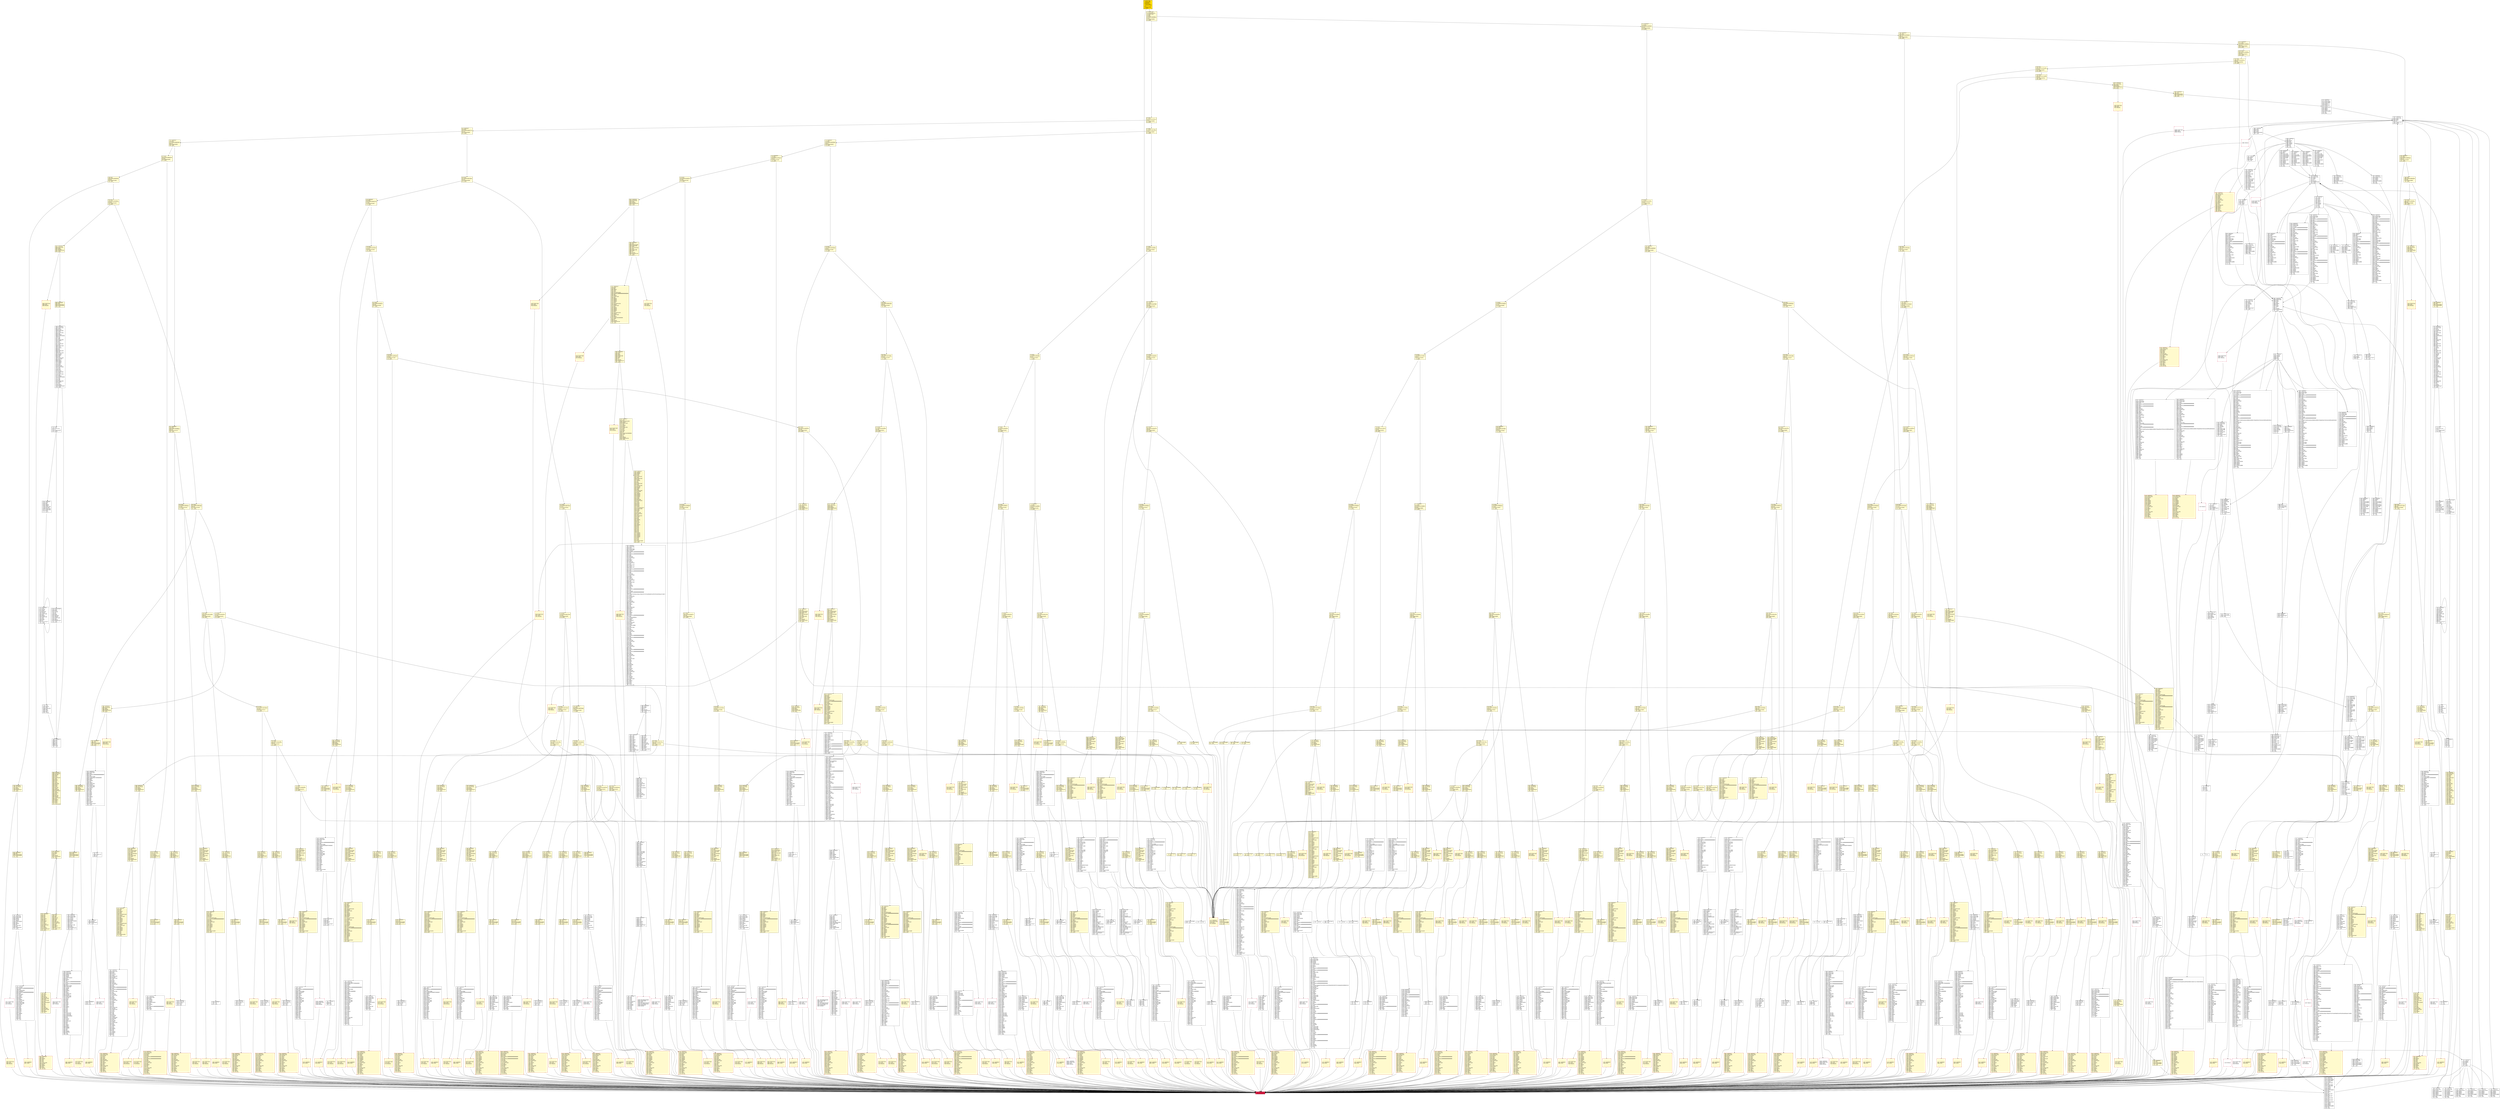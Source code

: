 digraph G {
bgcolor=transparent rankdir=UD;
node [shape=box style=filled color=black fillcolor=white fontname=arial fontcolor=black];
702 [label="702: DUP1\l703: PUSH4 0x8ae0368b\l708: EQ\l709: PUSH2 0x11f5\l712: JUMPI\l" fillcolor=lemonchiffon ];
1035 [label="1035: DUP1\l1036: PUSH4 0x3eaaf86b\l1041: EQ\l1042: PUSH2 0x0b94\l1045: JUMPI\l" fillcolor=lemonchiffon ];
1954 [label="1954: PUSH1 0x00\l1956: DUP1\l1957: REVERT\l" fillcolor=lemonchiffon shape=Msquare color=crimson ];
10482 [label="10482: JUMPDEST\l10483: PUSH1 0x00\l10485: DUP1\l10486: DUP1\l10487: PUSH20 0xffffffffffffffffffffffffffffffffffffffff\l10508: AND\l10509: PUSH2 0x08fc\l10512: PUSH9 0x0246ddf97976680000\l10522: SWAP1\l10523: DUP2\l10524: ISZERO\l10525: MUL\l10526: SWAP1\l10527: PUSH1 0x40\l10529: MLOAD\l10530: PUSH1 0x00\l10532: PUSH1 0x40\l10534: MLOAD\l10535: DUP1\l10536: DUP4\l10537: SUB\l10538: DUP2\l10539: DUP6\l10540: DUP9\l10541: DUP9\l10542: CALL\l10543: SWAP4\l10544: POP\l10545: POP\l10546: POP\l10547: POP\l10548: PUSH2 0x2942\l10551: JUMPI\l" ];
5461 [label="5461: JUMPDEST\l5462: DUP2\l5463: ADD\l5464: SWAP1\l5465: DUP1\l5466: DUP1\l5467: CALLDATALOAD\l5468: PUSH20 0xffffffffffffffffffffffffffffffffffffffff\l5489: AND\l5490: SWAP1\l5491: PUSH1 0x20\l5493: ADD\l5494: SWAP1\l5495: SWAP3\l5496: SWAP2\l5497: SWAP1\l5498: POP\l5499: POP\l5500: POP\l5501: PUSH2 0x370e\l5504: JUMP\l" fillcolor=lemonchiffon ];
571 [label="571: PUSH2 0x058f\l574: JUMP\l" fillcolor=lemonchiffon ];
3480 [label="3480: JUMPDEST\l3481: STOP\l" fillcolor=lemonchiffon shape=Msquare color=crimson ];
13162 [label="13162: JUMPDEST\l13163: PUSH1 0x00\l13165: DUP1\l13166: DUP1\l13167: PUSH20 0xffffffffffffffffffffffffffffffffffffffff\l13188: AND\l13189: PUSH2 0x08fc\l13192: PUSH9 0x0246ddf97976680000\l13202: SWAP1\l13203: DUP2\l13204: ISZERO\l13205: MUL\l13206: SWAP1\l13207: PUSH1 0x40\l13209: MLOAD\l13210: PUSH1 0x00\l13212: PUSH1 0x40\l13214: MLOAD\l13215: DUP1\l13216: DUP4\l13217: SUB\l13218: DUP2\l13219: DUP6\l13220: DUP9\l13221: DUP9\l13222: CALL\l13223: SWAP4\l13224: POP\l13225: POP\l13226: POP\l13227: POP\l13228: PUSH2 0x33ba\l13231: JUMPI\l" ];
5528 [label="5528: JUMPDEST\l5529: STOP\l" fillcolor=lemonchiffon shape=Msquare color=crimson ];
7577 [label="7577: JUMPDEST\l7578: STOP\l" fillcolor=lemonchiffon shape=Msquare color=crimson ];
1068 [label="1068: DUP1\l1069: PUSH4 0x45bf84a8\l1074: EQ\l1075: PUSH2 0x0c7b\l1078: JUMPI\l" fillcolor=lemonchiffon ];
6062 [label="6062: PUSH1 0x00\l6064: DUP1\l6065: REVERT\l" fillcolor=lemonchiffon shape=Msquare color=crimson ];
16013 [label="16013: JUMPDEST\l16014: PUSH1 0x60\l16016: SWAP2\l16017: POP\l" ];
1483 [label="1483: JUMPDEST\l1484: POP\l1485: PUSH2 0x05d4\l1488: PUSH2 0x1da1\l1491: JUMP\l" fillcolor=lemonchiffon ];
5505 [label="5505: JUMPDEST\l5506: STOP\l" fillcolor=lemonchiffon shape=Msquare color=crimson ];
6402 [label="6402: JUMPDEST\l6403: CALLVALUE\l6404: DUP1\l6405: ISZERO\l6406: PUSH2 0x190e\l6409: JUMPI\l" fillcolor=lemonchiffon ];
15009 [label="15009: JUMPDEST\l15010: POP\l15011: POP\l15012: POP\l15013: POP\l15014: PUSH1 0x01\l15016: SWAP1\l15017: POP\l15018: SWAP4\l15019: SWAP3\l15020: POP\l15021: POP\l15022: POP\l15023: JUMP\l" ];
1579 [label="1579: JUMPDEST\l1580: POP\l1581: POP\l1582: POP\l1583: POP\l1584: SWAP1\l1585: POP\l1586: SWAP1\l1587: DUP2\l1588: ADD\l1589: SWAP1\l1590: PUSH1 0x1f\l1592: AND\l1593: DUP1\l1594: ISZERO\l1595: PUSH2 0x0658\l1598: JUMPI\l" fillcolor=lemonchiffon ];
1449 [label="1449: JUMPDEST\l1450: PUSH1 0x40\l1452: MLOAD\l1453: DUP1\l1454: DUP3\l1455: DUP2\l1456: MSTORE\l1457: PUSH1 0x20\l1459: ADD\l1460: SWAP2\l1461: POP\l1462: POP\l1463: PUSH1 0x40\l1465: MLOAD\l1466: DUP1\l1467: SWAP2\l1468: SUB\l1469: SWAP1\l1470: RETURN\l" fillcolor=lemonchiffon shape=Msquare color=crimson ];
11166 [label="11166: JUMPDEST\l11167: PUSH1 0x19\l11169: SLOAD\l11170: DUP2\l11171: JUMP\l" ];
5551 [label="5551: JUMPDEST\l5552: PUSH1 0x40\l5554: MLOAD\l5555: DUP1\l5556: DUP3\l5557: DUP2\l5558: MSTORE\l5559: PUSH1 0x20\l5561: ADD\l5562: SWAP2\l5563: POP\l5564: POP\l5565: PUSH1 0x40\l5567: MLOAD\l5568: DUP1\l5569: SWAP2\l5570: SUB\l5571: SWAP1\l5572: RETURN\l" fillcolor=lemonchiffon shape=Msquare color=crimson ];
14461 [label="14461: JUMPDEST\l14462: PUSH1 0x00\l14464: DUP3\l14465: PUSH1 0x16\l14467: PUSH1 0x00\l14469: CALLER\l14470: PUSH20 0xffffffffffffffffffffffffffffffffffffffff\l14491: AND\l14492: PUSH20 0xffffffffffffffffffffffffffffffffffffffff\l14513: AND\l14514: DUP2\l14515: MSTORE\l14516: PUSH1 0x20\l14518: ADD\l14519: SWAP1\l14520: DUP2\l14521: MSTORE\l14522: PUSH1 0x20\l14524: ADD\l14525: PUSH1 0x00\l14527: SHA3\l14528: PUSH1 0x00\l14530: DUP7\l14531: PUSH20 0xffffffffffffffffffffffffffffffffffffffff\l14552: AND\l14553: PUSH20 0xffffffffffffffffffffffffffffffffffffffff\l14574: AND\l14575: DUP2\l14576: MSTORE\l14577: PUSH1 0x20\l14579: ADD\l14580: SWAP1\l14581: DUP2\l14582: MSTORE\l14583: PUSH1 0x20\l14585: ADD\l14586: PUSH1 0x00\l14588: SHA3\l14589: DUP2\l14590: SWAP1\l14591: SSTORE\l14592: POP\l14593: DUP4\l14594: PUSH20 0xffffffffffffffffffffffffffffffffffffffff\l14615: AND\l14616: CALLER\l14617: PUSH20 0xffffffffffffffffffffffffffffffffffffffff\l14638: AND\l14639: PUSH32 0x8c5be1e5ebec7d5bd14f71427d1e84f3dd0314c0f7b2291e5b200ac8c7c3b925\l14672: DUP6\l14673: PUSH1 0x40\l14675: MLOAD\l14676: DUP1\l14677: DUP3\l14678: DUP2\l14679: MSTORE\l14680: PUSH1 0x20\l14682: ADD\l14683: SWAP2\l14684: POP\l14685: POP\l14686: PUSH1 0x40\l14688: MLOAD\l14689: DUP1\l14690: SWAP2\l14691: SUB\l14692: SWAP1\l14693: LOG3\l14694: DUP4\l14695: PUSH20 0xffffffffffffffffffffffffffffffffffffffff\l14716: AND\l14717: PUSH4 0x8f4ffcb1\l14722: CALLER\l14723: DUP6\l14724: ADDRESS\l14725: DUP7\l14726: PUSH1 0x40\l14728: MLOAD\l14729: DUP6\l14730: PUSH4 0xffffffff\l14735: AND\l14736: PUSH1 0xe0\l14738: SHL\l14739: DUP2\l14740: MSTORE\l14741: PUSH1 0x04\l14743: ADD\l14744: DUP1\l14745: DUP6\l14746: PUSH20 0xffffffffffffffffffffffffffffffffffffffff\l14767: AND\l14768: PUSH20 0xffffffffffffffffffffffffffffffffffffffff\l14789: AND\l14790: DUP2\l14791: MSTORE\l14792: PUSH1 0x20\l14794: ADD\l14795: DUP5\l14796: DUP2\l14797: MSTORE\l14798: PUSH1 0x20\l14800: ADD\l14801: DUP4\l14802: PUSH20 0xffffffffffffffffffffffffffffffffffffffff\l14823: AND\l14824: PUSH20 0xffffffffffffffffffffffffffffffffffffffff\l14845: AND\l14846: DUP2\l14847: MSTORE\l14848: PUSH1 0x20\l14850: ADD\l14851: DUP1\l14852: PUSH1 0x20\l14854: ADD\l14855: DUP3\l14856: DUP2\l14857: SUB\l14858: DUP3\l14859: MSTORE\l14860: DUP4\l14861: DUP2\l14862: DUP2\l14863: MLOAD\l14864: DUP2\l14865: MSTORE\l14866: PUSH1 0x20\l14868: ADD\l14869: SWAP2\l14870: POP\l14871: DUP1\l14872: MLOAD\l14873: SWAP1\l14874: PUSH1 0x20\l14876: ADD\l14877: SWAP1\l14878: DUP1\l14879: DUP4\l14880: DUP4\l14881: PUSH1 0x00\l" ];
10597 [label="10597: JUMPDEST\l10598: PUSH1 0x1e\l10600: PUSH1 0x01\l10602: SWAP1\l10603: SLOAD\l10604: SWAP1\l10605: PUSH2 0x0100\l10608: EXP\l10609: SWAP1\l10610: DIV\l10611: PUSH20 0xffffffffffffffffffffffffffffffffffffffff\l10632: AND\l10633: PUSH20 0xffffffffffffffffffffffffffffffffffffffff\l10654: AND\l10655: PUSH2 0x08fc\l10658: PUSH1 0x1f\l10660: SLOAD\l10661: SWAP1\l10662: DUP2\l10663: ISZERO\l10664: MUL\l10665: SWAP1\l10666: PUSH1 0x40\l10668: MLOAD\l10669: PUSH1 0x00\l10671: PUSH1 0x40\l10673: MLOAD\l10674: DUP1\l10675: DUP4\l10676: SUB\l10677: DUP2\l10678: DUP6\l10679: DUP9\l10680: DUP9\l10681: CALL\l10682: SWAP4\l10683: POP\l10684: POP\l10685: POP\l10686: POP\l10687: POP\l10688: PUSH1 0x01\l10690: PUSH1 0x1e\l10692: PUSH1 0x00\l10694: PUSH2 0x0100\l10697: EXP\l10698: DUP2\l10699: SLOAD\l10700: DUP2\l10701: PUSH1 0xff\l10703: MUL\l10704: NOT\l10705: AND\l10706: SWAP1\l10707: DUP4\l10708: ISZERO\l10709: ISZERO\l10710: MUL\l10711: OR\l10712: SWAP1\l10713: SSTORE\l10714: POP\l10715: JUMP\l" ];
478 [label="478: DUP1\l479: PUSH4 0xb5ade81b\l484: EQ\l485: PUSH2 0x159a\l488: JUMPI\l" fillcolor=lemonchiffon ];
2569 [label="2569: JUMPDEST\l2570: CALLVALUE\l2571: DUP1\l2572: ISZERO\l2573: PUSH2 0x0a15\l2576: JUMPI\l" fillcolor=lemonchiffon ];
8247 [label="8247: PUSH1 0x01\l8249: DUP3\l8250: ADD\l8251: SWAP2\l8252: POP\l8253: PUSH2 0x2046\l8256: JUMP\l" ];
2148 [label="2148: JUMPDEST\l2149: CALLVALUE\l2150: DUP1\l2151: ISZERO\l2152: PUSH2 0x0870\l2155: JUMPI\l" fillcolor=lemonchiffon ];
9197 [label="9197: JUMPDEST\l9198: PUSH1 0x00\l9200: DUP1\l9201: PUSH2 0x2419\l9204: PUSH2 0x03e8\l9207: PUSH2 0x240b\l9210: PUSH1 0x17\l9212: SLOAD\l9213: DUP7\l9214: PUSH2 0x42cf\l9217: SWAP1\l9218: SWAP2\l9219: SWAP1\l9220: PUSH4 0xffffffff\l9225: AND\l9226: JUMP\l" ];
14892 [label="14892: DUP1\l14893: DUP3\l14894: ADD\l14895: MLOAD\l14896: DUP2\l14897: DUP5\l14898: ADD\l14899: MSTORE\l14900: PUSH1 0x20\l14902: DUP2\l14903: ADD\l14904: SWAP1\l14905: POP\l14906: PUSH2 0x3a23\l14909: JUMP\l" ];
893 [label="893: DUP1\l894: PUSH4 0x6de9f32b\l899: EQ\l900: PUSH2 0x0eaf\l903: JUMPI\l" fillcolor=lemonchiffon ];
6044 [label="6044: PUSH1 0x00\l6046: DUP1\l6047: REVERT\l" fillcolor=lemonchiffon shape=Msquare color=crimson ];
8266 [label="8266: JUMPDEST\l8267: DUP1\l8268: PUSH20 0xffffffffffffffffffffffffffffffffffffffff\l8289: AND\l8290: PUSH2 0x08fc\l8293: PUSH9 0x0246ddf97976680000\l8303: SWAP1\l8304: DUP2\l8305: ISZERO\l8306: MUL\l8307: SWAP1\l8308: PUSH1 0x40\l8310: MLOAD\l8311: PUSH1 0x00\l8313: PUSH1 0x40\l8315: MLOAD\l8316: DUP1\l8317: DUP4\l8318: SUB\l8319: DUP2\l8320: DUP6\l8321: DUP9\l8322: DUP9\l8323: CALL\l8324: SWAP4\l8325: POP\l8326: POP\l8327: POP\l8328: POP\l8329: POP\l8330: POP\l8331: JUMP\l" ];
1492 [label="1492: JUMPDEST\l1493: STOP\l" fillcolor=lemonchiffon shape=Msquare color=crimson ];
17573 [label="17573: JUMPDEST\l17574: POP\l17575: POP\l17576: POP\l17577: JUMP\l" ];
2020 [label="2020: PUSH1 0x00\l2022: DUP1\l2023: REVERT\l" fillcolor=lemonchiffon shape=Msquare color=crimson ];
7142 [label="7142: JUMPDEST\l7143: POP\l7144: PUSH2 0x1c3d\l7147: PUSH1 0x04\l7149: DUP1\l7150: CALLDATASIZE\l7151: SUB\l7152: PUSH1 0x60\l7154: DUP2\l7155: LT\l7156: ISZERO\l7157: PUSH2 0x1bfd\l7160: JUMPI\l" fillcolor=lemonchiffon ];
669 [label="669: DUP1\l670: PUSH4 0x85e9aca7\l675: EQ\l676: PUSH2 0x114e\l679: JUMPI\l" fillcolor=lemonchiffon ];
3548 [label="3548: JUMPDEST\l3549: STOP\l" fillcolor=lemonchiffon shape=Msquare color=crimson ];
13514 [label="13514: JUMPDEST\l13515: PUSH1 0x15\l13517: PUSH1 0x00\l13519: CALLER\l13520: PUSH20 0xffffffffffffffffffffffffffffffffffffffff\l13541: AND\l13542: PUSH20 0xffffffffffffffffffffffffffffffffffffffff\l13563: AND\l13564: DUP2\l13565: MSTORE\l13566: PUSH1 0x20\l13568: ADD\l13569: SWAP1\l13570: DUP2\l13571: MSTORE\l13572: PUSH1 0x20\l13574: ADD\l13575: PUSH1 0x00\l13577: SHA3\l13578: DUP2\l13579: SWAP1\l13580: SSTORE\l13581: POP\l13582: PUSH2 0x355f\l13585: DUP2\l13586: PUSH1 0x15\l13588: PUSH1 0x00\l13590: DUP9\l13591: PUSH20 0xffffffffffffffffffffffffffffffffffffffff\l13612: AND\l13613: PUSH20 0xffffffffffffffffffffffffffffffffffffffff\l13634: AND\l13635: DUP2\l13636: MSTORE\l13637: PUSH1 0x20\l13639: ADD\l13640: SWAP1\l13641: DUP2\l13642: MSTORE\l13643: PUSH1 0x20\l13645: ADD\l13646: PUSH1 0x00\l13648: SHA3\l13649: SLOAD\l13650: PUSH2 0x4206\l13653: SWAP1\l13654: SWAP2\l13655: SWAP1\l13656: PUSH4 0xffffffff\l13661: AND\l13662: JUMP\l" ];
6333 [label="6333: JUMPDEST\l6334: DUP2\l6335: ADD\l6336: SWAP1\l6337: DUP1\l6338: DUP1\l6339: CALLDATALOAD\l6340: PUSH20 0xffffffffffffffffffffffffffffffffffffffff\l6361: AND\l6362: SWAP1\l6363: PUSH1 0x20\l6365: ADD\l6366: SWAP1\l6367: SWAP3\l6368: SWAP2\l6369: SWAP1\l6370: POP\l6371: POP\l6372: POP\l6373: PUSH2 0x3ac9\l6376: JUMP\l" fillcolor=lemonchiffon ];
2457 [label="2457: JUMPDEST\l2458: POP\l2459: PUSH2 0x09a2\l2462: PUSH2 0x294b\l2465: JUMP\l" fillcolor=lemonchiffon ];
3870 [label="3870: JUMPDEST\l3871: PUSH1 0x40\l3873: MLOAD\l3874: DUP1\l3875: DUP3\l3876: PUSH20 0xffffffffffffffffffffffffffffffffffffffff\l3897: AND\l3898: PUSH20 0xffffffffffffffffffffffffffffffffffffffff\l3919: AND\l3920: DUP2\l3921: MSTORE\l3922: PUSH1 0x20\l3924: ADD\l3925: SWAP2\l3926: POP\l3927: POP\l3928: PUSH1 0x40\l3930: MLOAD\l3931: DUP1\l3932: SWAP2\l3933: SUB\l3934: SWAP1\l3935: RETURN\l" fillcolor=lemonchiffon shape=Msquare color=crimson ];
620 [label="620: DUP1\l621: PUSH4 0x994c3bfd\l626: EQ\l627: PUSH2 0x1362\l630: JUMPI\l" fillcolor=lemonchiffon ];
15306 [label="15306: JUMPDEST\l15307: PUSH1 0x01\l15309: PUSH1 0x00\l15311: SWAP1\l15312: SLOAD\l15313: SWAP1\l15314: PUSH2 0x0100\l15317: EXP\l15318: SWAP1\l15319: DIV\l15320: PUSH20 0xffffffffffffffffffffffffffffffffffffffff\l15341: AND\l15342: DUP2\l15343: JUMP\l" ];
575 [label="575: JUMPDEST\l576: DUP1\l577: PUSH4 0x8da5cb5b\l582: GT\l583: PUSH2 0x0291\l586: JUMPI\l" fillcolor=lemonchiffon ];
13663 [label="13663: JUMPDEST\l13664: PUSH1 0x15\l13666: PUSH1 0x00\l13668: DUP8\l13669: PUSH20 0xffffffffffffffffffffffffffffffffffffffff\l13690: AND\l13691: PUSH20 0xffffffffffffffffffffffffffffffffffffffff\l13712: AND\l13713: DUP2\l13714: MSTORE\l13715: PUSH1 0x20\l13717: ADD\l13718: SWAP1\l13719: DUP2\l13720: MSTORE\l13721: PUSH1 0x20\l13723: ADD\l13724: PUSH1 0x00\l13726: SHA3\l13727: DUP2\l13728: SWAP1\l13729: SSTORE\l13730: POP\l13731: DUP5\l13732: PUSH20 0xffffffffffffffffffffffffffffffffffffffff\l13753: AND\l13754: CALLER\l13755: PUSH20 0xffffffffffffffffffffffffffffffffffffffff\l13776: AND\l13777: PUSH32 0xddf252ad1be2c89b69c2b068fc378daa952ba7f163c4a11628f55a4df523b3ef\l13810: DUP4\l13811: PUSH1 0x40\l13813: MLOAD\l13814: DUP1\l13815: DUP3\l13816: DUP2\l13817: MSTORE\l13818: PUSH1 0x20\l13820: ADD\l13821: SWAP2\l13822: POP\l13823: POP\l13824: PUSH1 0x40\l13826: MLOAD\l13827: DUP1\l13828: SWAP2\l13829: SUB\l13830: SWAP1\l13831: LOG3\l13832: PUSH2 0x3659\l13835: DUP3\l13836: PUSH1 0x15\l13838: PUSH1 0x00\l13840: DUP1\l13841: PUSH20 0xffffffffffffffffffffffffffffffffffffffff\l13862: AND\l13863: PUSH20 0xffffffffffffffffffffffffffffffffffffffff\l13884: AND\l13885: DUP2\l13886: MSTORE\l13887: PUSH1 0x20\l13889: ADD\l13890: SWAP1\l13891: DUP2\l13892: MSTORE\l13893: PUSH1 0x20\l13895: ADD\l13896: PUSH1 0x00\l13898: SHA3\l13899: SLOAD\l13900: PUSH2 0x4206\l13903: SWAP1\l13904: SWAP2\l13905: SWAP1\l13906: PUSH4 0xffffffff\l13911: AND\l13912: JUMP\l" ];
11813 [label="11813: JUMPDEST\l11814: PUSH1 0x01\l11816: PUSH1 0x00\l11818: SWAP1\l11819: SLOAD\l11820: SWAP1\l11821: PUSH2 0x0100\l11824: EXP\l11825: SWAP1\l11826: DIV\l11827: PUSH20 0xffffffffffffffffffffffffffffffffffffffff\l11848: AND\l11849: PUSH20 0xffffffffffffffffffffffffffffffffffffffff\l11870: AND\l11871: CALLER\l11872: PUSH20 0xffffffffffffffffffffffffffffffffffffffff\l11893: AND\l11894: EQ\l11895: PUSH2 0x2e7f\l11898: JUMPI\l" ];
4876 [label="4876: JUMPDEST\l4877: DUP4\l4878: DUP2\l4879: LT\l4880: ISZERO\l4881: PUSH2 0x1327\l4884: JUMPI\l" fillcolor=lemonchiffon ];
5594 [label="5594: JUMPDEST\l5595: PUSH1 0x40\l5597: MLOAD\l5598: DUP1\l5599: DUP3\l5600: DUP2\l5601: MSTORE\l5602: PUSH1 0x20\l5604: ADD\l5605: SWAP2\l5606: POP\l5607: POP\l5608: PUSH1 0x40\l5610: MLOAD\l5611: DUP1\l5612: SWAP2\l5613: SUB\l5614: SWAP1\l5615: RETURN\l" fillcolor=lemonchiffon shape=Msquare color=crimson ];
2307 [label="2307: JUMPDEST\l2308: POP\l2309: PUSH2 0x090c\l2312: PUSH2 0x27d8\l2315: JUMP\l" fillcolor=lemonchiffon ];
10552 [label="10552: PUSH1 0x01\l10554: DUP3\l10555: ADD\l10556: SWAP2\l10557: POP\l10558: PUSH2 0x2947\l10561: JUMP\l" ];
1997 [label="1997: PUSH1 0x00\l1999: DUP1\l2000: REVERT\l" fillcolor=lemonchiffon shape=Msquare color=crimson ];
4045 [label="4045: PUSH1 0x00\l4047: DUP1\l4048: REVERT\l" fillcolor=lemonchiffon shape=Msquare color=crimson ];
2399 [label="2399: JUMPDEST\l2400: CALLVALUE\l2401: DUP1\l2402: ISZERO\l2403: PUSH2 0x096b\l2406: JUMPI\l" fillcolor=lemonchiffon ];
6096 [label="6096: PUSH1 0x00\l6098: DUP1\l6099: REVERT\l" fillcolor=lemonchiffon shape=Msquare color=crimson ];
4985 [label="4985: JUMPDEST\l4986: CALLVALUE\l4987: DUP1\l4988: ISZERO\l4989: PUSH2 0x1385\l4992: JUMPI\l" fillcolor=lemonchiffon ];
16024 [label="16024: JUMPDEST\l16025: PUSH1 0x1a\l16027: PUSH1 0x01\l16029: SWAP1\l16030: SLOAD\l16031: SWAP1\l16032: PUSH2 0x0100\l16035: EXP\l16036: SWAP1\l16037: DIV\l16038: PUSH20 0xffffffffffffffffffffffffffffffffffffffff\l16059: AND\l16060: DUP2\l16061: JUMP\l" ];
1390 [label="1390: DUP1\l1391: PUSH4 0x071ceb64\l1396: EQ\l1397: PUSH2 0x0666\l1400: JUMPI\l" fillcolor=lemonchiffon ];
17513 [label="17513: JUMPDEST\l17514: PUSH1 0x0b\l17516: DUP2\l17517: SWAP1\l17518: SSTORE\l17519: POP\l17520: POP\l17521: POP\l" ];
7336 [label="7336: JUMPDEST\l7337: POP\l7338: PUSH2 0x1ceb\l7341: PUSH1 0x04\l7343: DUP1\l7344: CALLDATASIZE\l7345: SUB\l7346: PUSH1 0x20\l7348: DUP2\l7349: LT\l7350: ISZERO\l7351: PUSH2 0x1cbf\l7354: JUMPI\l" fillcolor=lemonchiffon ];
15000 [label="15000: RETURNDATASIZE\l15001: PUSH1 0x00\l15003: DUP1\l15004: RETURNDATACOPY\l15005: RETURNDATASIZE\l15006: PUSH1 0x00\l15008: REVERT\l" shape=Msquare color=crimson ];
1830 [label="1830: PUSH1 0x00\l1832: DUP1\l1833: REVERT\l" fillcolor=lemonchiffon shape=Msquare color=crimson ];
7359 [label="7359: JUMPDEST\l7360: DUP2\l7361: ADD\l7362: SWAP1\l7363: DUP1\l7364: DUP1\l7365: CALLDATALOAD\l7366: PUSH20 0xffffffffffffffffffffffffffffffffffffffff\l7387: AND\l7388: SWAP1\l7389: PUSH1 0x20\l7391: ADD\l7392: SWAP1\l7393: SWAP3\l7394: SWAP2\l7395: SWAP1\l7396: POP\l7397: POP\l7398: POP\l7399: PUSH2 0x400b\l7402: JUMP\l" fillcolor=lemonchiffon ];
4058 [label="4058: JUMPDEST\l4059: PUSH1 0x40\l4061: MLOAD\l4062: DUP1\l4063: DUP3\l4064: PUSH20 0xffffffffffffffffffffffffffffffffffffffff\l4085: AND\l4086: PUSH20 0xffffffffffffffffffffffffffffffffffffffff\l4107: AND\l4108: DUP2\l4109: MSTORE\l4110: PUSH1 0x20\l4112: ADD\l4113: SWAP2\l4114: POP\l4115: POP\l4116: PUSH1 0x40\l4118: MLOAD\l4119: DUP1\l4120: SWAP2\l4121: SUB\l4122: SWAP1\l4123: RETURN\l" fillcolor=lemonchiffon shape=Msquare color=crimson ];
5280 [label="5280: JUMPDEST\l5281: POP\l5282: PUSH2 0x14a9\l5285: PUSH2 0x342d\l5288: JUMP\l" fillcolor=lemonchiffon ];
631 [label="631: DUP1\l632: PUSH4 0x9c30b1a7\l637: EQ\l638: PUSH2 0x1379\l641: JUMPI\l" fillcolor=lemonchiffon ];
13045 [label="13045: JUMPDEST\l13046: PUSH1 0x00\l13048: DUP1\l13049: DUP3\l13050: CALLER\l13051: DUP6\l13052: PUSH1 0x40\l13054: MLOAD\l13055: PUSH1 0x20\l13057: ADD\l13058: DUP1\l13059: DUP5\l13060: DUP2\l13061: MSTORE\l13062: PUSH1 0x20\l13064: ADD\l13065: DUP4\l13066: PUSH20 0xffffffffffffffffffffffffffffffffffffffff\l13087: AND\l13088: PUSH20 0xffffffffffffffffffffffffffffffffffffffff\l13109: AND\l13110: PUSH1 0x60\l13112: SHL\l13113: DUP2\l13114: MSTORE\l13115: PUSH1 0x14\l13117: ADD\l13118: DUP3\l13119: DUP2\l13120: MSTORE\l13121: PUSH1 0x20\l13123: ADD\l13124: SWAP4\l13125: POP\l13126: POP\l13127: POP\l13128: POP\l13129: PUSH1 0x40\l13131: MLOAD\l13132: PUSH1 0x20\l13134: DUP2\l13135: DUP4\l13136: SUB\l13137: SUB\l13138: DUP2\l13139: MSTORE\l13140: SWAP1\l13141: PUSH1 0x40\l13143: MSTORE\l13144: DUP1\l13145: MLOAD\l13146: SWAP1\l13147: PUSH1 0x20\l13149: ADD\l13150: SHA3\l13151: SWAP1\l13152: POP\l13153: DUP1\l13154: SWAP2\l13155: POP\l13156: POP\l13157: SWAP3\l13158: SWAP2\l13159: POP\l13160: POP\l13161: JUMP\l" ];
975 [label="975: DUP1\l976: PUSH4 0x4fa972e1\l981: EQ\l982: PUSH2 0x0d2b\l985: JUMPI\l" fillcolor=lemonchiffon ];
2024 [label="2024: JUMPDEST\l2025: DUP2\l2026: ADD\l2027: SWAP1\l2028: DUP1\l2029: DUP1\l2030: CALLDATALOAD\l2031: SWAP1\l2032: PUSH1 0x20\l2034: ADD\l2035: SWAP1\l2036: SWAP3\l2037: SWAP2\l2038: SWAP1\l2039: DUP1\l2040: CALLDATALOAD\l2041: SWAP1\l2042: PUSH1 0x20\l2044: ADD\l2045: SWAP1\l2046: SWAP3\l2047: SWAP2\l2048: SWAP1\l2049: POP\l2050: POP\l2051: POP\l2052: PUSH2 0x20f8\l2055: JUMP\l" fillcolor=lemonchiffon ];
3482 [label="3482: JUMPDEST\l3483: PUSH2 0x0ddc\l3486: PUSH1 0x04\l3488: DUP1\l3489: CALLDATASIZE\l3490: SUB\l3491: PUSH1 0x20\l3493: DUP2\l3494: LT\l3495: ISZERO\l3496: PUSH2 0x0db0\l3499: JUMPI\l" fillcolor=lemonchiffon ];
5950 [label="5950: PUSH1 0x00\l5952: DUP1\l5953: REVERT\l" fillcolor=lemonchiffon shape=Msquare color=crimson ];
1117 [label="1117: DUP1\l1118: PUSH4 0x313ce567\l1123: EQ\l1124: PUSH2 0x0a34\l1127: JUMPI\l" fillcolor=lemonchiffon ];
7301 [label="7301: JUMPDEST\l7302: CALLVALUE\l7303: DUP1\l7304: ISZERO\l7305: PUSH2 0x1c91\l7308: JUMPI\l" fillcolor=lemonchiffon ];
5892 [label="5892: PUSH1 0x00\l5894: DUP1\l5895: REVERT\l" fillcolor=lemonchiffon shape=Msquare color=crimson ];
3349 [label="3349: JUMPDEST\l3350: PUSH1 0x40\l3352: MLOAD\l3353: DUP1\l3354: DUP3\l3355: DUP2\l3356: MSTORE\l3357: PUSH1 0x20\l3359: ADD\l3360: SWAP2\l3361: POP\l3362: POP\l3363: PUSH1 0x40\l3365: MLOAD\l3366: DUP1\l3367: SWAP2\l3368: SUB\l3369: SWAP1\l3370: RETURN\l" fillcolor=lemonchiffon shape=Msquare color=crimson ];
15908 [label="15908: JUMPDEST\l15909: PUSH1 0x60\l15911: SWAP2\l15912: POP\l" ];
3814 [label="3814: JUMPDEST\l3815: POP\l3816: PUSH2 0x0eef\l3819: PUSH2 0x2ce3\l3822: JUMP\l" fillcolor=lemonchiffon ];
7484 [label="7484: JUMPDEST\l7485: STOP\l" fillcolor=lemonchiffon shape=Msquare color=crimson ];
16781 [label="16781: JUMPDEST\l16782: PUSH1 0x00\l16784: DUP1\l16785: DUP1\l16786: PUSH20 0xffffffffffffffffffffffffffffffffffffffff\l16807: AND\l16808: PUSH2 0x08fc\l16811: PUSH9 0x0246ddf97976680000\l16821: SWAP1\l16822: DUP2\l16823: ISZERO\l16824: MUL\l16825: SWAP1\l16826: PUSH1 0x40\l16828: MLOAD\l16829: PUSH1 0x00\l16831: PUSH1 0x40\l16833: MLOAD\l16834: DUP1\l16835: DUP4\l16836: SUB\l16837: DUP2\l16838: DUP6\l16839: DUP9\l16840: DUP9\l16841: CALL\l16842: SWAP4\l16843: POP\l16844: POP\l16845: POP\l16846: POP\l16847: PUSH2 0x41dd\l16850: JUMPI\l" ];
1807 [label="1807: PUSH1 0x00\l1809: DUP1\l1810: REVERT\l" fillcolor=lemonchiffon shape=Msquare color=crimson ];
5839 [label="5839: JUMPDEST\l5840: POP\l5841: PUSH2 0x16d8\l5844: PUSH2 0x3831\l5847: JUMP\l" fillcolor=lemonchiffon ];
276 [label="276: DUP1\l277: PUSH4 0xdc39d06d\l282: EQ\l283: PUSH2 0x19c1\l286: JUMPI\l" fillcolor=lemonchiffon ];
3857 [label="3857: PUSH1 0x00\l3859: DUP1\l3860: REVERT\l" fillcolor=lemonchiffon shape=Msquare color=crimson ];
10716 [label="10716: JUMPDEST\l10717: PUSH1 0x00\l10719: PUSH8 0x8ac7230489e80000\l10728: SWAP1\l10729: POP\l10730: DUP2\l10731: PUSH20 0xffffffffffffffffffffffffffffffffffffffff\l10752: AND\l10753: PUSH2 0x08fc\l10756: DUP3\l10757: PUSH8 0xffffffffffffffff\l10766: AND\l10767: SWAP1\l10768: DUP2\l10769: ISZERO\l10770: MUL\l10771: SWAP1\l10772: PUSH1 0x40\l10774: MLOAD\l10775: PUSH1 0x00\l10777: PUSH1 0x40\l10779: MLOAD\l10780: DUP1\l10781: DUP4\l10782: SUB\l10783: DUP2\l10784: DUP6\l10785: DUP9\l10786: DUP9\l10787: CALL\l10788: SWAP4\l10789: POP\l10790: POP\l10791: POP\l10792: POP\l10793: POP\l10794: PUSH1 0x00\l10796: SWAP1\l10797: POP\l10798: POP\l10799: POP\l10800: POP\l10801: POP\l10802: JUMP\l" ];
653 [label="653: PUSH2 0x058f\l656: JUMP\l" fillcolor=lemonchiffon ];
7814 [label="7814: DUP3\l7815: SWAP1\l7816: SUB\l7817: PUSH1 0x1f\l7819: AND\l7820: DUP3\l7821: ADD\l7822: SWAP2\l" ];
9264 [label="9264: JUMPDEST\l9265: SWAP1\l9266: POP\l9267: PUSH2 0x2484\l9270: DUP5\l9271: PUSH1 0x15\l9273: PUSH1 0x00\l9275: DUP10\l9276: PUSH20 0xffffffffffffffffffffffffffffffffffffffff\l9297: AND\l9298: PUSH20 0xffffffffffffffffffffffffffffffffffffffff\l9319: AND\l9320: DUP2\l9321: MSTORE\l9322: PUSH1 0x20\l9324: ADD\l9325: SWAP1\l9326: DUP2\l9327: MSTORE\l9328: PUSH1 0x20\l9330: ADD\l9331: PUSH1 0x00\l9333: SHA3\l9334: SLOAD\l9335: PUSH2 0x42fc\l9338: SWAP1\l9339: SWAP2\l9340: SWAP1\l9341: PUSH4 0xffffffff\l9346: AND\l9347: JUMP\l" ];
4903 [label="4903: JUMPDEST\l4904: POP\l4905: POP\l4906: POP\l4907: POP\l4908: SWAP1\l4909: POP\l4910: SWAP1\l4911: DUP2\l4912: ADD\l4913: SWAP1\l4914: PUSH1 0x1f\l4916: AND\l4917: DUP1\l4918: ISZERO\l4919: PUSH2 0x1354\l4922: JUMPI\l" fillcolor=lemonchiffon ];
1888 [label="1888: PUSH1 0x00\l1890: DUP1\l1891: REVERT\l" fillcolor=lemonchiffon shape=Msquare color=crimson ];
14181 [label="14181: PUSH1 0x00\l14183: DUP1\l14184: REVERT\l" shape=Msquare color=crimson ];
7507 [label="7507: JUMPDEST\l7508: STOP\l" fillcolor=lemonchiffon shape=Msquare color=crimson ];
3944 [label="3944: PUSH1 0x00\l3946: DUP1\l3947: REVERT\l" fillcolor=lemonchiffon shape=Msquare color=crimson ];
122 [label="122: JUMPDEST\l123: DUP1\l124: PUSH4 0xee89bcfc\l129: EQ\l130: PUSH2 0x1c56\l133: JUMPI\l" fillcolor=lemonchiffon ];
5977 [label="5977: JUMPDEST\l5978: DUP2\l5979: ADD\l5980: SWAP1\l5981: DUP1\l5982: DUP1\l5983: CALLDATALOAD\l5984: PUSH20 0xffffffffffffffffffffffffffffffffffffffff\l6005: AND\l6006: SWAP1\l6007: PUSH1 0x20\l6009: ADD\l6010: SWAP1\l6011: SWAP3\l6012: SWAP2\l6013: SWAP1\l6014: DUP1\l6015: CALLDATALOAD\l6016: SWAP1\l6017: PUSH1 0x20\l6019: ADD\l6020: SWAP1\l6021: SWAP3\l6022: SWAP2\l6023: SWAP1\l6024: DUP1\l6025: CALLDATALOAD\l6026: SWAP1\l6027: PUSH1 0x20\l6029: ADD\l6030: SWAP1\l6031: PUSH5 0x0100000000\l6037: DUP2\l6038: GT\l6039: ISZERO\l6040: PUSH2 0x17a0\l6043: JUMPI\l" fillcolor=lemonchiffon ];
7670 [label="7670: JUMPDEST\l7671: POP\l7672: JUMP\l" ];
2704 [label="2704: JUMPDEST\l2705: CALLVALUE\l2706: DUP1\l2707: ISZERO\l2708: PUSH2 0x0a9c\l2711: JUMPI\l" fillcolor=lemonchiffon ];
11111 [label="11111: JUMPDEST\l11112: PUSH1 0x00\l11114: PUSH2 0x2b99\l11117: PUSH1 0x0d\l11119: SLOAD\l11120: PUSH1 0x02\l11122: EXP\l11123: PUSH1 0x04\l11125: PUSH1 0x00\l11127: SWAP1\l11128: SLOAD\l11129: SWAP1\l11130: PUSH2 0x0100\l11133: EXP\l11134: SWAP1\l11135: DIV\l11136: PUSH1 0xff\l11138: AND\l11139: PUSH1 0xff\l11141: AND\l11142: PUSH1 0x0a\l11144: EXP\l11145: PUSH1 0x32\l11147: MUL\l11148: PUSH2 0x41e6\l11151: SWAP1\l11152: SWAP2\l11153: SWAP1\l11154: PUSH4 0xffffffff\l11159: AND\l11160: JUMP\l" ];
1911 [label="1911: PUSH1 0x00\l1913: DUP1\l1914: REVERT\l" fillcolor=lemonchiffon shape=Msquare color=crimson ];
1989 [label="1989: JUMPDEST\l1990: CALLVALUE\l1991: DUP1\l1992: ISZERO\l1993: PUSH2 0x07d1\l1996: JUMPI\l" fillcolor=lemonchiffon ];
3967 [label="3967: PUSH1 0x00\l3969: DUP1\l3970: REVERT\l" fillcolor=lemonchiffon shape=Msquare color=crimson ];
728 [label="728: JUMPDEST\l729: DUP1\l730: PUSH4 0x354fc923\l735: GT\l736: PUSH2 0x043b\l739: JUMPI\l" fillcolor=lemonchiffon ];
2850 [label="2850: JUMPDEST\l2851: DUP2\l2852: ADD\l2853: SWAP1\l2854: DUP1\l2855: DUP1\l2856: CALLDATALOAD\l2857: PUSH20 0xffffffffffffffffffffffffffffffffffffffff\l2878: AND\l2879: SWAP1\l2880: PUSH1 0x20\l2882: ADD\l2883: SWAP1\l2884: SWAP3\l2885: SWAP2\l2886: SWAP1\l2887: POP\l2888: POP\l2889: POP\l2890: PUSH2 0x2a95\l2893: JUMP\l" fillcolor=lemonchiffon ];
724 [label="724: PUSH2 0x058f\l727: JUMP\l" fillcolor=lemonchiffon ];
11809 [label="11809: JUMPDEST\l" ];
8440 [label="8440: JUMPDEST\l8441: PUSH1 0x00\l8443: DUP1\l8444: PUSH1 0x0c\l8446: SLOAD\l8447: CALLER\l8448: DUP6\l8449: PUSH1 0x40\l8451: MLOAD\l8452: PUSH1 0x20\l8454: ADD\l8455: DUP1\l8456: DUP5\l8457: DUP2\l8458: MSTORE\l8459: PUSH1 0x20\l8461: ADD\l8462: DUP4\l8463: PUSH20 0xffffffffffffffffffffffffffffffffffffffff\l8484: AND\l8485: PUSH20 0xffffffffffffffffffffffffffffffffffffffff\l8506: AND\l8507: PUSH1 0x60\l8509: SHL\l8510: DUP2\l8511: MSTORE\l8512: PUSH1 0x14\l8514: ADD\l8515: DUP3\l8516: DUP2\l8517: MSTORE\l8518: PUSH1 0x20\l8520: ADD\l8521: SWAP4\l8522: POP\l8523: POP\l8524: POP\l8525: POP\l8526: PUSH1 0x40\l8528: MLOAD\l8529: PUSH1 0x20\l8531: DUP2\l8532: DUP4\l8533: SUB\l8534: SUB\l8535: DUP2\l8536: MSTORE\l8537: SWAP1\l8538: PUSH1 0x40\l8540: MSTORE\l8541: DUP1\l8542: MLOAD\l8543: SWAP1\l8544: PUSH1 0x20\l8546: ADD\l8547: SHA3\l8548: SWAP1\l8549: POP\l8550: DUP3\l8551: DUP2\l8552: EQ\l8553: PUSH2 0x2171\l8556: JUMPI\l" ];
11733 [label="11733: JUMPDEST\l11734: POP\l11735: JUMP\l" ];
3392 [label="3392: JUMPDEST\l3393: PUSH1 0x40\l3395: MLOAD\l3396: DUP1\l3397: DUP3\l3398: DUP2\l3399: MSTORE\l3400: PUSH1 0x20\l3402: ADD\l3403: SWAP2\l3404: POP\l3405: POP\l3406: PUSH1 0x40\l3408: MLOAD\l3409: DUP1\l3410: SWAP2\l3411: SUB\l3412: SWAP1\l3413: RETURN\l" fillcolor=lemonchiffon shape=Msquare color=crimson ];
5973 [label="5973: PUSH1 0x00\l5975: DUP1\l5976: REVERT\l" fillcolor=lemonchiffon shape=Msquare color=crimson ];
13027 [label="13027: POP\l13028: PUSH1 0x01\l13030: DUP1\l13031: EQ\l" ];
6437 [label="6437: JUMPDEST\l6438: POP\l6439: PUSH2 0x192e\l6442: PUSH2 0x3bca\l6445: JUMP\l" fillcolor=lemonchiffon ];
817 [label="817: PUSH2 0x058f\l820: JUMP\l" fillcolor=lemonchiffon ];
882 [label="882: DUP1\l883: PUSH4 0x5eb944da\l888: EQ\l889: PUSH2 0x0e80\l892: JUMPI\l" fillcolor=lemonchiffon ];
795 [label="795: DUP1\l796: PUSH4 0x7bf98cbf\l801: EQ\l802: PUSH2 0x1061\l805: JUMPI\l" fillcolor=lemonchiffon ];
6310 [label="6310: JUMPDEST\l6311: POP\l6312: PUSH2 0x18e9\l6315: PUSH1 0x04\l6317: DUP1\l6318: CALLDATASIZE\l6319: SUB\l6320: PUSH1 0x20\l6322: DUP2\l6323: LT\l6324: ISZERO\l6325: PUSH2 0x18bd\l6328: JUMPI\l" fillcolor=lemonchiffon ];
3263 [label="3263: JUMPDEST\l3264: PUSH1 0x40\l3266: MLOAD\l3267: DUP1\l3268: DUP3\l3269: DUP2\l3270: MSTORE\l3271: PUSH1 0x20\l3273: ADD\l3274: SWAP2\l3275: POP\l3276: POP\l3277: PUSH1 0x40\l3279: MLOAD\l3280: DUP1\l3281: SWAP2\l3282: SUB\l3283: SWAP1\l3284: RETURN\l" fillcolor=lemonchiffon shape=Msquare color=crimson ];
5346 [label="5346: JUMPDEST\l5347: DUP2\l5348: ADD\l5349: SWAP1\l5350: DUP1\l5351: DUP1\l5352: CALLDATALOAD\l5353: PUSH20 0xffffffffffffffffffffffffffffffffffffffff\l5374: AND\l5375: SWAP1\l5376: PUSH1 0x20\l5378: ADD\l5379: SWAP1\l5380: SWAP3\l5381: SWAP2\l5382: SWAP1\l5383: DUP1\l5384: CALLDATALOAD\l5385: SWAP1\l5386: PUSH1 0x20\l5388: ADD\l5389: SWAP1\l5390: SWAP3\l5391: SWAP2\l5392: SWAP1\l5393: POP\l5394: POP\l5395: POP\l5396: PUSH2 0x3433\l5399: JUMP\l" fillcolor=lemonchiffon ];
7852 [label="7852: PUSH1 0x00\l7854: DUP1\l7855: REVERT\l" shape=Msquare color=crimson ];
7322 [label="7322: JUMPDEST\l7323: STOP\l" fillcolor=lemonchiffon shape=Msquare color=crimson ];
0 [label="0: PUSH1 0x80\l2: PUSH1 0x40\l4: MSTORE\l5: PUSH1 0x04\l7: CALLDATASIZE\l8: LT\l9: PUSH2 0x058f\l12: JUMPI\l" fillcolor=lemonchiffon shape=Msquare fillcolor=gold ];
3767 [label="3767: PUSH1 0x00\l3769: DUP1\l3770: REVERT\l" fillcolor=lemonchiffon shape=Msquare color=crimson ];
396 [label="396: DUP1\l397: PUSH4 0xb537abaa\l402: GT\l403: PUSH2 0x01f8\l406: JUMPI\l" fillcolor=lemonchiffon ];
7673 [label="7673: JUMPDEST\l7674: PUSH1 0x03\l7676: DUP1\l7677: SLOAD\l7678: PUSH1 0x01\l7680: DUP2\l7681: PUSH1 0x01\l7683: AND\l7684: ISZERO\l7685: PUSH2 0x0100\l7688: MUL\l7689: SUB\l7690: AND\l7691: PUSH1 0x02\l7693: SWAP1\l7694: DIV\l7695: DUP1\l7696: PUSH1 0x1f\l7698: ADD\l7699: PUSH1 0x20\l7701: DUP1\l7702: SWAP2\l7703: DIV\l7704: MUL\l7705: PUSH1 0x20\l7707: ADD\l7708: PUSH1 0x40\l7710: MLOAD\l7711: SWAP1\l7712: DUP2\l7713: ADD\l7714: PUSH1 0x40\l7716: MSTORE\l7717: DUP1\l7718: SWAP3\l7719: SWAP2\l7720: SWAP1\l7721: DUP2\l7722: DUP2\l7723: MSTORE\l7724: PUSH1 0x20\l7726: ADD\l7727: DUP3\l7728: DUP1\l7729: SLOAD\l7730: PUSH1 0x01\l7732: DUP2\l7733: PUSH1 0x01\l7735: AND\l7736: ISZERO\l7737: PUSH2 0x0100\l7740: MUL\l7741: SUB\l7742: AND\l7743: PUSH1 0x02\l7745: SWAP1\l7746: DIV\l7747: DUP1\l7748: ISZERO\l7749: PUSH2 0x1e8f\l7752: JUMPI\l" ];
5289 [label="5289: JUMPDEST\l5290: PUSH1 0x40\l5292: MLOAD\l5293: DUP1\l5294: DUP3\l5295: DUP2\l5296: MSTORE\l5297: PUSH1 0x20\l5299: ADD\l5300: SWAP2\l5301: POP\l5302: POP\l5303: PUSH1 0x40\l5305: MLOAD\l5306: DUP1\l5307: SWAP2\l5308: SUB\l5309: SWAP1\l5310: RETURN\l" fillcolor=lemonchiffon shape=Msquare color=crimson ];
11092 [label="11092: JUMPDEST\l11093: PUSH1 0x01\l11095: PUSH1 0x15\l11097: SWAP1\l11098: SLOAD\l11099: SWAP1\l11100: PUSH2 0x0100\l11103: EXP\l11104: SWAP1\l11105: DIV\l11106: PUSH1 0xff\l11108: AND\l11109: DUP2\l11110: JUMP\l" ];
14404 [label="14404: JUMPDEST\l14405: DUP1\l14406: PUSH20 0xffffffffffffffffffffffffffffffffffffffff\l14427: AND\l14428: PUSH2 0x08fc\l14431: CALLVALUE\l14432: SWAP1\l14433: DUP2\l14434: ISZERO\l14435: MUL\l14436: SWAP1\l14437: PUSH1 0x40\l14439: MLOAD\l14440: PUSH1 0x00\l14442: PUSH1 0x40\l14444: MLOAD\l14445: DUP1\l14446: DUP4\l14447: SUB\l14448: DUP2\l14449: DUP6\l14450: DUP9\l14451: DUP9\l14452: CALL\l14453: SWAP4\l14454: POP\l14455: POP\l14456: POP\l14457: POP\l14458: POP\l14459: POP\l14460: JUMP\l" ];
4182 [label="4182: JUMPDEST\l4183: POP\l4184: PUSH2 0x105f\l4187: PUSH2 0x2e25\l4190: JUMP\l" fillcolor=lemonchiffon ];
1669 [label="1669: PUSH1 0x00\l1671: DUP1\l1672: REVERT\l" fillcolor=lemonchiffon shape=Msquare color=crimson ];
12438 [label="12438: JUMPDEST\l12439: PUSH1 0x0a\l12441: SLOAD\l12442: DUP2\l12443: JUMP\l" ];
3720 [label="3720: PUSH1 0x00\l3722: DUP1\l3723: REVERT\l" fillcolor=lemonchiffon shape=Msquare color=crimson ];
17589 [label="17589: DUP2\l17590: SWAP1\l17591: POP\l17592: PUSH2 0x44c0\l17595: JUMP\l" ];
5777 [label="5777: PUSH1 0x00\l5779: DUP1\l5780: REVERT\l" fillcolor=lemonchiffon shape=Msquare color=crimson ];
16382 [label="16382: JUMPDEST\l16383: ISZERO\l16384: PUSH2 0x4008\l16387: JUMPI\l" ];
1692 [label="1692: PUSH1 0x00\l1694: DUP1\l1695: REVERT\l" fillcolor=lemonchiffon shape=Msquare color=crimson ];
6628 [label="6628: JUMPDEST\l6629: DUP2\l6630: ADD\l6631: SWAP1\l6632: DUP1\l6633: DUP1\l6634: CALLDATALOAD\l6635: PUSH20 0xffffffffffffffffffffffffffffffffffffffff\l6656: AND\l6657: SWAP1\l6658: PUSH1 0x20\l6660: ADD\l6661: SWAP1\l6662: SWAP3\l6663: SWAP2\l6664: SWAP1\l6665: DUP1\l6666: CALLDATALOAD\l6667: SWAP1\l6668: PUSH1 0x20\l6670: ADD\l6671: SWAP1\l6672: SWAP3\l6673: SWAP2\l6674: SWAP1\l6675: POP\l6676: POP\l6677: POP\l6678: PUSH2 0x3bf3\l6681: JUMP\l" fillcolor=lemonchiffon ];
3810 [label="3810: PUSH1 0x00\l3812: DUP1\l3813: REVERT\l" fillcolor=lemonchiffon shape=Msquare color=crimson ];
7761 [label="7761: PUSH2 0x0100\l7764: DUP1\l7765: DUP4\l7766: SLOAD\l7767: DIV\l7768: MUL\l7769: DUP4\l7770: MSTORE\l7771: SWAP2\l7772: PUSH1 0x20\l7774: ADD\l7775: SWAP2\l7776: PUSH2 0x1e8f\l7779: JUMP\l" ];
1440 [label="1440: JUMPDEST\l1441: POP\l1442: PUSH2 0x05a9\l1445: PUSH2 0x1d9b\l1448: JUMP\l" fillcolor=lemonchiffon ];
3936 [label="3936: JUMPDEST\l3937: CALLVALUE\l3938: DUP1\l3939: ISZERO\l3940: PUSH2 0x0f6c\l3943: JUMPI\l" fillcolor=lemonchiffon ];
16284 [label="16284: JUMPDEST\l" ];
7020 [label="7020: JUMPDEST\l7021: CALLVALUE\l7022: DUP1\l7023: ISZERO\l7024: PUSH2 0x1b78\l7027: JUMPI\l" fillcolor=lemonchiffon ];
1784 [label="1784: PUSH1 0x00\l1786: DUP1\l1787: REVERT\l" fillcolor=lemonchiffon shape=Msquare color=crimson ];
3306 [label="3306: JUMPDEST\l3307: PUSH1 0x40\l3309: MLOAD\l3310: DUP1\l3311: DUP3\l3312: DUP2\l3313: MSTORE\l3314: PUSH1 0x20\l3316: ADD\l3317: SWAP2\l3318: POP\l3319: POP\l3320: PUSH1 0x40\l3322: MLOAD\l3323: DUP1\l3324: SWAP2\l3325: SUB\l3326: SWAP1\l3327: RETURN\l" fillcolor=lemonchiffon shape=Msquare color=crimson ];
17090 [label="17090: JUMPDEST\l17091: PUSH1 0x01\l17093: NUMBER\l17094: SUB\l17095: BLOCKHASH\l17096: PUSH1 0x0c\l17098: DUP2\l17099: SWAP1\l17100: SSTORE\l17101: POP\l17102: JUMP\l" ];
5680 [label="5680: JUMPDEST\l5681: PUSH1 0x40\l5683: MLOAD\l5684: DUP1\l5685: DUP3\l5686: PUSH20 0xffffffffffffffffffffffffffffffffffffffff\l5707: AND\l5708: PUSH20 0xffffffffffffffffffffffffffffffffffffffff\l5729: AND\l5730: DUP2\l5731: MSTORE\l5732: PUSH1 0x20\l5734: ADD\l5735: SWAP2\l5736: POP\l5737: POP\l5738: PUSH1 0x40\l5740: MLOAD\l5741: DUP1\l5742: SWAP2\l5743: SUB\l5744: SWAP1\l5745: RETURN\l" fillcolor=lemonchiffon shape=Msquare color=crimson ];
418 [label="418: DUP1\l419: PUSH4 0xbb2754ad\l424: EQ\l425: PUSH2 0x15f0\l428: JUMPI\l" fillcolor=lemonchiffon ];
855 [label="855: PUSH2 0x058f\l858: JUMP\l" fillcolor=lemonchiffon ];
16884 [label="16884: JUMPDEST\l16885: DUP2\l16886: DUP4\l16887: DUP2\l16888: PUSH2 0x41fd\l16891: JUMPI\l" ];
5835 [label="5835: PUSH1 0x00\l5837: DUP1\l5838: REVERT\l" fillcolor=lemonchiffon shape=Msquare color=crimson ];
11736 [label="11736: JUMPDEST\l11737: PUSH1 0x00\l11739: DUP1\l11740: PUSH20 0xffffffffffffffffffffffffffffffffffffffff\l11761: AND\l11762: PUSH2 0x08fc\l11765: PUSH9 0x0246ddf97976680000\l11775: SWAP1\l11776: DUP2\l11777: ISZERO\l11778: MUL\l11779: SWAP1\l11780: PUSH1 0x40\l11782: MLOAD\l11783: PUSH1 0x00\l11785: PUSH1 0x40\l11787: MLOAD\l11788: DUP1\l11789: DUP4\l11790: SUB\l11791: DUP2\l11792: DUP6\l11793: DUP9\l11794: DUP9\l11795: CALL\l11796: SWAP4\l11797: POP\l11798: POP\l11799: POP\l11800: POP\l11801: PUSH2 0x2e21\l11804: JUMPI\l" ];
4387 [label="4387: JUMPDEST\l4388: CALLVALUE\l4389: DUP1\l4390: ISZERO\l4391: PUSH2 0x112f\l4394: JUMPI\l" fillcolor=lemonchiffon ];
7780 [label="7780: JUMPDEST\l7781: DUP3\l7782: ADD\l7783: SWAP2\l7784: SWAP1\l7785: PUSH1 0x00\l7787: MSTORE\l7788: PUSH1 0x20\l7790: PUSH1 0x00\l7792: SHA3\l7793: SWAP1\l" ];
784 [label="784: DUP1\l785: PUSH4 0x79ba5097\l790: EQ\l791: PUSH2 0x104a\l794: JUMPI\l" fillcolor=lemonchiffon ];
7403 [label="7403: JUMPDEST\l7404: STOP\l" fillcolor=lemonchiffon shape=Msquare color=crimson ];
5667 [label="5667: PUSH1 0x00\l5669: DUP1\l5670: REVERT\l" fillcolor=lemonchiffon shape=Msquare color=crimson ];
17103 [label="17103: JUMPDEST\l17104: PUSH1 0x00\l17106: DUP2\l17107: DUP4\l17108: MUL\l17109: SWAP1\l17110: POP\l17111: PUSH1 0x00\l17113: DUP4\l17114: EQ\l17115: DUP1\l17116: PUSH2 0x42ed\l17119: JUMPI\l" ];
3285 [label="3285: JUMPDEST\l3286: CALLVALUE\l3287: DUP1\l3288: ISZERO\l3289: PUSH2 0x0ce1\l3292: JUMPI\l" fillcolor=lemonchiffon ];
4597 [label="4597: JUMPDEST\l4598: CALLVALUE\l4599: DUP1\l4600: ISZERO\l4601: PUSH2 0x1201\l4604: JUMPI\l" fillcolor=lemonchiffon ];
986 [label="986: DUP1\l987: PUSH4 0x550c16d4\l992: EQ\l993: PUSH2 0x0d56\l996: JUMPI\l" fillcolor=lemonchiffon ];
12444 [label="12444: JUMPDEST\l12445: PUSH1 0x0b\l12447: SLOAD\l12448: DUP2\l12449: JUMP\l" ];
17207 [label="17207: PUSH1 0x00\l17209: PUSH2 0x435e\l17212: DUP5\l17213: PUSH2 0x4350\l17216: PUSH1 0x64\l17218: DUP6\l17219: PUSH2 0x42cf\l17222: SWAP1\l17223: SWAP2\l17224: SWAP1\l17225: PUSH4 0xffffffff\l17230: AND\l17231: JUMP\l" ];
7935 [label="7935: JUMPDEST\l7936: PUSH1 0x00\l7938: DUP2\l7939: PUSH1 0x16\l7941: PUSH1 0x00\l7943: CALLER\l7944: PUSH20 0xffffffffffffffffffffffffffffffffffffffff\l7965: AND\l7966: PUSH20 0xffffffffffffffffffffffffffffffffffffffff\l7987: AND\l7988: DUP2\l7989: MSTORE\l7990: PUSH1 0x20\l7992: ADD\l7993: SWAP1\l7994: DUP2\l7995: MSTORE\l7996: PUSH1 0x20\l7998: ADD\l7999: PUSH1 0x00\l8001: SHA3\l8002: PUSH1 0x00\l8004: DUP6\l8005: PUSH20 0xffffffffffffffffffffffffffffffffffffffff\l8026: AND\l8027: PUSH20 0xffffffffffffffffffffffffffffffffffffffff\l8048: AND\l8049: DUP2\l8050: MSTORE\l8051: PUSH1 0x20\l8053: ADD\l8054: SWAP1\l8055: DUP2\l8056: MSTORE\l8057: PUSH1 0x20\l8059: ADD\l8060: PUSH1 0x00\l8062: SHA3\l8063: DUP2\l8064: SWAP1\l8065: SSTORE\l8066: POP\l8067: DUP3\l8068: PUSH20 0xffffffffffffffffffffffffffffffffffffffff\l8089: AND\l8090: CALLER\l8091: PUSH20 0xffffffffffffffffffffffffffffffffffffffff\l8112: AND\l8113: PUSH32 0x8c5be1e5ebec7d5bd14f71427d1e84f3dd0314c0f7b2291e5b200ac8c7c3b925\l8146: DUP5\l8147: PUSH1 0x40\l8149: MLOAD\l8150: DUP1\l8151: DUP3\l8152: DUP2\l8153: MSTORE\l8154: PUSH1 0x20\l8156: ADD\l8157: SWAP2\l8158: POP\l8159: POP\l8160: PUSH1 0x40\l8162: MLOAD\l8163: DUP1\l8164: SWAP2\l8165: SUB\l8166: SWAP1\l8167: LOG3\l8168: PUSH1 0x01\l8170: SWAP1\l8171: POP\l8172: SWAP3\l8173: SWAP2\l8174: POP\l8175: POP\l8176: JUMP\l" ];
5008 [label="5008: JUMPDEST\l5009: CALLVALUE\l5010: DUP1\l5011: ISZERO\l5012: PUSH2 0x139c\l5015: JUMPI\l" fillcolor=lemonchiffon ];
5020 [label="5020: JUMPDEST\l5021: POP\l5022: PUSH2 0x13d3\l5025: PUSH1 0x04\l5027: DUP1\l5028: CALLDATASIZE\l5029: SUB\l5030: PUSH1 0x40\l5032: DUP2\l5033: LT\l5034: ISZERO\l5035: PUSH2 0x13b3\l5038: JUMPI\l" fillcolor=lemonchiffon ];
3639 [label="3639: PUSH1 0x00\l3641: DUP1\l3642: REVERT\l" fillcolor=lemonchiffon shape=Msquare color=crimson ];
6379 [label="6379: JUMPDEST\l6380: CALLVALUE\l6381: DUP1\l6382: ISZERO\l6383: PUSH2 0x18f7\l6386: JUMPI\l" fillcolor=lemonchiffon ];
17406 [label="17406: JUMPDEST\l17407: SWAP1\l17408: POP\l17409: PUSH1 0x00\l17411: PUSH2 0x442a\l17414: PUSH2 0x03e8\l17417: PUSH2 0x441c\l17420: PUSH1 0x64\l17422: DUP6\l17423: PUSH2 0x42fc\l17426: SWAP1\l17427: SWAP2\l17428: SWAP1\l17429: PUSH4 0xffffffff\l17434: AND\l17435: JUMP\l" ];
15288 [label="15288: POP\l15289: PUSH1 0x01\l15291: DUP1\l15292: EQ\l" ];
11398 [label="11398: JUMPDEST\l11399: POP\l11400: JUMP\l" ];
1915 [label="1915: JUMPDEST\l1916: POP\l1917: PUSH2 0x0784\l1920: PUSH2 0x20d4\l1923: JUMP\l" fillcolor=lemonchiffon ];
7831 [label="7831: JUMPDEST\l7832: PUSH1 0x20\l7834: PUSH1 0x00\l7836: SWAP1\l7837: SLOAD\l7838: SWAP1\l7839: PUSH2 0x0100\l7842: EXP\l7843: SWAP1\l7844: DIV\l7845: PUSH1 0xff\l7847: AND\l7848: PUSH2 0x1eb0\l7851: JUMPI\l" ];
3733 [label="3733: JUMPDEST\l3734: PUSH1 0x40\l3736: MLOAD\l3737: DUP1\l3738: DUP3\l3739: ISZERO\l3740: ISZERO\l3741: ISZERO\l3742: ISZERO\l3743: DUP2\l3744: MSTORE\l3745: PUSH1 0x20\l3747: ADD\l3748: SWAP2\l3749: POP\l3750: POP\l3751: PUSH1 0x40\l3753: MLOAD\l3754: DUP1\l3755: SWAP2\l3756: SUB\l3757: SWAP1\l3758: RETURN\l" fillcolor=lemonchiffon shape=Msquare color=crimson ];
7229 [label="7229: JUMPDEST\l7230: STOP\l" fillcolor=lemonchiffon shape=Msquare color=crimson ];
926 [label="926: PUSH2 0x058f\l929: JUMP\l" fillcolor=lemonchiffon ];
1638 [label="1638: JUMPDEST\l1639: CALLVALUE\l1640: DUP1\l1641: ISZERO\l1642: PUSH2 0x0672\l1645: JUMPI\l" fillcolor=lemonchiffon ];
5896 [label="5896: JUMPDEST\l5897: DUP2\l5898: ADD\l5899: SWAP1\l5900: DUP1\l5901: DUP1\l5902: CALLDATALOAD\l5903: PUSH20 0xffffffffffffffffffffffffffffffffffffffff\l5924: AND\l5925: SWAP1\l5926: PUSH1 0x20\l5928: ADD\l5929: SWAP1\l5930: SWAP3\l5931: SWAP2\l5932: SWAP1\l5933: POP\l5934: POP\l5935: POP\l5936: PUSH2 0x3844\l5939: JUMP\l" fillcolor=lemonchiffon ];
3129 [label="3129: JUMPDEST\l3130: DUP2\l3131: ADD\l3132: SWAP1\l3133: DUP1\l3134: DUP1\l3135: CALLDATALOAD\l3136: SWAP1\l3137: PUSH1 0x20\l3139: ADD\l3140: SWAP1\l3141: SWAP3\l3142: SWAP2\l3143: SWAP1\l3144: DUP1\l3145: CALLDATALOAD\l3146: SWAP1\l3147: PUSH1 0x20\l3149: ADD\l3150: SWAP1\l3151: SWAP3\l3152: SWAP2\l3153: SWAP1\l3154: DUP1\l3155: CALLDATALOAD\l3156: PUSH20 0xffffffffffffffffffffffffffffffffffffffff\l3177: AND\l3178: SWAP1\l3179: PUSH1 0x20\l3181: ADD\l3182: SWAP1\l3183: SWAP3\l3184: SWAP2\l3185: SWAP1\l3186: POP\l3187: POP\l3188: POP\l3189: PUSH2 0x2afd\l3192: JUMP\l" fillcolor=lemonchiffon ];
1650 [label="1650: JUMPDEST\l1651: POP\l1652: PUSH2 0x067b\l1655: PUSH2 0x1e97\l1658: JUMP\l" fillcolor=lemonchiffon ];
10018 [label="10018: JUMPDEST\l10019: PUSH1 0x15\l10021: PUSH1 0x00\l10023: DUP1\l10024: PUSH20 0xffffffffffffffffffffffffffffffffffffffff\l10045: AND\l10046: PUSH20 0xffffffffffffffffffffffffffffffffffffffff\l10067: AND\l10068: DUP2\l10069: MSTORE\l10070: PUSH1 0x20\l10072: ADD\l10073: SWAP1\l10074: DUP2\l10075: MSTORE\l10076: PUSH1 0x20\l10078: ADD\l10079: PUSH1 0x00\l10081: SHA3\l10082: DUP2\l10083: SWAP1\l10084: SSTORE\l10085: POP\l10086: PUSH1 0x00\l10088: PUSH20 0xffffffffffffffffffffffffffffffffffffffff\l10109: AND\l10110: DUP7\l10111: PUSH20 0xffffffffffffffffffffffffffffffffffffffff\l10132: AND\l10133: PUSH32 0xddf252ad1be2c89b69c2b068fc378daa952ba7f163c4a11628f55a4df523b3ef\l10166: DUP5\l10167: PUSH1 0x40\l10169: MLOAD\l10170: DUP1\l10171: DUP3\l10172: DUP2\l10173: MSTORE\l10174: PUSH1 0x20\l10176: ADD\l10177: SWAP2\l10178: POP\l10179: POP\l10180: PUSH1 0x40\l10182: MLOAD\l10183: DUP1\l10184: SWAP2\l10185: SUB\l10186: SWAP1\l10187: LOG3\l10188: PUSH1 0x01\l10190: SWAP3\l10191: POP\l10192: POP\l10193: POP\l10194: SWAP4\l10195: SWAP3\l10196: POP\l10197: POP\l10198: POP\l10199: JUMP\l" ];
17522 [label="17522: JUMPDEST\l17523: NUMBER\l17524: PUSH1 0x06\l17526: DUP2\l17527: SWAP1\l17528: SSTORE\l17529: POP\l17530: PUSH1 0x09\l17532: SLOAD\l17533: PUSH1 0x0b\l17535: SLOAD\l17536: LT\l17537: ISZERO\l17538: PUSH2 0x448f\l17541: JUMPI\l" ];
1008 [label="1008: PUSH2 0x058f\l1011: JUMP\l" fillcolor=lemonchiffon ];
7252 [label="7252: JUMPDEST\l7253: STOP\l" fillcolor=lemonchiffon shape=Msquare color=crimson ];
15114 [label="15114: JUMPDEST\l15115: PUSH1 0x01\l15117: PUSH1 0x15\l15119: SWAP1\l15120: SLOAD\l15121: SWAP1\l15122: PUSH2 0x0100\l15125: EXP\l15126: SWAP1\l15127: DIV\l15128: PUSH1 0xff\l15130: AND\l15131: PUSH2 0x3b23\l15134: JUMPI\l" ];
1237 [label="1237: DUP1\l1238: PUSH4 0x24ebdd34\l1243: EQ\l1244: PUSH2 0x090e\l1247: JUMPI\l" fillcolor=lemonchiffon ];
953 [label="953: DUP1\l954: PUSH4 0x491c5680\l959: EQ\l960: PUSH2 0x0cd5\l963: JUMPI\l" fillcolor=lemonchiffon ];
859 [label="859: JUMPDEST\l860: DUP1\l861: PUSH4 0x5729ff74\l866: EQ\l867: PUSH2 0x0dde\l870: JUMPI\l" fillcolor=lemonchiffon ];
1646 [label="1646: PUSH1 0x00\l1648: DUP1\l1649: REVERT\l" fillcolor=lemonchiffon shape=Msquare color=crimson ];
5097 [label="5097: JUMPDEST\l5098: CALLVALUE\l5099: DUP1\l5100: ISZERO\l5101: PUSH2 0x13f5\l5104: JUMPI\l" fillcolor=lemonchiffon ];
3297 [label="3297: JUMPDEST\l3298: POP\l3299: PUSH2 0x0cea\l3302: PUSH2 0x2b9e\l3305: JUMP\l" fillcolor=lemonchiffon ];
3724 [label="3724: JUMPDEST\l3725: POP\l3726: PUSH2 0x0e95\l3729: PUSH2 0x2cca\l3732: JUMP\l" fillcolor=lemonchiffon ];
7254 [label="7254: JUMPDEST\l7255: CALLVALUE\l7256: DUP1\l7257: ISZERO\l7258: PUSH2 0x1c62\l7261: JUMPI\l" fillcolor=lemonchiffon ];
3823 [label="3823: JUMPDEST\l3824: PUSH1 0x40\l3826: MLOAD\l3827: DUP1\l3828: DUP3\l3829: ISZERO\l3830: ISZERO\l3831: ISZERO\l3832: ISZERO\l3833: DUP2\l3834: MSTORE\l3835: PUSH1 0x20\l3837: ADD\l3838: SWAP2\l3839: POP\l3840: POP\l3841: PUSH1 0x40\l3843: MLOAD\l3844: DUP1\l3845: SWAP2\l3846: SUB\l3847: SWAP1\l3848: RETURN\l" fillcolor=lemonchiffon shape=Msquare color=crimson ];
9348 [label="9348: JUMPDEST\l9349: PUSH1 0x15\l9351: PUSH1 0x00\l9353: DUP9\l9354: PUSH20 0xffffffffffffffffffffffffffffffffffffffff\l9375: AND\l9376: PUSH20 0xffffffffffffffffffffffffffffffffffffffff\l9397: AND\l9398: DUP2\l9399: MSTORE\l9400: PUSH1 0x20\l9402: ADD\l9403: SWAP1\l9404: DUP2\l9405: MSTORE\l9406: PUSH1 0x20\l9408: ADD\l9409: PUSH1 0x00\l9411: SHA3\l9412: DUP2\l9413: SWAP1\l9414: SSTORE\l9415: POP\l9416: PUSH2 0x2556\l9419: DUP5\l9420: PUSH1 0x16\l9422: PUSH1 0x00\l9424: DUP10\l9425: PUSH20 0xffffffffffffffffffffffffffffffffffffffff\l9446: AND\l9447: PUSH20 0xffffffffffffffffffffffffffffffffffffffff\l9468: AND\l9469: DUP2\l9470: MSTORE\l9471: PUSH1 0x20\l9473: ADD\l9474: SWAP1\l9475: DUP2\l9476: MSTORE\l9477: PUSH1 0x20\l9479: ADD\l9480: PUSH1 0x00\l9482: SHA3\l9483: PUSH1 0x00\l9485: CALLER\l9486: PUSH20 0xffffffffffffffffffffffffffffffffffffffff\l9507: AND\l9508: PUSH20 0xffffffffffffffffffffffffffffffffffffffff\l9529: AND\l9530: DUP2\l9531: MSTORE\l9532: PUSH1 0x20\l9534: ADD\l9535: SWAP1\l9536: DUP2\l9537: MSTORE\l9538: PUSH1 0x20\l9540: ADD\l9541: PUSH1 0x00\l9543: SHA3\l9544: SLOAD\l9545: PUSH2 0x42fc\l9548: SWAP1\l9549: SWAP2\l9550: SWAP1\l9551: PUSH4 0xffffffff\l9556: AND\l9557: JUMP\l" ];
11899 [label="11899: PUSH1 0x00\l11901: DUP1\l11902: REVERT\l" shape=Msquare color=crimson ];
1799 [label="1799: JUMPDEST\l1800: CALLVALUE\l1801: DUP1\l1802: ISZERO\l1803: PUSH2 0x0713\l1806: JUMPI\l" fillcolor=lemonchiffon ];
5754 [label="5754: PUSH1 0x00\l5756: DUP1\l5757: REVERT\l" fillcolor=lemonchiffon shape=Msquare color=crimson ];
3712 [label="3712: JUMPDEST\l3713: CALLVALUE\l3714: DUP1\l3715: ISZERO\l3716: PUSH2 0x0e8c\l3719: JUMPI\l" fillcolor=lemonchiffon ];
5848 [label="5848: JUMPDEST\l5849: PUSH1 0x40\l5851: MLOAD\l5852: DUP1\l5853: DUP3\l5854: ISZERO\l5855: ISZERO\l5856: ISZERO\l5857: ISZERO\l5858: DUP2\l5859: MSTORE\l5860: PUSH1 0x20\l5862: ADD\l5863: SWAP2\l5864: POP\l5865: POP\l5866: PUSH1 0x40\l5868: MLOAD\l5869: DUP1\l5870: SWAP2\l5871: SUB\l5872: SWAP1\l5873: RETURN\l" fillcolor=lemonchiffon shape=Msquare color=crimson ];
1750 [label="1750: JUMPDEST\l1751: PUSH1 0x40\l1753: MLOAD\l1754: DUP1\l1755: DUP3\l1756: ISZERO\l1757: ISZERO\l1758: ISZERO\l1759: ISZERO\l1760: DUP2\l1761: MSTORE\l1762: PUSH1 0x20\l1764: ADD\l1765: SWAP2\l1766: POP\l1767: POP\l1768: PUSH1 0x40\l1770: MLOAD\l1771: DUP1\l1772: SWAP2\l1773: SUB\l1774: SWAP1\l1775: RETURN\l" fillcolor=lemonchiffon shape=Msquare color=crimson ];
145 [label="145: DUP1\l146: PUSH4 0xf0808d1e\l151: EQ\l152: PUSH2 0x1c9c\l155: JUMPI\l" fillcolor=lemonchiffon ];
254 [label="254: DUP1\l255: PUSH4 0xd4ee1d90\l260: EQ\l261: PUSH2 0x1919\l264: JUMPI\l" fillcolor=lemonchiffon ];
3193 [label="3193: JUMPDEST\l3194: STOP\l" fillcolor=lemonchiffon shape=Msquare color=crimson ];
16062 [label="16062: JUMPDEST\l16063: PUSH1 0x00\l16065: DUP1\l16066: SWAP1\l16067: POP\l16068: CALLER\l16069: PUSH20 0xffffffffffffffffffffffffffffffffffffffff\l16090: AND\l16091: PUSH2 0x08fc\l16094: DUP3\l16095: SWAP1\l16096: DUP2\l16097: ISZERO\l16098: MUL\l16099: SWAP1\l16100: PUSH1 0x40\l16102: MLOAD\l16103: PUSH1 0x00\l16105: PUSH1 0x40\l16107: MLOAD\l16108: DUP1\l16109: DUP4\l16110: SUB\l16111: DUP2\l16112: DUP6\l16113: DUP9\l16114: DUP9\l16115: CALL\l16116: SWAP4\l16117: POP\l16118: POP\l16119: POP\l16120: POP\l16121: POP\l16122: POP\l16123: JUMP\l" ];
3662 [label="3662: PUSH1 0x00\l3664: DUP1\l3665: REVERT\l" fillcolor=lemonchiffon shape=Msquare color=crimson ];
16942 [label="16942: JUMPDEST\l16943: PUSH1 0x14\l16945: SLOAD\l16946: PUSH2 0x4206\l16949: SWAP1\l16950: SWAP2\l16951: SWAP1\l16952: PUSH4 0xffffffff\l16957: AND\l16958: JUMP\l" ];
12456 [label="12456: JUMPDEST\l12457: DUP1\l12458: PUSH20 0xffffffffffffffffffffffffffffffffffffffff\l12479: AND\l12480: PUSH2 0x08fc\l12483: CALLVALUE\l12484: SWAP1\l12485: DUP2\l12486: ISZERO\l12487: MUL\l12488: SWAP1\l12489: PUSH1 0x40\l12491: MLOAD\l12492: PUSH1 0x00\l12494: PUSH1 0x40\l12496: MLOAD\l12497: DUP1\l12498: DUP4\l12499: SUB\l12500: DUP2\l12501: DUP6\l12502: DUP9\l12503: DUP9\l12504: CALL\l12505: SWAP4\l12506: POP\l12507: POP\l12508: POP\l12509: POP\l12510: POP\l12511: POP\l12512: JUMP\l" ];
2183 [label="2183: JUMPDEST\l2184: DUP2\l2185: ADD\l2186: SWAP1\l2187: DUP1\l2188: DUP1\l2189: CALLDATALOAD\l2190: PUSH20 0xffffffffffffffffffffffffffffffffffffffff\l2211: AND\l2212: SWAP1\l2213: PUSH1 0x20\l2215: ADD\l2216: SWAP1\l2217: SWAP3\l2218: SWAP2\l2219: SWAP1\l2220: DUP1\l2221: CALLDATALOAD\l2222: PUSH20 0xffffffffffffffffffffffffffffffffffffffff\l2243: AND\l2244: SWAP1\l2245: PUSH1 0x20\l2247: ADD\l2248: SWAP1\l2249: SWAP3\l2250: SWAP2\l2251: SWAP1\l2252: DUP1\l2253: CALLDATALOAD\l2254: SWAP1\l2255: PUSH1 0x20\l2257: ADD\l2258: SWAP1\l2259: SWAP3\l2260: SWAP2\l2261: SWAP1\l2262: POP\l2263: POP\l2264: POP\l2265: PUSH2 0x23ed\l2268: JUMP\l" fillcolor=lemonchiffon ];
13247 [label="13247: JUMPDEST\l13248: POP\l13249: POP\l13250: JUMP\l" ];
3094 [label="3094: JUMPDEST\l3095: CALLVALUE\l3096: DUP1\l3097: ISZERO\l3098: PUSH2 0x0c22\l3101: JUMPI\l" fillcolor=lemonchiffon ];
5219 [label="5219: JUMPDEST\l5220: STOP\l" fillcolor=lemonchiffon shape=Msquare color=crimson ];
4708 [label="4708: JUMPDEST\l4709: CALLVALUE\l4710: DUP1\l4711: ISZERO\l4712: PUSH2 0x1270\l4715: JUMPI\l" fillcolor=lemonchiffon ];
11903 [label="11903: JUMPDEST\l11904: PUSH1 0x01\l11906: PUSH1 0x00\l11908: SWAP1\l11909: SLOAD\l11910: SWAP1\l11911: PUSH2 0x0100\l11914: EXP\l11915: SWAP1\l11916: DIV\l11917: PUSH20 0xffffffffffffffffffffffffffffffffffffffff\l11938: AND\l11939: PUSH20 0xffffffffffffffffffffffffffffffffffffffff\l11960: AND\l11961: PUSH1 0x00\l11963: DUP1\l11964: SWAP1\l11965: SLOAD\l11966: SWAP1\l11967: PUSH2 0x0100\l11970: EXP\l11971: SWAP1\l11972: DIV\l11973: PUSH20 0xffffffffffffffffffffffffffffffffffffffff\l11994: AND\l11995: PUSH20 0xffffffffffffffffffffffffffffffffffffffff\l12016: AND\l12017: PUSH32 0x8be0079c531659141344cd1fd0a4f28419497f9722a3daafe3b4186f6b6457e0\l12050: PUSH1 0x40\l12052: MLOAD\l12053: PUSH1 0x40\l12055: MLOAD\l12056: DUP1\l12057: SWAP2\l12058: SUB\l12059: SWAP1\l12060: LOG3\l12061: PUSH1 0x01\l12063: PUSH1 0x00\l12065: SWAP1\l12066: SLOAD\l12067: SWAP1\l12068: PUSH2 0x0100\l12071: EXP\l12072: SWAP1\l12073: DIV\l12074: PUSH20 0xffffffffffffffffffffffffffffffffffffffff\l12095: AND\l12096: PUSH1 0x00\l12098: DUP1\l12099: PUSH2 0x0100\l12102: EXP\l12103: DUP2\l12104: SLOAD\l12105: DUP2\l12106: PUSH20 0xffffffffffffffffffffffffffffffffffffffff\l12127: MUL\l12128: NOT\l12129: AND\l12130: SWAP1\l12131: DUP4\l12132: PUSH20 0xffffffffffffffffffffffffffffffffffffffff\l12153: AND\l12154: MUL\l12155: OR\l12156: SWAP1\l12157: SSTORE\l12158: POP\l12159: PUSH1 0x00\l12161: PUSH1 0x01\l12163: PUSH1 0x00\l12165: PUSH2 0x0100\l12168: EXP\l12169: DUP2\l12170: SLOAD\l12171: DUP2\l12172: PUSH20 0xffffffffffffffffffffffffffffffffffffffff\l12193: MUL\l12194: NOT\l12195: AND\l12196: SWAP1\l12197: DUP4\l12198: PUSH20 0xffffffffffffffffffffffffffffffffffffffff\l12219: AND\l12220: MUL\l12221: OR\l12222: SWAP1\l12223: SSTORE\l12224: POP\l12225: JUMP\l" ];
5538 [label="5538: PUSH1 0x00\l5540: DUP1\l5541: REVERT\l" fillcolor=lemonchiffon shape=Msquare color=crimson ];
5616 [label="5616: JUMPDEST\l5617: CALLVALUE\l5618: DUP1\l5619: ISZERO\l5620: PUSH2 0x15fc\l5623: JUMPI\l" fillcolor=lemonchiffon ];
11491 [label="11491: JUMPDEST\l11492: PUSH1 0x1c\l11494: PUSH1 0x00\l11496: SWAP1\l11497: SLOAD\l11498: SWAP1\l11499: PUSH2 0x0100\l11502: EXP\l11503: SWAP1\l11504: DIV\l11505: PUSH1 0xff\l11507: AND\l11508: DUP2\l11509: JUMP\l" ];
5954 [label="5954: JUMPDEST\l5955: POP\l5956: PUSH2 0x1826\l5959: PUSH1 0x04\l5961: DUP1\l5962: CALLDATASIZE\l5963: SUB\l5964: PUSH1 0x60\l5966: DUP2\l5967: LT\l5968: ISZERO\l5969: PUSH2 0x1759\l5972: JUMPI\l" fillcolor=lemonchiffon ];
8848 [label="8848: JUMPDEST\l8849: CALLER\l8850: PUSH1 0x0f\l8852: PUSH1 0x00\l8854: PUSH2 0x0100\l8857: EXP\l8858: DUP2\l8859: SLOAD\l8860: DUP2\l8861: PUSH20 0xffffffffffffffffffffffffffffffffffffffff\l8882: MUL\l8883: NOT\l8884: AND\l8885: SWAP1\l8886: DUP4\l8887: PUSH20 0xffffffffffffffffffffffffffffffffffffffff\l8908: AND\l8909: MUL\l8910: OR\l8911: SWAP1\l8912: SSTORE\l8913: POP\l8914: DUP1\l8915: PUSH1 0x10\l8917: DUP2\l8918: SWAP1\l8919: SSTORE\l8920: POP\l8921: NUMBER\l8922: PUSH1 0x11\l8924: DUP2\l8925: SWAP1\l8926: SSTORE\l8927: POP\l8928: PUSH2 0x22e7\l8931: PUSH2 0x4220\l8934: JUMP\l" ];
3500 [label="3500: PUSH1 0x00\l3502: DUP1\l3503: REVERT\l" fillcolor=lemonchiffon shape=Msquare color=crimson ];
8262 [label="8262: JUMPDEST\l8263: POP\l8264: POP\l8265: JUMP\l" ];
15293 [label="15293: JUMPDEST\l15294: ISZERO\l15295: PUSH2 0x3bc7\l15298: JUMPI\l" ];
6100 [label="6100: JUMPDEST\l6101: SWAP2\l6102: SWAP1\l6103: DUP1\l6104: DUP1\l6105: PUSH1 0x1f\l6107: ADD\l6108: PUSH1 0x20\l6110: DUP1\l6111: SWAP2\l6112: DIV\l6113: MUL\l6114: PUSH1 0x20\l6116: ADD\l6117: PUSH1 0x40\l6119: MLOAD\l6120: SWAP1\l6121: DUP2\l6122: ADD\l6123: PUSH1 0x40\l6125: MSTORE\l6126: DUP1\l6127: SWAP4\l6128: SWAP3\l6129: SWAP2\l6130: SWAP1\l6131: DUP2\l6132: DUP2\l6133: MSTORE\l6134: PUSH1 0x20\l6136: ADD\l6137: DUP4\l6138: DUP4\l6139: DUP1\l6140: DUP3\l6141: DUP5\l6142: CALLDATACOPY\l6143: PUSH1 0x00\l6145: DUP2\l6146: DUP5\l6147: ADD\l6148: MSTORE\l6149: PUSH1 0x1f\l6151: NOT\l6152: PUSH1 0x1f\l6154: DUP3\l6155: ADD\l6156: AND\l6157: SWAP1\l6158: POP\l6159: DUP1\l6160: DUP4\l6161: ADD\l6162: SWAP3\l6163: POP\l6164: POP\l6165: POP\l6166: POP\l6167: POP\l6168: POP\l6169: POP\l6170: SWAP2\l6171: SWAP3\l6172: SWAP2\l6173: SWAP3\l6174: SWAP1\l6175: POP\l6176: POP\l6177: POP\l6178: PUSH2 0x387d\l6181: JUMP\l" fillcolor=lemonchiffon ];
1967 [label="1967: JUMPDEST\l1968: PUSH1 0x40\l1970: MLOAD\l1971: DUP1\l1972: DUP3\l1973: DUP2\l1974: MSTORE\l1975: PUSH1 0x20\l1977: ADD\l1978: SWAP2\l1979: POP\l1980: POP\l1981: PUSH1 0x40\l1983: MLOAD\l1984: DUP1\l1985: SWAP2\l1986: SUB\l1987: SWAP1\l1988: RETURN\l" fillcolor=lemonchiffon shape=Msquare color=crimson ];
4015 [label="4015: JUMPDEST\l4016: PUSH1 0x40\l4018: MLOAD\l4019: DUP1\l4020: DUP3\l4021: DUP2\l4022: MSTORE\l4023: PUSH1 0x20\l4025: ADD\l4026: SWAP2\l4027: POP\l4028: POP\l4029: PUSH1 0x40\l4031: MLOAD\l4032: DUP1\l4033: SWAP2\l4034: SUB\l4035: SWAP1\l4036: RETURN\l" fillcolor=lemonchiffon shape=Msquare color=crimson ];
6220 [label="6220: JUMPDEST\l6221: POP\l6222: PUSH2 0x1855\l6225: PUSH2 0x3ab0\l6228: JUMP\l" fillcolor=lemonchiffon ];
504 [label="504: JUMPDEST\l505: DUP1\l506: PUSH4 0x9e5d7729\l511: EQ\l512: PUSH2 0x13e9\l515: JUMPI\l" fillcolor=lemonchiffon ];
5400 [label="5400: JUMPDEST\l5401: PUSH1 0x40\l5403: MLOAD\l5404: DUP1\l5405: DUP3\l5406: ISZERO\l5407: ISZERO\l5408: ISZERO\l5409: ISZERO\l5410: DUP2\l5411: MSTORE\l5412: PUSH1 0x20\l5414: ADD\l5415: SWAP2\l5416: POP\l5417: POP\l5418: PUSH1 0x40\l5420: MLOAD\l5421: DUP1\l5422: SWAP2\l5423: SUB\l5424: SWAP1\l5425: RETURN\l" fillcolor=lemonchiffon shape=Msquare color=crimson ];
12550 [label="12550: JUMPDEST\l12551: PUSH1 0x01\l12553: PUSH1 0x14\l12555: SWAP1\l12556: SLOAD\l12557: SWAP1\l12558: PUSH2 0x0100\l12561: EXP\l12562: SWAP1\l12563: DIV\l12564: PUSH1 0xff\l12566: AND\l12567: PUSH2 0x311f\l12570: JUMPI\l" ];
5515 [label="5515: PUSH1 0x00\l5517: DUP1\l5518: REVERT\l" fillcolor=lemonchiffon shape=Msquare color=crimson ];
8740 [label="8740: JUMPDEST\l8741: PUSH1 0x15\l8743: PUSH1 0x00\l8745: CALLER\l8746: PUSH20 0xffffffffffffffffffffffffffffffffffffffff\l8767: AND\l8768: PUSH20 0xffffffffffffffffffffffffffffffffffffffff\l8789: AND\l8790: DUP2\l8791: MSTORE\l8792: PUSH1 0x20\l8794: ADD\l8795: SWAP1\l8796: DUP2\l8797: MSTORE\l8798: PUSH1 0x20\l8800: ADD\l8801: PUSH1 0x00\l8803: SHA3\l8804: DUP2\l8805: SWAP1\l8806: SSTORE\l8807: POP\l8808: PUSH2 0x227c\l8811: DUP2\l8812: PUSH1 0x14\l8814: SLOAD\l8815: PUSH2 0x4206\l8818: SWAP1\l8819: SWAP2\l8820: SWAP1\l8821: PUSH4 0xffffffff\l8826: AND\l8827: JUMP\l" ];
7564 [label="7564: PUSH1 0x00\l7566: DUP1\l7567: REVERT\l" fillcolor=lemonchiffon shape=Msquare color=crimson ];
16870 [label="16870: JUMPDEST\l16871: PUSH1 0x00\l16873: DUP1\l16874: DUP3\l16875: GT\l16876: PUSH2 0x41f4\l16879: JUMPI\l" ];
4923 [label="4923: DUP1\l4924: DUP3\l4925: SUB\l4926: DUP1\l4927: MLOAD\l4928: PUSH1 0x01\l4930: DUP4\l4931: PUSH1 0x20\l4933: SUB\l4934: PUSH2 0x0100\l4937: EXP\l4938: SUB\l4939: NOT\l4940: AND\l4941: DUP2\l4942: MSTORE\l4943: PUSH1 0x20\l4945: ADD\l4946: SWAP2\l4947: POP\l" fillcolor=lemonchiffon ];
12804 [label="12804: JUMPDEST\l12805: POP\l12806: POP\l12807: POP\l12808: POP\l12809: POP\l12810: DUP2\l12811: JUMP\l" ];
2353 [label="2353: JUMPDEST\l2354: DUP2\l2355: ADD\l2356: SWAP1\l2357: DUP1\l2358: DUP1\l2359: CALLDATALOAD\l2360: PUSH20 0xffffffffffffffffffffffffffffffffffffffff\l2381: AND\l2382: SWAP1\l2383: PUSH1 0x20\l2385: ADD\l2386: SWAP1\l2387: SWAP3\l2388: SWAP2\l2389: SWAP1\l2390: POP\l2391: POP\l2392: POP\l2393: PUSH2 0x2820\l2396: JUMP\l" fillcolor=lemonchiffon ];
1924 [label="1924: JUMPDEST\l1925: PUSH1 0x40\l1927: MLOAD\l1928: DUP1\l1929: DUP3\l1930: DUP2\l1931: MSTORE\l1932: PUSH1 0x20\l1934: ADD\l1935: SWAP2\l1936: POP\l1937: POP\l1938: PUSH1 0x40\l1940: MLOAD\l1941: DUP1\l1942: SWAP2\l1943: SUB\l1944: SWAP1\l1945: RETURN\l" fillcolor=lemonchiffon shape=Msquare color=crimson ];
1880 [label="1880: JUMPDEST\l1881: CALLVALUE\l1882: DUP1\l1883: ISZERO\l1884: PUSH2 0x0764\l1887: JUMPI\l" fillcolor=lemonchiffon ];
41 [label="41: DUP1\l42: PUSH4 0xde7df662\l47: GT\l48: PUSH2 0x00e7\l51: JUMPI\l" fillcolor=lemonchiffon ];
1436 [label="1436: PUSH1 0x00\l1438: DUP1\l1439: REVERT\l" fillcolor=lemonchiffon shape=Msquare color=crimson ];
1274 [label="1274: JUMPDEST\l1275: DUP1\l1276: PUSH4 0x0f80b6ae\l1281: GT\l1282: PUSH2 0x054c\l1285: JUMPI\l" fillcolor=lemonchiffon ];
2827 [label="2827: JUMPDEST\l2828: POP\l2829: PUSH2 0x0b4e\l2832: PUSH1 0x04\l2834: DUP1\l2835: CALLDATASIZE\l2836: SUB\l2837: PUSH1 0x20\l2839: DUP2\l2840: LT\l2841: ISZERO\l2842: PUSH2 0x0b22\l2845: JUMPI\l" fillcolor=lemonchiffon ];
118 [label="118: PUSH2 0x058f\l121: JUMP\l" fillcolor=lemonchiffon ];
3558 [label="3558: PUSH1 0x00\l3560: DUP1\l3561: REVERT\l" fillcolor=lemonchiffon shape=Msquare color=crimson ];
3242 [label="3242: JUMPDEST\l3243: CALLVALUE\l3244: DUP1\l3245: ISZERO\l3246: PUSH2 0x0cb6\l3249: JUMPI\l" fillcolor=lemonchiffon ];
930 [label="930: JUMPDEST\l931: DUP1\l932: PUSH4 0x490203a7\l937: GT\l938: PUSH2 0x03f4\l941: JUMPI\l" fillcolor=lemonchiffon ];
466 [label="466: JUMPDEST\l467: DUP1\l468: PUSH4 0xb537abaa\l473: EQ\l474: PUSH2 0x1583\l477: JUMPI\l" fillcolor=lemonchiffon ];
15043 [label="15043: JUMPDEST\l15044: PUSH1 0x06\l15046: SLOAD\l15047: DUP2\l15048: JUMP\l" ];
587 [label="587: DUP1\l588: PUSH4 0x8da5cb5b\l593: EQ\l594: PUSH2 0x1264\l597: JUMPI\l" fillcolor=lemonchiffon ];
7666 [label="7666: PUSH1 0x00\l7668: DUP1\l7669: REVERT\l" shape=Msquare color=crimson ];
2624 [label="2624: JUMPDEST\l2625: POP\l2626: PUSH2 0x0a49\l2629: PUSH2 0x2a39\l2632: JUMP\l" fillcolor=lemonchiffon ];
6763 [label="6763: JUMPDEST\l6764: POP\l6765: PUSH2 0x1ace\l6768: PUSH1 0x04\l6770: DUP1\l6771: CALLDATASIZE\l6772: SUB\l6773: PUSH1 0x40\l6775: DUP2\l6776: LT\l6777: ISZERO\l6778: PUSH2 0x1a82\l6781: JUMPI\l" fillcolor=lemonchiffon ];
1286 [label="1286: DUP1\l1287: PUSH4 0x0f80b6ae\l1292: EQ\l1293: PUSH2 0x0707\l1296: JUMPI\l" fillcolor=lemonchiffon ];
7530 [label="7530: JUMPDEST\l7531: PUSH1 0x40\l7533: MLOAD\l7534: DUP1\l7535: DUP3\l7536: ISZERO\l7537: ISZERO\l7538: ISZERO\l7539: ISZERO\l7540: DUP2\l7541: MSTORE\l7542: PUSH1 0x20\l7544: ADD\l7545: SWAP2\l7546: POP\l7547: POP\l7548: PUSH1 0x40\l7550: MLOAD\l7551: DUP1\l7552: SWAP2\l7553: SUB\l7554: SWAP1\l7555: RETURN\l" fillcolor=lemonchiffon shape=Msquare color=crimson ];
5624 [label="5624: PUSH1 0x00\l5626: DUP1\l5627: REVERT\l" fillcolor=lemonchiffon shape=Msquare color=crimson ];
3581 [label="3581: PUSH1 0x00\l3583: DUP1\l3584: REVERT\l" fillcolor=lemonchiffon shape=Msquare color=crimson ];
17436 [label="17436: JUMPDEST\l17437: PUSH2 0x44aa\l17440: SWAP1\l17441: SWAP2\l17442: SWAP1\l17443: PUSH4 0xffffffff\l17448: AND\l17449: JUMP\l" ];
1479 [label="1479: PUSH1 0x00\l1481: DUP1\l1482: REVERT\l" fillcolor=lemonchiffon shape=Msquare color=crimson ];
3771 [label="3771: JUMPDEST\l3772: POP\l3773: PUSH2 0x0ec4\l3776: PUSH2 0x2cdd\l3779: JUMP\l" fillcolor=lemonchiffon ];
17148 [label="17148: JUMPDEST\l17149: PUSH1 0x00\l17151: DUP3\l17152: DUP3\l17153: GT\l17154: ISZERO\l17155: PUSH2 0x430b\l17158: JUMPI\l" ];
12742 [label="12742: PUSH2 0x0100\l12745: DUP1\l12746: DUP4\l12747: SLOAD\l12748: DIV\l12749: MUL\l12750: DUP4\l12751: MSTORE\l12752: SWAP2\l12753: PUSH1 0x20\l12755: ADD\l12756: SWAP2\l12757: PUSH2 0x3204\l12760: JUMP\l" ];
5581 [label="5581: PUSH1 0x00\l5583: DUP1\l5584: REVERT\l" fillcolor=lemonchiffon shape=Msquare color=crimson ];
3106 [label="3106: JUMPDEST\l3107: POP\l3108: PUSH2 0x0c79\l3111: PUSH1 0x04\l3113: DUP1\l3114: CALLDATASIZE\l3115: SUB\l3116: PUSH1 0x60\l3118: DUP2\l3119: LT\l3120: ISZERO\l3121: PUSH2 0x0c39\l3124: JUMPI\l" fillcolor=lemonchiffon ];
9189 [label="9189: PUSH2 0x23ea\l9192: JUMP\l" ];
1502 [label="1502: PUSH1 0x00\l1504: DUP1\l1505: REVERT\l" fillcolor=lemonchiffon shape=Msquare color=crimson ];
3019 [label="3019: JUMPDEST\l3020: POP\l3021: PUSH2 0x0bd4\l3024: PUSH2 0x2ad7\l3027: JUMP\l" fillcolor=lemonchiffon ];
13338 [label="13338: JUMPDEST\l13339: PUSH1 0x01\l13341: PUSH1 0x14\l13343: SWAP1\l13344: SLOAD\l13345: SWAP1\l13346: PUSH2 0x0100\l13349: EXP\l13350: SWAP1\l13351: DIV\l13352: PUSH1 0xff\l13354: AND\l13355: DUP2\l13356: JUMP\l" ];
4170 [label="4170: JUMPDEST\l4171: CALLVALUE\l4172: DUP1\l4173: ISZERO\l4174: PUSH2 0x1056\l4177: JUMPI\l" fillcolor=lemonchiffon ];
8646 [label="8646: JUMPDEST\l8647: PUSH1 0x00\l8649: PUSH2 0x21d0\l8652: PUSH2 0x2b67\l8655: JUMP\l" ];
11282 [label="11282: JUMPDEST\l11283: PUSH1 0x60\l11285: SWAP2\l11286: POP\l" ];
1057 [label="1057: DUP1\l1058: PUSH4 0x434fa4aa\l1063: EQ\l1064: PUSH2 0x0c16\l1067: JUMPI\l" fillcolor=lemonchiffon ];
1797 [label="1797: JUMPDEST\l1798: STOP\l" fillcolor=lemonchiffon shape=Msquare color=crimson ];
3379 [label="3379: PUSH1 0x00\l3381: DUP1\l3382: REVERT\l" fillcolor=lemonchiffon shape=Msquare color=crimson ];
14320 [label="14320: JUMPDEST\l14321: DUP1\l14322: PUSH20 0xffffffffffffffffffffffffffffffffffffffff\l14343: AND\l14344: PUSH2 0x08fc\l14347: PUSH8 0x4563918244f40000\l14356: SWAP1\l14357: DUP2\l14358: ISZERO\l14359: MUL\l14360: SWAP1\l14361: PUSH1 0x40\l14363: MLOAD\l14364: PUSH1 0x00\l14366: PUSH1 0x40\l14368: MLOAD\l14369: DUP1\l14370: DUP4\l14371: SUB\l14372: DUP2\l14373: DUP6\l14374: DUP9\l14375: DUP9\l14376: CALL\l14377: SWAP4\l14378: POP\l14379: POP\l14380: POP\l14381: POP\l14382: POP\l14383: POP\l14384: JUMP\l" ];
5434 [label="5434: PUSH1 0x00\l5436: DUP1\l5437: REVERT\l" fillcolor=lemonchiffon shape=Msquare color=crimson ];
5940 [label="5940: JUMPDEST\l5941: STOP\l" fillcolor=lemonchiffon shape=Msquare color=crimson ];
429 [label="429: DUP1\l430: PUSH4 0xbc41ab32\l435: EQ\l436: PUSH2 0x161b\l439: JUMPI\l" fillcolor=lemonchiffon ];
6751 [label="6751: JUMPDEST\l6752: CALLVALUE\l6753: DUP1\l6754: ISZERO\l6755: PUSH2 0x1a6b\l6758: JUMPI\l" fillcolor=lemonchiffon ];
3336 [label="3336: PUSH1 0x00\l3338: DUP1\l3339: REVERT\l" fillcolor=lemonchiffon shape=Msquare color=crimson ];
13251 [label="13251: JUMPDEST\l13252: PUSH1 0x00\l13254: PUSH8 0x8ac7230489e80000\l13263: SWAP1\l13264: POP\l13265: DUP2\l13266: PUSH20 0xffffffffffffffffffffffffffffffffffffffff\l13287: AND\l13288: PUSH2 0x08fc\l13291: DUP3\l13292: PUSH8 0xffffffffffffffff\l13301: AND\l13302: SWAP1\l13303: DUP2\l13304: ISZERO\l13305: MUL\l13306: SWAP1\l13307: PUSH1 0x40\l13309: MLOAD\l13310: PUSH1 0x00\l13312: PUSH1 0x40\l13314: MLOAD\l13315: DUP1\l13316: DUP4\l13317: SUB\l13318: DUP2\l13319: DUP6\l13320: DUP9\l13321: DUP9\l13322: CALL\l13323: SWAP4\l13324: POP\l13325: POP\l13326: POP\l13327: POP\l13328: POP\l13329: PUSH1 0x00\l13331: SWAP1\l13332: POP\l13333: POP\l13334: POP\l13335: POP\l13336: POP\l13337: JUMP\l" ];
156 [label="156: PUSH2 0x058f\l159: JUMP\l" fillcolor=lemonchiffon ];
4205 [label="4205: JUMPDEST\l4206: POP\l4207: PUSH2 0x10b0\l4210: PUSH1 0x04\l4212: DUP1\l4213: CALLDATASIZE\l4214: SUB\l4215: PUSH1 0x20\l4217: DUP2\l4218: LT\l4219: ISZERO\l4220: PUSH2 0x1084\l4223: JUMPI\l" fillcolor=lemonchiffon ];
7436 [label="7436: PUSH1 0x00\l7438: DUP1\l7439: REVERT\l" fillcolor=lemonchiffon shape=Msquare color=crimson ];
7856 [label="7856: JUMPDEST\l7857: CALLER\l7858: PUSH20 0xffffffffffffffffffffffffffffffffffffffff\l7879: AND\l7880: PUSH2 0x08fc\l7883: ADDRESS\l7884: PUSH20 0xffffffffffffffffffffffffffffffffffffffff\l7905: AND\l7906: BALANCE\l7907: SWAP1\l7908: DUP2\l7909: ISZERO\l7910: MUL\l7911: SWAP1\l7912: PUSH1 0x40\l7914: MLOAD\l7915: PUSH1 0x00\l7917: PUSH1 0x40\l7919: MLOAD\l7920: DUP1\l7921: DUP4\l7922: SUB\l7923: DUP2\l7924: DUP6\l7925: DUP9\l7926: DUP9\l7927: CALL\l7928: SWAP4\l7929: POP\l7930: POP\l7931: POP\l7932: POP\l7933: POP\l7934: JUMP\l" ];
9227 [label="9227: JUMPDEST\l9228: PUSH2 0x41e6\l9231: SWAP1\l9232: SWAP2\l9233: SWAP1\l9234: PUSH4 0xffffffff\l9239: AND\l9240: JUMP\l" ];
7417 [label="7417: JUMPDEST\l7418: POP\l7419: PUSH2 0x1d3c\l7422: PUSH1 0x04\l7424: DUP1\l7425: CALLDATASIZE\l7426: SUB\l7427: PUSH1 0x20\l7429: DUP2\l7430: LT\l7431: ISZERO\l7432: PUSH2 0x1d10\l7435: JUMPI\l" fillcolor=lemonchiffon ];
4430 [label="4430: JUMPDEST\l4431: CALLVALUE\l4432: DUP1\l4433: ISZERO\l4434: PUSH2 0x115a\l4437: JUMPI\l" fillcolor=lemonchiffon ];
657 [label="657: JUMPDEST\l658: DUP1\l659: PUSH4 0x829965cc\l664: EQ\l665: PUSH2 0x1123\l668: JUMPI\l" fillcolor=lemonchiffon ];
15024 [label="15024: JUMPDEST\l15025: PUSH1 0x12\l15027: PUSH1 0x00\l15029: SWAP1\l15030: SLOAD\l15031: SWAP1\l15032: PUSH2 0x0100\l15035: EXP\l15036: SWAP1\l15037: DIV\l15038: PUSH1 0xff\l15040: AND\l15041: DUP2\l15042: JUMP\l" ];
15673 [label="15673: JUMPDEST\l15674: PUSH1 0x09\l15676: SLOAD\l15677: DUP2\l15678: JUMP\l" ];
16285 [label="16285: JUMPDEST\l16286: POP\l16287: JUMP\l" ];
15644 [label="15644: PUSH1 0x00\l15646: DUP1\l15647: REVERT\l" shape=Msquare color=crimson ];
713 [label="713: DUP1\l714: PUSH4 0x8bd3d0d7\l719: EQ\l720: PUSH2 0x1220\l723: JUMPI\l" fillcolor=lemonchiffon ];
773 [label="773: DUP1\l774: PUSH4 0x7743f725\l779: EQ\l780: PUSH2 0x1033\l783: JUMPI\l" fillcolor=lemonchiffon ];
1878 [label="1878: JUMPDEST\l1879: STOP\l" fillcolor=lemonchiffon shape=Msquare color=crimson ];
11005 [label="11005: JUMPDEST\l11006: PUSH1 0x00\l11008: PUSH8 0x29a2241af62c0000\l11017: SWAP1\l11018: POP\l11019: DUP2\l11020: PUSH20 0xffffffffffffffffffffffffffffffffffffffff\l11041: AND\l11042: PUSH2 0x08fc\l11045: DUP3\l11046: PUSH8 0xffffffffffffffff\l11055: AND\l11056: SWAP1\l11057: DUP2\l11058: ISZERO\l11059: MUL\l11060: SWAP1\l11061: PUSH1 0x40\l11063: MLOAD\l11064: PUSH1 0x00\l11066: PUSH1 0x40\l11068: MLOAD\l11069: DUP1\l11070: DUP4\l11071: SUB\l11072: DUP2\l11073: DUP6\l11074: DUP9\l11075: DUP9\l11076: CALL\l11077: SWAP4\l11078: POP\l11079: POP\l11080: POP\l11081: POP\l11082: POP\l11083: PUSH1 0x00\l11085: SWAP1\l11086: POP\l11087: POP\l11088: POP\l11089: POP\l11090: POP\l11091: JUMP\l" ];
1106 [label="1106: DUP1\l1107: PUSH4 0x313ce567\l1112: GT\l1113: PUSH2 0x048d\l1116: JUMPI\l" fillcolor=lemonchiffon ];
1428 [label="1428: JUMPDEST\l1429: CALLVALUE\l1430: DUP1\l1431: ISZERO\l1432: PUSH2 0x05a0\l1435: JUMPI\l" fillcolor=lemonchiffon ];
3432 [label="3432: PUSH1 0x00\l3434: DUP1\l3435: REVERT\l" fillcolor=lemonchiffon shape=Msquare color=crimson ];
369 [label="369: DUP1\l370: PUSH4 0xd3573ba5\l375: EQ\l376: PUSH2 0x18eb\l379: JUMPI\l" fillcolor=lemonchiffon ];
10337 [label="10337: JUMPDEST\l10338: PUSH1 0x18\l10340: PUSH1 0x00\l10342: SWAP1\l10343: SLOAD\l10344: SWAP1\l10345: PUSH2 0x0100\l10348: EXP\l10349: SWAP1\l10350: DIV\l10351: PUSH1 0xff\l10353: AND\l10354: ISZERO\l10355: PUSH2 0x287b\l10358: JUMPI\l" ];
4948 [label="4948: JUMPDEST\l4949: POP\l4950: SWAP3\l4951: POP\l4952: POP\l4953: POP\l4954: PUSH1 0x40\l4956: MLOAD\l4957: DUP1\l4958: SWAP2\l4959: SUB\l4960: SWAP1\l4961: RETURN\l" fillcolor=lemonchiffon shape=Msquare color=crimson ];
227 [label="227: PUSH2 0x058f\l230: JUMP\l" fillcolor=lemonchiffon ];
2137 [label="2137: JUMPDEST\l2138: POP\l2139: PUSH2 0x0862\l2142: PUSH2 0x23a1\l2145: JUMP\l" fillcolor=lemonchiffon ];
740 [label="740: DUP1\l741: PUSH4 0x5729ff74\l746: GT\l747: PUSH2 0x03a2\l750: JUMPI\l" fillcolor=lemonchiffon ];
871 [label="871: DUP1\l872: PUSH4 0x58dbb19c\l877: EQ\l878: PUSH2 0x0e2f\l881: JUMPI\l" fillcolor=lemonchiffon ];
1215 [label="1215: DUP1\l1216: PUSH4 0x23b872dd\l1221: EQ\l1222: PUSH2 0x0864\l1225: JUMPI\l" fillcolor=lemonchiffon ];
11805 [label="11805: PUSH2 0x2e22\l11808: JUMP\l" ];
6048 [label="6048: JUMPDEST\l6049: DUP3\l6050: ADD\l6051: DUP4\l6052: PUSH1 0x20\l6054: DUP3\l6055: ADD\l6056: GT\l6057: ISZERO\l6058: PUSH2 0x17b2\l6061: JUMPI\l" fillcolor=lemonchiffon ];
7494 [label="7494: PUSH1 0x00\l7496: DUP1\l7497: REVERT\l" fillcolor=lemonchiffon shape=Msquare color=crimson ];
549 [label="549: DUP1\l550: PUSH4 0xa9059cbb\l555: EQ\l556: PUSH2 0x14bf\l559: JUMPI\l" fillcolor=lemonchiffon ];
6974 [label="6974: JUMPDEST\l6975: DUP2\l6976: ADD\l6977: SWAP1\l6978: DUP1\l6979: DUP1\l6980: CALLDATALOAD\l6981: PUSH20 0xffffffffffffffffffffffffffffffffffffffff\l7002: AND\l7003: SWAP1\l7004: PUSH1 0x20\l7006: ADD\l7007: SWAP1\l7008: SWAP3\l7009: SWAP2\l7010: SWAP1\l7011: POP\l7012: POP\l7013: POP\l7014: PUSH2 0x3e2f\l7017: JUMP\l" fillcolor=lemonchiffon ];
1046 [label="1046: DUP1\l1047: PUSH4 0x4136a5d0\l1052: EQ\l1053: PUSH2 0x0bbf\l1056: JUMPI\l" fillcolor=lemonchiffon ];
5457 [label="5457: PUSH1 0x00\l5459: DUP1\l5460: REVERT\l" fillcolor=lemonchiffon shape=Msquare color=crimson ];
5155 [label="5155: JUMPDEST\l5156: DUP2\l5157: ADD\l5158: SWAP1\l5159: DUP1\l5160: DUP1\l5161: CALLDATALOAD\l5162: SWAP1\l5163: PUSH1 0x20\l5165: ADD\l5166: SWAP1\l5167: SWAP3\l5168: SWAP2\l5169: SWAP1\l5170: DUP1\l5171: CALLDATALOAD\l5172: SWAP1\l5173: PUSH1 0x20\l5175: ADD\l5176: SWAP1\l5177: SWAP3\l5178: SWAP2\l5179: SWAP1\l5180: DUP1\l5181: CALLDATALOAD\l5182: PUSH20 0xffffffffffffffffffffffffffffffffffffffff\l5203: AND\l5204: SWAP1\l5205: PUSH1 0x20\l5207: ADD\l5208: SWAP1\l5209: SWAP3\l5210: SWAP2\l5211: SWAP1\l5212: POP\l5213: POP\l5214: POP\l5215: PUSH2 0x33c3\l5218: JUMP\l" fillcolor=lemonchiffon ];
13393 [label="13393: JUMPDEST\l13394: PUSH2 0x41e6\l13397: SWAP1\l13398: SWAP2\l13399: SWAP1\l13400: PUSH4 0xffffffff\l13405: AND\l13406: JUMP\l" ];
17600 [label="17600: JUMPDEST\l17601: SWAP3\l17602: SWAP2\l17603: POP\l17604: POP\l17605: JUMP\l" ];
1901 [label="1901: JUMPDEST\l1902: STOP\l" fillcolor=lemonchiffon shape=Msquare color=crimson ];
11387 [label="11387: JUMPDEST\l11388: PUSH1 0x60\l11390: SWAP2\l11391: POP\l" ];
7517 [label="7517: PUSH1 0x00\l7519: DUP1\l7520: REVERT\l" fillcolor=lemonchiffon shape=Msquare color=crimson ];
5659 [label="5659: JUMPDEST\l5660: CALLVALUE\l5661: DUP1\l5662: ISZERO\l5663: PUSH2 0x1627\l5666: JUMPI\l" fillcolor=lemonchiffon ];
309 [label="309: PUSH2 0x058f\l312: JUMP\l" fillcolor=lemonchiffon ];
1811 [label="1811: JUMPDEST\l1812: POP\l1813: PUSH2 0x0756\l1816: PUSH1 0x04\l1818: DUP1\l1819: CALLDATASIZE\l1820: SUB\l1821: PUSH1 0x20\l1823: DUP2\l1824: LT\l1825: ISZERO\l1826: PUSH2 0x072a\l1829: JUMPI\l" fillcolor=lemonchiffon ];
7332 [label="7332: PUSH1 0x00\l7334: DUP1\l7335: REVERT\l" fillcolor=lemonchiffon shape=Msquare color=crimson ];
11810 [label="11810: JUMPDEST\l11811: POP\l11812: JUMP\l" ];
1903 [label="1903: JUMPDEST\l1904: CALLVALUE\l1905: DUP1\l1906: ISZERO\l1907: PUSH2 0x077b\l1910: JUMPI\l" fillcolor=lemonchiffon ];
10844 [label="10844: JUMPDEST\l10845: DUP1\l10846: PUSH20 0xffffffffffffffffffffffffffffffffffffffff\l10867: AND\l10868: PUSH2 0x08fc\l10871: CALLVALUE\l10872: SWAP1\l10873: DUP2\l10874: ISZERO\l10875: MUL\l10876: SWAP1\l10877: PUSH1 0x40\l10879: MLOAD\l10880: PUSH1 0x00\l10882: PUSH1 0x40\l10884: MLOAD\l10885: DUP1\l10886: DUP4\l10887: SUB\l10888: DUP2\l10889: DUP6\l10890: DUP9\l10891: DUP9\l10892: CALL\l10893: SWAP4\l10894: POP\l10895: POP\l10896: POP\l10897: POP\l10898: POP\l10899: POP\l10900: JUMP\l" ];
3643 [label="3643: JUMPDEST\l3644: POP\l3645: PUSH2 0x0e7e\l3648: PUSH1 0x04\l3650: DUP1\l3651: CALLDATASIZE\l3652: SUB\l3653: PUSH1 0x20\l3655: DUP2\l3656: LT\l3657: ISZERO\l3658: PUSH2 0x0e52\l3661: JUMPI\l" fillcolor=lemonchiffon ];
10567 [label="10567: JUMPDEST\l10568: POP\l10569: POP\l10570: JUMP\l" ];
3250 [label="3250: PUSH1 0x00\l3252: DUP1\l3253: REVERT\l" fillcolor=lemonchiffon shape=Msquare color=crimson ];
3666 [label="3666: JUMPDEST\l3667: DUP2\l3668: ADD\l3669: SWAP1\l3670: DUP1\l3671: DUP1\l3672: CALLDATALOAD\l3673: PUSH20 0xffffffffffffffffffffffffffffffffffffffff\l3694: AND\l3695: SWAP1\l3696: PUSH1 0x20\l3698: ADD\l3699: SWAP1\l3700: SWAP3\l3701: SWAP2\l3702: SWAP1\l3703: POP\l3704: POP\l3705: POP\l3706: PUSH2 0x2c89\l3709: JUMP\l" fillcolor=lemonchiffon ];
11732 [label="11732: JUMPDEST\l" ];
7355 [label="7355: PUSH1 0x00\l7357: DUP1\l7358: REVERT\l" fillcolor=lemonchiffon shape=Msquare color=crimson ];
2964 [label="2964: JUMPDEST\l2965: CALLVALUE\l2966: DUP1\l2967: ISZERO\l2968: PUSH2 0x0ba0\l2971: JUMPI\l" fillcolor=lemonchiffon ];
9558 [label="9558: JUMPDEST\l9559: PUSH1 0x16\l9561: PUSH1 0x00\l9563: DUP9\l9564: PUSH20 0xffffffffffffffffffffffffffffffffffffffff\l9585: AND\l9586: PUSH20 0xffffffffffffffffffffffffffffffffffffffff\l9607: AND\l9608: DUP2\l9609: MSTORE\l9610: PUSH1 0x20\l9612: ADD\l9613: SWAP1\l9614: DUP2\l9615: MSTORE\l9616: PUSH1 0x20\l9618: ADD\l9619: PUSH1 0x00\l9621: SHA3\l9622: PUSH1 0x00\l9624: CALLER\l9625: PUSH20 0xffffffffffffffffffffffffffffffffffffffff\l9646: AND\l9647: PUSH20 0xffffffffffffffffffffffffffffffffffffffff\l9668: AND\l9669: DUP2\l9670: MSTORE\l9671: PUSH1 0x20\l9673: ADD\l9674: SWAP1\l9675: DUP2\l9676: MSTORE\l9677: PUSH1 0x20\l9679: ADD\l9680: PUSH1 0x00\l9682: SHA3\l9683: DUP2\l9684: SWAP1\l9685: SSTORE\l9686: POP\l9687: PUSH2 0x2628\l9690: DUP2\l9691: PUSH1 0x15\l9693: PUSH1 0x00\l9695: DUP9\l9696: PUSH20 0xffffffffffffffffffffffffffffffffffffffff\l9717: AND\l9718: PUSH20 0xffffffffffffffffffffffffffffffffffffffff\l9739: AND\l9740: DUP2\l9741: MSTORE\l9742: PUSH1 0x20\l9744: ADD\l9745: SWAP1\l9746: DUP2\l9747: MSTORE\l9748: PUSH1 0x20\l9750: ADD\l9751: PUSH1 0x00\l9753: SHA3\l9754: SLOAD\l9755: PUSH2 0x4206\l9758: SWAP1\l9759: SWAP2\l9760: SWAP1\l9761: PUSH4 0xffffffff\l9766: AND\l9767: JUMP\l" ];
2815 [label="2815: JUMPDEST\l2816: CALLVALUE\l2817: DUP1\l2818: ISZERO\l2819: PUSH2 0x0b0b\l2822: JUMPI\l" fillcolor=lemonchiffon ];
833 [label="833: DUP1\l834: PUSH4 0x70a9ca9c\l839: EQ\l840: PUSH2 0x0fc5\l843: JUMPI\l" fillcolor=lemonchiffon ];
10571 [label="10571: JUMPDEST\l10572: PUSH1 0x1e\l10574: PUSH1 0x00\l10576: SWAP1\l10577: SLOAD\l10578: SWAP1\l10579: PUSH2 0x0100\l10582: EXP\l10583: SWAP1\l10584: DIV\l10585: PUSH1 0xff\l10587: AND\l10588: ISZERO\l10589: PUSH2 0x2965\l10592: JUMPI\l" ];
11659 [label="11659: JUMPDEST\l11660: PUSH1 0x00\l11662: DUP1\l11663: PUSH20 0xffffffffffffffffffffffffffffffffffffffff\l11684: AND\l11685: PUSH2 0x08fc\l11688: PUSH9 0x0246ddf97976680000\l11698: SWAP1\l11699: DUP2\l11700: ISZERO\l11701: MUL\l11702: SWAP1\l11703: PUSH1 0x40\l11705: MLOAD\l11706: PUSH1 0x00\l11708: PUSH1 0x40\l11710: MLOAD\l11711: DUP1\l11712: DUP4\l11713: SUB\l11714: DUP2\l11715: DUP6\l11716: DUP9\l11717: DUP9\l11718: CALL\l11719: SWAP4\l11720: POP\l11721: POP\l11722: POP\l11723: POP\l11724: PUSH2 0x2dd4\l11727: JUMPI\l" ];
680 [label="680: DUP1\l681: PUSH4 0x87a2a9d6\l686: EQ\l687: PUSH2 0x119f\l690: JUMPI\l" fillcolor=lemonchiffon ];
3203 [label="3203: PUSH1 0x00\l3205: DUP1\l3206: REVERT\l" fillcolor=lemonchiffon shape=Msquare color=crimson ];
7243 [label="7243: JUMPDEST\l7244: POP\l7245: PUSH2 0x1c54\l7248: PUSH2 0x3f53\l7251: JUMP\l" fillcolor=lemonchiffon ];
1259 [label="1259: DUP1\l1260: PUSH4 0x28996fe0\l1265: EQ\l1266: PUSH2 0x0976\l1269: JUMPI\l" fillcolor=lemonchiffon ];
16762 [label="16762: JUMPDEST\l16763: PUSH1 0x1e\l16765: PUSH1 0x00\l16767: SWAP1\l16768: SLOAD\l16769: SWAP1\l16770: PUSH2 0x0100\l16773: EXP\l16774: SWAP1\l16775: DIV\l16776: PUSH1 0xff\l16778: AND\l16779: DUP2\l16780: JUMP\l" ];
7309 [label="7309: PUSH1 0x00\l7311: DUP1\l7312: REVERT\l" fillcolor=lemonchiffon shape=Msquare color=crimson ];
12654 [label="12654: JUMPDEST\l12655: PUSH1 0x02\l12657: DUP1\l12658: SLOAD\l12659: PUSH1 0x01\l12661: DUP2\l12662: PUSH1 0x01\l12664: AND\l12665: ISZERO\l12666: PUSH2 0x0100\l12669: MUL\l12670: SUB\l12671: AND\l12672: PUSH1 0x02\l12674: SWAP1\l12675: DIV\l12676: DUP1\l12677: PUSH1 0x1f\l12679: ADD\l12680: PUSH1 0x20\l12682: DUP1\l12683: SWAP2\l12684: DIV\l12685: MUL\l12686: PUSH1 0x20\l12688: ADD\l12689: PUSH1 0x40\l12691: MLOAD\l12692: SWAP1\l12693: DUP2\l12694: ADD\l12695: PUSH1 0x40\l12697: MSTORE\l12698: DUP1\l12699: SWAP3\l12700: SWAP2\l12701: SWAP1\l12702: DUP2\l12703: DUP2\l12704: MSTORE\l12705: PUSH1 0x20\l12707: ADD\l12708: DUP3\l12709: DUP1\l12710: SLOAD\l12711: PUSH1 0x01\l12713: DUP2\l12714: PUSH1 0x01\l12716: AND\l12717: ISZERO\l12718: PUSH2 0x0100\l12721: MUL\l12722: SUB\l12723: AND\l12724: PUSH1 0x02\l12726: SWAP1\l12727: DIV\l12728: DUP1\l12729: ISZERO\l12730: PUSH2 0x3204\l12733: JUMPI\l" ];
1379 [label="1379: DUP1\l1380: PUSH4 0x06fdde03\l1385: EQ\l1386: PUSH2 0x05d6\l1389: JUMPI\l" fillcolor=lemonchiffon ];
1834 [label="1834: JUMPDEST\l1835: DUP2\l1836: ADD\l1837: SWAP1\l1838: DUP1\l1839: DUP1\l1840: CALLDATALOAD\l1841: PUSH20 0xffffffffffffffffffffffffffffffffffffffff\l1862: AND\l1863: SWAP1\l1864: PUSH1 0x20\l1866: ADD\l1867: SWAP1\l1868: SWAP3\l1869: SWAP2\l1870: SWAP1\l1871: POP\l1872: POP\l1873: POP\l1874: PUSH2 0x204a\l1877: JUMP\l" fillcolor=lemonchiffon ];
5276 [label="5276: PUSH1 0x00\l5278: DUP1\l5279: REVERT\l" fillcolor=lemonchiffon shape=Msquare color=crimson ];
17074 [label="17074: JUMPDEST\l17075: MOD\l17076: EQ\l17077: ISZERO\l17078: PUSH2 0x42c2\l17081: JUMPI\l" ];
7130 [label="7130: JUMPDEST\l7131: CALLVALUE\l7132: DUP1\l7133: ISZERO\l7134: PUSH2 0x1be6\l7137: JUMPI\l" fillcolor=lemonchiffon ];
5242 [label="5242: JUMPDEST\l5243: PUSH1 0x40\l5245: MLOAD\l5246: DUP1\l5247: DUP3\l5248: ISZERO\l5249: ISZERO\l5250: ISZERO\l5251: ISZERO\l5252: DUP2\l5253: MSTORE\l5254: PUSH1 0x20\l5256: ADD\l5257: SWAP2\l5258: POP\l5259: POP\l5260: PUSH1 0x40\l5262: MLOAD\l5263: DUP1\l5264: SWAP2\l5265: SUB\l5266: SWAP1\l5267: RETURN\l" fillcolor=lemonchiffon shape=Msquare color=crimson ];
2976 [label="2976: JUMPDEST\l2977: POP\l2978: PUSH2 0x0ba9\l2981: PUSH2 0x2ad1\l2984: JUMP\l" fillcolor=lemonchiffon ];
5426 [label="5426: JUMPDEST\l5427: CALLVALUE\l5428: DUP1\l5429: ISZERO\l5430: PUSH2 0x153e\l5433: JUMPI\l" fillcolor=lemonchiffon ];
5233 [label="5233: JUMPDEST\l5234: POP\l5235: PUSH2 0x147a\l5238: PUSH2 0x341a\l5241: JUMP\l" fillcolor=lemonchiffon ];
380 [label="380: PUSH2 0x058f\l383: JUMP\l" fillcolor=lemonchiffon ];
2001 [label="2001: JUMPDEST\l2002: POP\l2003: PUSH2 0x0808\l2006: PUSH1 0x04\l2008: DUP1\l2009: CALLDATASIZE\l2010: SUB\l2011: PUSH1 0x40\l2013: DUP2\l2014: LT\l2015: ISZERO\l2016: PUSH2 0x07e8\l2019: JUMPI\l" fillcolor=lemonchiffon ];
15602 [label="15602: PUSH1 0x00\l15604: DUP1\l15605: REVERT\l" shape=Msquare color=crimson ];
7413 [label="7413: PUSH1 0x00\l7415: DUP1\l7416: REVERT\l" fillcolor=lemonchiffon shape=Msquare color=crimson ];
6952 [label="6952: JUMPDEST\l6953: PUSH2 0x1b6a\l6956: PUSH1 0x04\l6958: DUP1\l6959: CALLDATASIZE\l6960: SUB\l6961: PUSH1 0x20\l6963: DUP2\l6964: LT\l6965: ISZERO\l6966: PUSH2 0x1b3e\l6969: JUMPI\l" fillcolor=lemonchiffon ];
5825 [label="5825: JUMPDEST\l5826: STOP\l" fillcolor=lemonchiffon shape=Msquare color=crimson ];
17482 [label="17482: JUMPDEST\l17483: PUSH2 0x42cf\l17486: SWAP1\l17487: SWAP2\l17488: SWAP1\l17489: PUSH4 0xffffffff\l17494: AND\l17495: JUMP\l" ];
7275 [label="7275: JUMPDEST\l7276: PUSH1 0x40\l7278: MLOAD\l7279: DUP1\l7280: DUP3\l7281: ISZERO\l7282: ISZERO\l7283: ISZERO\l7284: ISZERO\l7285: DUP2\l7286: MSTORE\l7287: PUSH1 0x20\l7289: ADD\l7290: SWAP2\l7291: POP\l7292: POP\l7293: PUSH1 0x40\l7295: MLOAD\l7296: DUP1\l7297: SWAP2\l7298: SUB\l7299: SWAP1\l7300: RETURN\l" fillcolor=lemonchiffon shape=Msquare color=crimson ];
14930 [label="14930: DUP1\l14931: DUP3\l14932: SUB\l14933: DUP1\l14934: MLOAD\l14935: PUSH1 0x01\l14937: DUP4\l14938: PUSH1 0x20\l14940: SUB\l14941: PUSH2 0x0100\l14944: EXP\l14945: SUB\l14946: NOT\l14947: AND\l14948: DUP2\l14949: MSTORE\l14950: PUSH1 0x20\l14952: ADD\l14953: SWAP2\l14954: POP\l" ];
5221 [label="5221: JUMPDEST\l5222: CALLVALUE\l5223: DUP1\l5224: ISZERO\l5225: PUSH2 0x1471\l5228: JUMPI\l" fillcolor=lemonchiffon ];
806 [label="806: DUP1\l807: PUSH4 0x81269a56\l812: EQ\l813: PUSH2 0x10b2\l816: JUMPI\l" fillcolor=lemonchiffon ];
1515 [label="1515: JUMPDEST\l1516: PUSH1 0x40\l1518: MLOAD\l1519: DUP1\l1520: DUP1\l1521: PUSH1 0x20\l1523: ADD\l1524: DUP3\l1525: DUP2\l1526: SUB\l1527: DUP3\l1528: MSTORE\l1529: DUP4\l1530: DUP2\l1531: DUP2\l1532: MLOAD\l1533: DUP2\l1534: MSTORE\l1535: PUSH1 0x20\l1537: ADD\l1538: SWAP2\l1539: POP\l1540: DUP1\l1541: MLOAD\l1542: SWAP1\l1543: PUSH1 0x20\l1545: ADD\l1546: SWAP1\l1547: DUP1\l1548: DUP4\l1549: DUP4\l1550: PUSH1 0x00\l" fillcolor=lemonchiffon ];
325 [label="325: DUP1\l326: PUSH4 0xcae9ca51\l331: EQ\l332: PUSH2 0x1736\l335: JUMPI\l" fillcolor=lemonchiffon ];
8561 [label="8561: JUMPDEST\l8562: PUSH1 0x0b\l8564: SLOAD\l8565: DUP2\l8566: PUSH1 0x00\l8568: SHR\l8569: GT\l8570: ISZERO\l8571: PUSH2 0x2183\l8574: JUMPI\l" ];
5319 [label="5319: PUSH1 0x00\l5321: DUP1\l5322: REVERT\l" fillcolor=lemonchiffon shape=Msquare color=crimson ];
2747 [label="2747: JUMPDEST\l2748: PUSH2 0x0afd\l2751: PUSH1 0x04\l2753: DUP1\l2754: CALLDATASIZE\l2755: SUB\l2756: PUSH1 0x20\l2758: DUP2\l2759: LT\l2760: ISZERO\l2761: PUSH2 0x0ad1\l2764: JUMPI\l" fillcolor=lemonchiffon ];
7585 [label="7585: JUMPDEST\l7586: PUSH1 0x00\l7588: DUP1\l7589: PUSH20 0xffffffffffffffffffffffffffffffffffffffff\l7610: AND\l7611: PUSH2 0x08fc\l7614: PUSH8 0x8ac7230489e80000\l7623: SWAP1\l7624: DUP2\l7625: ISZERO\l7626: MUL\l7627: SWAP1\l7628: PUSH1 0x40\l7630: MLOAD\l7631: PUSH1 0x00\l7633: PUSH1 0x40\l7635: MLOAD\l7636: DUP1\l7637: DUP4\l7638: SUB\l7639: DUP2\l7640: DUP6\l7641: DUP9\l7642: DUP9\l7643: CALL\l7644: SWAP4\l7645: POP\l7646: POP\l7647: POP\l7648: POP\l7649: ISZERO\l7650: DUP1\l7651: PUSH2 0x1dec\l7654: JUMPI\l" ];
9046 [label="9046: JUMPDEST\l9047: PUSH1 0x00\l9049: PUSH1 0x15\l9051: PUSH1 0x00\l9053: DUP1\l9054: PUSH20 0xffffffffffffffffffffffffffffffffffffffff\l9075: AND\l9076: PUSH20 0xffffffffffffffffffffffffffffffffffffffff\l9097: AND\l9098: DUP2\l9099: MSTORE\l9100: PUSH1 0x20\l9102: ADD\l9103: SWAP1\l9104: DUP2\l9105: MSTORE\l9106: PUSH1 0x20\l9108: ADD\l9109: PUSH1 0x00\l9111: SHA3\l9112: SLOAD\l9113: PUSH1 0x05\l9115: SLOAD\l9116: SUB\l9117: SWAP1\l9118: POP\l9119: SWAP1\l9120: JUMP\l" ];
1177 [label="1177: DUP1\l1178: PUSH4 0x2b2f46d1\l1183: EQ\l1184: PUSH2 0x09a4\l1187: JUMPI\l" fillcolor=lemonchiffon ];
4720 [label="4720: JUMPDEST\l4721: POP\l4722: PUSH2 0x1279\l4725: PUSH2 0x30e1\l4728: JUMP\l" fillcolor=lemonchiffon ];
16280 [label="16280: PUSH2 0x3f9d\l16283: JUMP\l" ];
3780 [label="3780: JUMPDEST\l3781: PUSH1 0x40\l3783: MLOAD\l3784: DUP1\l3785: DUP3\l3786: DUP2\l3787: MSTORE\l3788: PUSH1 0x20\l3790: ADD\l3791: SWAP2\l3792: POP\l3793: POP\l3794: PUSH1 0x40\l3796: MLOAD\l3797: DUP1\l3798: SWAP2\l3799: SUB\l3800: SWAP1\l3801: RETURN\l" fillcolor=lemonchiffon shape=Msquare color=crimson ];
14185 [label="14185: JUMPDEST\l14186: CALLER\l14187: PUSH20 0xffffffffffffffffffffffffffffffffffffffff\l14208: AND\l14209: PUSH2 0x08fc\l14212: ADDRESS\l14213: PUSH20 0xffffffffffffffffffffffffffffffffffffffff\l14234: AND\l14235: BALANCE\l14236: SWAP1\l14237: DUP2\l14238: ISZERO\l14239: MUL\l14240: SWAP1\l14241: PUSH1 0x40\l14243: MLOAD\l14244: PUSH1 0x00\l14246: PUSH1 0x40\l14248: MLOAD\l14249: DUP1\l14250: DUP4\l14251: SUB\l14252: DUP2\l14253: DUP6\l14254: DUP9\l14255: DUP9\l14256: CALL\l14257: SWAP4\l14258: POP\l14259: POP\l14260: POP\l14261: POP\l14262: POP\l14263: JUMP\l" ];
16974 [label="16974: JUMPDEST\l16975: ISZERO\l16976: PUSH2 0x4260\l16979: JUMPI\l" ];
3293 [label="3293: PUSH1 0x00\l3295: DUP1\l3296: REVERT\l" fillcolor=lemonchiffon shape=Msquare color=crimson ];
5342 [label="5342: PUSH1 0x00\l5344: DUP1\l5345: REVERT\l" fillcolor=lemonchiffon shape=Msquare color=crimson ];
1494 [label="1494: JUMPDEST\l1495: CALLVALUE\l1496: DUP1\l1497: ISZERO\l1498: PUSH2 0x05e2\l1501: JUMPI\l" fillcolor=lemonchiffon ];
1423 [label="1423: JUMPDEST\l1424: PUSH1 0x00\l1426: DUP1\l1427: REVERT\l" fillcolor=lemonchiffon shape=Msquare color=crimson ];
205 [label="205: DUP1\l206: PUSH4 0xea86b5b7\l211: EQ\l212: PUSH2 0x1bda\l215: JUMPI\l" fillcolor=lemonchiffon ];
3125 [label="3125: PUSH1 0x00\l3127: DUP1\l3128: REVERT\l" fillcolor=lemonchiffon shape=Msquare color=crimson ];
2318 [label="2318: JUMPDEST\l2319: CALLVALUE\l2320: DUP1\l2321: ISZERO\l2322: PUSH2 0x091a\l2325: JUMPI\l" fillcolor=lemonchiffon ];
5128 [label="5128: PUSH1 0x00\l5130: DUP1\l5131: REVERT\l" fillcolor=lemonchiffon shape=Msquare color=crimson ];
16866 [label="16866: JUMPDEST\l16867: POP\l16868: POP\l16869: JUMP\l" ];
16211 [label="16211: JUMPDEST\l16212: PUSH1 0x00\l16214: DUP1\l16215: PUSH20 0xffffffffffffffffffffffffffffffffffffffff\l16236: AND\l16237: PUSH2 0x08fc\l16240: PUSH9 0x0246ddf97976680000\l16250: SWAP1\l16251: DUP2\l16252: ISZERO\l16253: MUL\l16254: SWAP1\l16255: PUSH1 0x40\l16257: MLOAD\l16258: PUSH1 0x00\l16260: PUSH1 0x40\l16262: MLOAD\l16263: DUP1\l16264: DUP4\l16265: SUB\l16266: DUP2\l16267: DUP6\l16268: DUP9\l16269: DUP9\l16270: CALL\l16271: SWAP4\l16272: POP\l16273: POP\l16274: POP\l16275: POP\l16276: PUSH2 0x3f9c\l16279: JUMPI\l" ];
6208 [label="6208: JUMPDEST\l6209: CALLVALUE\l6210: DUP1\l6211: ISZERO\l6212: PUSH2 0x184c\l6215: JUMPI\l" fillcolor=lemonchiffon ];
3216 [label="3216: JUMPDEST\l3217: PUSH1 0x40\l3219: MLOAD\l3220: DUP1\l3221: DUP3\l3222: ISZERO\l3223: ISZERO\l3224: ISZERO\l3225: ISZERO\l3226: DUP2\l3227: MSTORE\l3228: PUSH1 0x20\l3230: ADD\l3231: SWAP2\l3232: POP\l3233: POP\l3234: PUSH1 0x40\l3236: MLOAD\l3237: DUP1\l3238: SWAP2\l3239: SUB\l3240: SWAP1\l3241: RETURN\l" fillcolor=lemonchiffon shape=Msquare color=crimson ];
13430 [label="13430: JUMPDEST\l13431: SWAP1\l13432: POP\l13433: PUSH2 0x34ca\l13436: DUP5\l13437: PUSH1 0x15\l13439: PUSH1 0x00\l13441: CALLER\l13442: PUSH20 0xffffffffffffffffffffffffffffffffffffffff\l13463: AND\l13464: PUSH20 0xffffffffffffffffffffffffffffffffffffffff\l13485: AND\l13486: DUP2\l13487: MSTORE\l13488: PUSH1 0x20\l13490: ADD\l13491: SWAP1\l13492: DUP2\l13493: MSTORE\l13494: PUSH1 0x20\l13496: ADD\l13497: PUSH1 0x00\l13499: SHA3\l13500: SLOAD\l13501: PUSH2 0x42fc\l13504: SWAP1\l13505: SWAP2\l13506: SWAP1\l13507: PUSH4 0xffffffff\l13512: AND\l13513: JUMP\l" ];
7521 [label="7521: JUMPDEST\l7522: POP\l7523: PUSH2 0x1d6a\l7526: PUSH2 0x417a\l7529: JUMP\l" fillcolor=lemonchiffon ];
16902 [label="16902: JUMPDEST\l16903: PUSH1 0x00\l16905: DUP2\l16906: DUP4\l16907: ADD\l16908: SWAP1\l16909: POP\l16910: DUP3\l16911: DUP2\l16912: LT\l16913: ISZERO\l16914: PUSH2 0x421a\l16917: JUMPI\l" ];
15626 [label="15626: JUMPDEST\l15627: POP\l15628: POP\l15629: POP\l15630: POP\l15631: PUSH1 0x40\l15633: MLOAD\l15634: RETURNDATASIZE\l15635: PUSH1 0x20\l15637: DUP2\l15638: LT\l15639: ISZERO\l15640: PUSH2 0x3d20\l15643: JUMPI\l" ];
10200 [label="10200: JUMPDEST\l10201: PUSH1 0x00\l10203: DUP1\l10204: SWAP1\l10205: POP\l10206: CALLER\l10207: PUSH20 0xffffffffffffffffffffffffffffffffffffffff\l10228: AND\l10229: PUSH2 0x08fc\l10232: DUP3\l10233: PUSH8 0xffffffffffffffff\l10242: AND\l10243: SWAP1\l10244: DUP2\l10245: ISZERO\l10246: MUL\l10247: SWAP1\l10248: PUSH1 0x40\l10250: MLOAD\l10251: PUSH1 0x00\l10253: PUSH1 0x40\l10255: MLOAD\l10256: DUP1\l10257: DUP4\l10258: SUB\l10259: DUP2\l10260: DUP6\l10261: DUP9\l10262: DUP9\l10263: CALL\l10264: SWAP4\l10265: POP\l10266: POP\l10267: POP\l10268: POP\l10269: POP\l10270: POP\l10271: JUMP\l" ];
5637 [label="5637: JUMPDEST\l5638: PUSH1 0x40\l5640: MLOAD\l5641: DUP1\l5642: DUP3\l5643: DUP2\l5644: MSTORE\l5645: PUSH1 0x20\l5647: ADD\l5648: SWAP2\l5649: POP\l5650: POP\l5651: PUSH1 0x40\l5653: MLOAD\l5654: DUP1\l5655: SWAP2\l5656: SUB\l5657: SWAP1\l5658: RETURN\l" fillcolor=lemonchiffon shape=Msquare color=crimson ];
4193 [label="4193: JUMPDEST\l4194: CALLVALUE\l4195: DUP1\l4196: ISZERO\l4197: PUSH2 0x106d\l4200: JUMPI\l" fillcolor=lemonchiffon ];
3629 [label="3629: JUMPDEST\l3630: STOP\l" fillcolor=lemonchiffon shape=Msquare color=crimson ];
1561 [label="1561: DUP1\l1562: DUP3\l1563: ADD\l1564: MLOAD\l1565: DUP2\l1566: DUP5\l1567: ADD\l1568: MSTORE\l1569: PUSH1 0x20\l1571: DUP2\l1572: ADD\l1573: SWAP1\l1574: POP\l1575: PUSH2 0x0610\l1578: JUMP\l" fillcolor=lemonchiffon ];
134 [label="134: DUP1\l135: PUSH4 0xef5c27b6\l140: EQ\l141: PUSH2 0x1c85\l144: JUMPI\l" fillcolor=lemonchiffon ];
4997 [label="4997: JUMPDEST\l4998: POP\l4999: PUSH2 0x138e\l5002: PUSH2 0x329d\l5005: JUMP\l" fillcolor=lemonchiffon ];
5151 [label="5151: PUSH1 0x00\l5153: DUP1\l5154: REVERT\l" fillcolor=lemonchiffon shape=Msquare color=crimson ];
3102 [label="3102: PUSH1 0x00\l3104: DUP1\l3105: REVERT\l" fillcolor=lemonchiffon shape=Msquare color=crimson ];
10904 [label="10904: JUMPDEST\l10905: DUP1\l10906: PUSH20 0xffffffffffffffffffffffffffffffffffffffff\l10927: AND\l10928: PUSH2 0x08fc\l10931: CALLVALUE\l10932: SWAP1\l10933: DUP2\l10934: ISZERO\l10935: MUL\l10936: SWAP1\l10937: PUSH1 0x40\l10939: MLOAD\l10940: PUSH1 0x00\l10942: PUSH1 0x40\l10944: MLOAD\l10945: DUP1\l10946: DUP4\l10947: SUB\l10948: DUP2\l10949: DUP6\l10950: DUP9\l10951: DUP9\l10952: CALL\l10953: SWAP4\l10954: POP\l10955: POP\l10956: POP\l10957: POP\l10958: POP\l10959: POP\l10960: JUMP\l" ];
560 [label="560: DUP1\l561: PUSH4 0xacd2552d\l566: EQ\l567: PUSH2 0x1532\l570: JUMPI\l" fillcolor=lemonchiffon ];
6593 [label="6593: JUMPDEST\l6594: CALLVALUE\l6595: DUP1\l6596: ISZERO\l6597: PUSH2 0x19cd\l6600: JUMPI\l" fillcolor=lemonchiffon ];
500 [label="500: PUSH2 0x058f\l503: JUMP\l" fillcolor=lemonchiffon ];
5229 [label="5229: PUSH1 0x00\l5231: DUP1\l5232: REVERT\l" fillcolor=lemonchiffon shape=Msquare color=crimson ];
7119 [label="7119: JUMPDEST\l7120: POP\l7121: PUSH2 0x1bd8\l7124: PUSH2 0x3ebe\l7127: JUMP\l" fillcolor=lemonchiffon ];
3504 [label="3504: JUMPDEST\l3505: DUP2\l3506: ADD\l3507: SWAP1\l3508: DUP1\l3509: DUP1\l3510: CALLDATALOAD\l3511: PUSH20 0xffffffffffffffffffffffffffffffffffffffff\l3532: AND\l3533: SWAP1\l3534: PUSH1 0x20\l3536: ADD\l3537: SWAP1\l3538: SWAP3\l3539: SWAP2\l3540: SWAP1\l3541: POP\l3542: POP\l3543: POP\l3544: PUSH2 0x2c1d\l3547: JUMP\l" fillcolor=lemonchiffon ];
17578 [label="17578: JUMPDEST\l17579: PUSH1 0x00\l17581: DUP2\l17582: DUP4\l17583: GT\l17584: ISZERO\l17585: PUSH2 0x44bc\l17588: JUMPI\l" ];
14264 [label="14264: JUMPDEST\l14265: PUSH1 0x08\l14267: SLOAD\l14268: DUP2\l14269: JUMP\l" ];
5671 [label="5671: JUMPDEST\l5672: POP\l5673: PUSH2 0x1630\l5676: PUSH2 0x37ca\l5679: JUMP\l" fillcolor=lemonchiffon ];
6605 [label="6605: JUMPDEST\l6606: POP\l6607: PUSH2 0x1a1a\l6610: PUSH1 0x04\l6612: DUP1\l6613: CALLDATASIZE\l6614: SUB\l6615: PUSH1 0x40\l6617: DUP2\l6618: LT\l6619: ISZERO\l6620: PUSH2 0x19e4\l6623: JUMPI\l" fillcolor=lemonchiffon ];
904 [label="904: DUP1\l905: PUSH4 0x6e71d3c5\l910: EQ\l911: PUSH2 0x0eda\l914: JUMPI\l" fillcolor=lemonchiffon ];
7486 [label="7486: JUMPDEST\l7487: CALLVALUE\l7488: DUP1\l7489: ISZERO\l7490: PUSH2 0x1d4a\l7493: JUMPI\l" fillcolor=lemonchiffon ];
5585 [label="5585: JUMPDEST\l5586: POP\l5587: PUSH2 0x15da\l5590: PUSH2 0x37be\l5593: JUMP\l" fillcolor=lemonchiffon ];
7239 [label="7239: PUSH1 0x00\l7241: DUP1\l7242: REVERT\l" fillcolor=lemonchiffon shape=Msquare color=crimson ];
5827 [label="5827: JUMPDEST\l5828: CALLVALUE\l5829: DUP1\l5830: ISZERO\l5831: PUSH2 0x16cf\l5834: JUMPI\l" fillcolor=lemonchiffon ];
17290 [label="17290: JUMPDEST\l17291: SWAP1\l17292: POP\l17293: PUSH2 0x43c9\l17296: PUSH2 0x43b8\l17299: DUP3\l17300: PUSH2 0x43aa\l17303: PUSH2 0x07d0\l17306: PUSH1 0x0b\l17308: SLOAD\l17309: PUSH2 0x41e6\l17312: SWAP1\l17313: SWAP2\l17314: SWAP1\l17315: PUSH4 0xffffffff\l17320: AND\l17321: JUMP\l" ];
3710 [label="3710: JUMPDEST\l3711: STOP\l" fillcolor=lemonchiffon shape=Msquare color=crimson ];
11510 [label="11510: JUMPDEST\l11511: PUSH1 0x0f\l11513: PUSH1 0x00\l11515: SWAP1\l11516: SLOAD\l11517: SWAP1\l11518: PUSH2 0x0100\l11521: EXP\l11522: SWAP1\l11523: DIV\l11524: PUSH20 0xffffffffffffffffffffffffffffffffffffffff\l11545: AND\l11546: DUP2\l11547: JUMP\l" ];
15434 [label="15434: PUSH1 0x00\l15436: DUP1\l15437: REVERT\l" shape=Msquare color=crimson ];
1659 [label="1659: JUMPDEST\l1660: STOP\l" fillcolor=lemonchiffon shape=Msquare color=crimson ];
7266 [label="7266: JUMPDEST\l7267: POP\l7268: PUSH2 0x1c6b\l7271: PUSH2 0x3fa0\l7274: JUMP\l" fillcolor=lemonchiffon ];
1128 [label="1128: DUP1\l1129: PUSH4 0x32317c80\l1134: EQ\l1135: PUSH2 0x0a65\l1138: JUMPI\l" fillcolor=lemonchiffon ];
1368 [label="1368: DUP1\l1369: PUSH4 0x06a3a385\l1374: EQ\l1375: PUSH2 0x05bf\l1378: JUMPI\l" fillcolor=lemonchiffon ];
14883 [label="14883: JUMPDEST\l14884: DUP4\l14885: DUP2\l14886: LT\l14887: ISZERO\l14888: PUSH2 0x3a3e\l14891: JUMPI\l" ];
5311 [label="5311: JUMPDEST\l5312: CALLVALUE\l5313: DUP1\l5314: ISZERO\l5315: PUSH2 0x14cb\l5318: JUMPI\l" fillcolor=lemonchiffon ];
11621 [label="11621: JUMPDEST\l11622: PUSH1 0x1e\l11624: PUSH1 0x01\l11626: SWAP1\l11627: SLOAD\l11628: SWAP1\l11629: PUSH2 0x0100\l11632: EXP\l11633: SWAP1\l11634: DIV\l11635: PUSH20 0xffffffffffffffffffffffffffffffffffffffff\l11656: AND\l11657: DUP2\l11658: JUMP\l" ];
462 [label="462: PUSH2 0x058f\l465: JUMP\l" fillcolor=lemonchiffon ];
7262 [label="7262: PUSH1 0x00\l7264: DUP1\l7265: REVERT\l" fillcolor=lemonchiffon shape=Msquare color=crimson ];
1083 [label="1083: JUMPDEST\l1084: DUP1\l1085: PUSH4 0x216ea3a2\l1090: GT\l1091: PUSH2 0x04fa\l1094: JUMPI\l" fillcolor=lemonchiffon ];
1188 [label="1188: DUP1\l1189: PUSH4 0x2d38bf7a\l1194: EQ\l1195: PUSH2 0x0a09\l1198: JUMPI\l" fillcolor=lemonchiffon ];
4532 [label="4532: JUMPDEST\l4533: PUSH1 0x40\l4535: MLOAD\l4536: DUP1\l4537: DUP3\l4538: DUP2\l4539: MSTORE\l4540: PUSH1 0x20\l4542: ADD\l4543: SWAP2\l4544: POP\l4545: POP\l4546: PUSH1 0x40\l4548: MLOAD\l4549: DUP1\l4550: SWAP2\l4551: SUB\l4552: SWAP1\l4553: RETURN\l" fillcolor=lemonchiffon shape=Msquare color=crimson ];
30 [label="30: DUP1\l31: PUSH4 0xc7b3ccc8\l36: GT\l37: PUSH2 0x0180\l40: JUMPI\l" fillcolor=lemonchiffon ];
4509 [label="4509: JUMPDEST\l4510: STOP\l" fillcolor=lemonchiffon shape=Msquare color=crimson ];
4885 [label="4885: DUP1\l4886: DUP3\l4887: ADD\l4888: MLOAD\l4889: DUP2\l4890: DUP5\l4891: ADD\l4892: MSTORE\l4893: PUSH1 0x20\l4895: DUP2\l4896: ADD\l4897: SWAP1\l4898: POP\l4899: PUSH2 0x130c\l4902: JUMP\l" fillcolor=lemonchiffon ];
17089 [label="17089: JUMPDEST\l" ];
8404 [label="8404: JUMPDEST\l8405: PUSH1 0x11\l8407: SLOAD\l8408: DUP2\l8409: JUMP\l" ];
14282 [label="14282: JUMPDEST\l14283: PUSH1 0x1c\l14285: PUSH1 0x01\l14287: SWAP1\l14288: SLOAD\l14289: SWAP1\l14290: PUSH2 0x0100\l14293: EXP\l14294: SWAP1\l14295: DIV\l14296: PUSH20 0xffffffffffffffffffffffffffffffffffffffff\l14317: AND\l14318: DUP2\l14319: JUMP\l" ];
5039 [label="5039: PUSH1 0x00\l5041: DUP1\l5042: REVERT\l" fillcolor=lemonchiffon shape=Msquare color=crimson ];
16851 [label="16851: PUSH1 0x01\l16853: DUP3\l16854: ADD\l16855: SWAP2\l16856: POP\l16857: PUSH2 0x41e2\l16860: JUMP\l" ];
85 [label="85: DUP1\l86: PUSH4 0xf5fbd77c\l91: EQ\l92: PUSH2 0x1d3e\l95: JUMPI\l" fillcolor=lemonchiffon ];
1552 [label="1552: JUMPDEST\l1553: DUP4\l1554: DUP2\l1555: LT\l1556: ISZERO\l1557: PUSH2 0x062b\l1560: JUMPI\l" fillcolor=lemonchiffon ];
2443 [label="2443: JUMPDEST\l2444: STOP\l" fillcolor=lemonchiffon shape=Msquare color=crimson ];
4993 [label="4993: PUSH1 0x00\l4995: DUP1\l4996: REVERT\l" fillcolor=lemonchiffon shape=Msquare color=crimson ];
16549 [label="16549: JUMPDEST\l16550: DUP1\l16551: PUSH1 0x01\l16553: PUSH1 0x00\l16555: PUSH2 0x0100\l16558: EXP\l16559: DUP2\l16560: SLOAD\l16561: DUP2\l16562: PUSH20 0xffffffffffffffffffffffffffffffffffffffff\l16583: MUL\l16584: NOT\l16585: AND\l16586: SWAP1\l16587: DUP4\l16588: PUSH20 0xffffffffffffffffffffffffffffffffffffffff\l16609: AND\l16610: MUL\l16611: OR\l16612: SWAP1\l16613: SSTORE\l16614: POP\l16615: POP\l16616: JUMP\l" ];
16922 [label="16922: JUMPDEST\l16923: SWAP3\l16924: SWAP2\l16925: POP\l16926: POP\l16927: JUMP\l" ];
10961 [label="10961: JUMPDEST\l10962: PUSH1 0x05\l10964: SLOAD\l10965: DUP2\l10966: JUMP\l" ];
15347 [label="15347: JUMPDEST\l15348: PUSH1 0x00\l15350: DUP1\l15351: PUSH1 0x00\l15353: SWAP1\l15354: SLOAD\l15355: SWAP1\l15356: PUSH2 0x0100\l15359: EXP\l15360: SWAP1\l15361: DIV\l15362: PUSH20 0xffffffffffffffffffffffffffffffffffffffff\l15383: AND\l15384: PUSH20 0xffffffffffffffffffffffffffffffffffffffff\l15405: AND\l15406: CALLER\l15407: PUSH20 0xffffffffffffffffffffffffffffffffffffffff\l15428: AND\l15429: EQ\l15430: PUSH2 0x3c4e\l15433: JUMPI\l" ];
6591 [label="6591: JUMPDEST\l6592: STOP\l" fillcolor=lemonchiffon shape=Msquare color=crimson ];
11249 [label="11249: PUSH1 0x40\l11251: MLOAD\l11252: SWAP2\l11253: POP\l11254: PUSH1 0x1f\l11256: NOT\l11257: PUSH1 0x3f\l11259: RETURNDATASIZE\l11260: ADD\l11261: AND\l11262: DUP3\l11263: ADD\l11264: PUSH1 0x40\l11266: MSTORE\l11267: RETURNDATASIZE\l11268: DUP3\l11269: MSTORE\l11270: RETURNDATASIZE\l11271: PUSH1 0x00\l11273: PUSH1 0x20\l11275: DUP5\l11276: ADD\l11277: RETURNDATACOPY\l11278: PUSH2 0x2c17\l11281: JUMP\l" ];
2466 [label="2466: JUMPDEST\l2467: STOP\l" fillcolor=lemonchiffon shape=Msquare color=crimson ];
5016 [label="5016: PUSH1 0x00\l5018: DUP1\l5019: REVERT\l" fillcolor=lemonchiffon shape=Msquare color=crimson ];
2972 [label="2972: PUSH1 0x00\l2974: DUP1\l2975: REVERT\l" fillcolor=lemonchiffon shape=Msquare color=crimson ];
5781 [label="5781: JUMPDEST\l5782: DUP2\l5783: ADD\l5784: SWAP1\l5785: DUP1\l5786: DUP1\l5787: CALLDATALOAD\l5788: PUSH20 0xffffffffffffffffffffffffffffffffffffffff\l5809: AND\l5810: SWAP1\l5811: PUSH1 0x20\l5813: ADD\l5814: SWAP1\l5815: SWAP3\l5816: SWAP2\l5817: SWAP1\l5818: POP\l5819: POP\l5820: POP\l5821: PUSH2 0x37f0\l5824: JUMP\l" fillcolor=lemonchiffon ];
5268 [label="5268: JUMPDEST\l5269: CALLVALUE\l5270: DUP1\l5271: ISZERO\l5272: PUSH2 0x14a0\l5275: JUMPI\l" fillcolor=lemonchiffon ];
915 [label="915: DUP1\l916: PUSH4 0x6fd396d6\l921: EQ\l922: PUSH2 0x0f09\l925: JUMPI\l" fillcolor=lemonchiffon ];
7138 [label="7138: PUSH1 0x00\l7140: DUP1\l7141: REVERT\l" fillcolor=lemonchiffon shape=Msquare color=crimson ];
1506 [label="1506: JUMPDEST\l1507: POP\l1508: PUSH2 0x05eb\l1511: PUSH2 0x1df9\l1514: JUMP\l" fillcolor=lemonchiffon ];
2673 [label="2673: JUMPDEST\l2674: POP\l2675: PUSH2 0x0a7a\l2678: PUSH2 0x2a4c\l2681: JUMP\l" fillcolor=lemonchiffon ];
16288 [label="16288: JUMPDEST\l16289: PUSH1 0x20\l16291: PUSH1 0x00\l16293: SWAP1\l16294: SLOAD\l16295: SWAP1\l16296: PUSH2 0x0100\l16299: EXP\l16300: SWAP1\l16301: DIV\l16302: PUSH1 0xff\l16304: AND\l16305: DUP2\l16306: JUMP\l" ];
1150 [label="1150: DUP1\l1151: PUSH4 0x347676af\l1156: EQ\l1157: PUSH2 0x0abb\l1160: JUMPI\l" fillcolor=lemonchiffon ];
4124 [label="4124: JUMPDEST\l4125: CALLVALUE\l4126: DUP1\l4127: ISZERO\l4128: PUSH2 0x1028\l4131: JUMPI\l" fillcolor=lemonchiffon ];
5105 [label="5105: PUSH1 0x00\l5107: DUP1\l5108: REVERT\l" fillcolor=lemonchiffon shape=Msquare color=crimson ];
7498 [label="7498: JUMPDEST\l7499: POP\l7500: PUSH2 0x1d53\l7503: PUSH2 0x40e9\l7506: JUMP\l" fillcolor=lemonchiffon ];
5507 [label="5507: JUMPDEST\l5508: CALLVALUE\l5509: DUP1\l5510: ISZERO\l5511: PUSH2 0x158f\l5514: JUMPI\l" fillcolor=lemonchiffon ];
4807 [label="4807: JUMPDEST\l4808: POP\l4809: PUSH2 0x12d0\l4812: PUSH2 0x3106\l4815: JUMP\l" fillcolor=lemonchiffon ];
4839 [label="4839: JUMPDEST\l4840: PUSH1 0x40\l4842: MLOAD\l4843: DUP1\l4844: DUP1\l4845: PUSH1 0x20\l4847: ADD\l4848: DUP3\l4849: DUP2\l4850: SUB\l4851: DUP3\l4852: MSTORE\l4853: DUP4\l4854: DUP2\l4855: DUP2\l4856: MLOAD\l4857: DUP2\l4858: MSTORE\l4859: PUSH1 0x20\l4861: ADD\l4862: SWAP2\l4863: POP\l4864: DUP1\l4865: MLOAD\l4866: SWAP1\l4867: PUSH1 0x20\l4869: ADD\l4870: SWAP1\l4871: DUP1\l4872: DUP4\l4873: DUP4\l4874: PUSH1 0x00\l" fillcolor=lemonchiffon ];
7161 [label="7161: PUSH1 0x00\l7163: DUP1\l7164: REVERT\l" fillcolor=lemonchiffon shape=Msquare color=crimson ];
15299 [label="15299: PUSH1 0x00\l15301: DUP1\l15302: REVERT\l" shape=Msquare color=crimson ];
2918 [label="2918: JUMPDEST\l2919: DUP2\l2920: ADD\l2921: SWAP1\l2922: DUP1\l2923: DUP1\l2924: CALLDATALOAD\l2925: PUSH20 0xffffffffffffffffffffffffffffffffffffffff\l2946: AND\l2947: SWAP1\l2948: PUSH1 0x20\l2950: ADD\l2951: SWAP1\l2952: SWAP3\l2953: SWAP2\l2954: SWAP1\l2955: POP\l2956: POP\l2957: POP\l2958: PUSH2 0x2a98\l2961: JUMP\l" fillcolor=lemonchiffon ];
3015 [label="3015: PUSH1 0x00\l3017: DUP1\l3018: REVERT\l" fillcolor=lemonchiffon shape=Msquare color=crimson ];
7115 [label="7115: PUSH1 0x00\l7117: DUP1\l7118: REVERT\l" fillcolor=lemonchiffon shape=Msquare color=crimson ];
74 [label="74: DUP1\l75: PUSH4 0xf2fde38b\l80: EQ\l81: PUSH2 0x1ced\l84: JUMPI\l" fillcolor=lemonchiffon ];
4575 [label="4575: JUMPDEST\l4576: PUSH1 0x40\l4578: MLOAD\l4579: DUP1\l4580: DUP3\l4581: DUP2\l4582: MSTORE\l4583: PUSH1 0x20\l4585: ADD\l4586: SWAP2\l4587: POP\l4588: POP\l4589: PUSH1 0x40\l4591: MLOAD\l4592: DUP1\l4593: SWAP2\l4594: SUB\l4595: SWAP1\l4596: RETURN\l" fillcolor=lemonchiffon shape=Msquare color=crimson ];
15875 [label="15875: PUSH1 0x40\l15877: MLOAD\l15878: SWAP2\l15879: POP\l15880: PUSH1 0x1f\l15882: NOT\l15883: PUSH1 0x3f\l15885: RETURNDATASIZE\l15886: ADD\l15887: AND\l15888: DUP3\l15889: ADD\l15890: PUSH1 0x40\l15892: MSTORE\l15893: RETURNDATASIZE\l15894: DUP3\l15895: MSTORE\l15896: RETURNDATASIZE\l15897: PUSH1 0x00\l15899: PUSH1 0x20\l15901: DUP5\l15902: ADD\l15903: RETURNDATACOPY\l15904: PUSH2 0x3e29\l15907: JUMP\l" ];
8656 [label="8656: JUMPDEST\l8657: SWAP1\l8658: POP\l8659: PUSH2 0x2224\l8662: DUP2\l8663: PUSH1 0x15\l8665: PUSH1 0x00\l8667: CALLER\l8668: PUSH20 0xffffffffffffffffffffffffffffffffffffffff\l8689: AND\l8690: PUSH20 0xffffffffffffffffffffffffffffffffffffffff\l8711: AND\l8712: DUP2\l8713: MSTORE\l8714: PUSH1 0x20\l8716: ADD\l8717: SWAP1\l8718: DUP2\l8719: MSTORE\l8720: PUSH1 0x20\l8722: ADD\l8723: PUSH1 0x00\l8725: SHA3\l8726: SLOAD\l8727: PUSH2 0x4206\l8730: SWAP1\l8731: SWAP2\l8732: SWAP1\l8733: PUSH4 0xffffffff\l8738: AND\l8739: JUMP\l" ];
6423 [label="6423: JUMPDEST\l6424: STOP\l" fillcolor=lemonchiffon shape=Msquare color=crimson ];
3028 [label="3028: JUMPDEST\l3029: PUSH1 0x40\l3031: MLOAD\l3032: DUP1\l3033: DUP3\l3034: PUSH20 0xffffffffffffffffffffffffffffffffffffffff\l3055: AND\l3056: PUSH20 0xffffffffffffffffffffffffffffffffffffffff\l3077: AND\l3078: DUP2\l3079: MSTORE\l3080: PUSH1 0x20\l3082: ADD\l3083: SWAP2\l3084: POP\l3085: POP\l3086: PUSH1 0x40\l3088: MLOAD\l3089: DUP1\l3090: SWAP2\l3091: SUB\l3092: SWAP1\l3093: RETURN\l" fillcolor=lemonchiffon shape=Msquare color=crimson ];
2661 [label="2661: JUMPDEST\l2662: CALLVALUE\l2663: DUP1\l2664: ISZERO\l2665: PUSH2 0x0a71\l2668: JUMPI\l" fillcolor=lemonchiffon ];
1226 [label="1226: DUP1\l1227: PUSH4 0x240987ad\l1232: EQ\l1233: PUSH2 0x08f7\l1236: JUMPI\l" fillcolor=lemonchiffon ];
4408 [label="4408: JUMPDEST\l4409: PUSH1 0x40\l4411: MLOAD\l4412: DUP1\l4413: DUP3\l4414: DUP2\l4415: MSTORE\l4416: PUSH1 0x20\l4418: ADD\l4419: SWAP2\l4420: POP\l4421: POP\l4422: PUSH1 0x40\l4424: MLOAD\l4425: DUP1\l4426: SWAP2\l4427: SUB\l4428: SWAP1\l4429: RETURN\l" fillcolor=lemonchiffon shape=Msquare color=crimson ];
358 [label="358: DUP1\l359: PUSH4 0xcf43199b\l364: EQ\l365: PUSH2 0x189a\l368: JUMPI\l" fillcolor=lemonchiffon ];
6400 [label="6400: JUMPDEST\l6401: STOP\l" fillcolor=lemonchiffon shape=Msquare color=crimson ];
6425 [label="6425: JUMPDEST\l6426: CALLVALUE\l6427: DUP1\l6428: ISZERO\l6429: PUSH2 0x1925\l6432: JUMPI\l" fillcolor=lemonchiffon ];
4037 [label="4037: JUMPDEST\l4038: CALLVALUE\l4039: DUP1\l4040: ISZERO\l4041: PUSH2 0x0fd1\l4044: JUMPI\l" fillcolor=lemonchiffon ];
11485 [label="11485: JUMPDEST\l11486: PUSH1 0x14\l11488: SLOAD\l11489: DUP2\l11490: JUMP\l" ];
2316 [label="2316: JUMPDEST\l2317: STOP\l" fillcolor=lemonchiffon shape=Msquare color=crimson ];
6970 [label="6970: PUSH1 0x00\l6972: DUP1\l6973: REVERT\l" fillcolor=lemonchiffon shape=Msquare color=crimson ];
3195 [label="3195: JUMPDEST\l3196: CALLVALUE\l3197: DUP1\l3198: ISZERO\l3199: PUSH2 0x0c87\l3202: JUMPI\l" fillcolor=lemonchiffon ];
5530 [label="5530: JUMPDEST\l5531: CALLVALUE\l5532: DUP1\l5533: ISZERO\l5534: PUSH2 0x15a6\l5537: JUMPI\l" fillcolor=lemonchiffon ];
6906 [label="6906: JUMPDEST\l6907: DUP2\l6908: ADD\l6909: SWAP1\l6910: DUP1\l6911: DUP1\l6912: CALLDATALOAD\l6913: PUSH20 0xffffffffffffffffffffffffffffffffffffffff\l6934: AND\l6935: SWAP1\l6936: PUSH1 0x20\l6938: ADD\l6939: SWAP1\l6940: SWAP3\l6941: SWAP2\l6942: SWAP1\l6943: POP\l6944: POP\l6945: POP\l6946: PUSH2 0x3dc6\l6949: JUMP\l" fillcolor=lemonchiffon ];
10967 [label="10967: JUMPDEST\l10968: PUSH1 0x18\l10970: PUSH1 0x01\l10972: SWAP1\l10973: SLOAD\l10974: SWAP1\l10975: PUSH2 0x0100\l10978: EXP\l10979: SWAP1\l10980: DIV\l10981: PUSH20 0xffffffffffffffffffffffffffffffffffffffff\l11002: AND\l11003: DUP2\l11004: JUMP\l" ];
52 [label="52: DUP1\l53: PUSH4 0xee89bcfc\l58: GT\l59: PUSH2 0x00a0\l62: JUMPI\l" fillcolor=lemonchiffon ];
2823 [label="2823: PUSH1 0x00\l2825: DUP1\l2826: REVERT\l" fillcolor=lemonchiffon shape=Msquare color=crimson ];
17159 [label="17159: PUSH1 0x00\l17161: DUP1\l17162: REVERT\l" shape=Msquare color=crimson ];
3849 [label="3849: JUMPDEST\l3850: CALLVALUE\l3851: DUP1\l3852: ISZERO\l3853: PUSH2 0x0f15\l3856: JUMPI\l" fillcolor=lemonchiffon ];
2295 [label="2295: JUMPDEST\l2296: CALLVALUE\l2297: DUP1\l2298: ISZERO\l2299: PUSH2 0x0903\l2302: JUMPI\l" fillcolor=lemonchiffon ];
16992 [label="16992: JUMPDEST\l16993: PUSH2 0x427d\l16996: PUSH1 0x01\l16998: PUSH1 0x0d\l17000: SLOAD\l17001: ADD\l17002: PUSH1 0x02\l17004: EXP\l17005: PUSH1 0x05\l17007: SLOAD\l17008: PUSH2 0x41e6\l17011: SWAP1\l17012: SWAP2\l17013: SWAP1\l17014: PUSH4 0xffffffff\l17019: AND\l17020: JUMP\l" ];
11548 [label="11548: JUMPDEST\l11549: PUSH1 0x00\l11551: PUSH1 0x15\l11553: PUSH1 0x00\l11555: DUP4\l11556: PUSH20 0xffffffffffffffffffffffffffffffffffffffff\l11577: AND\l11578: PUSH20 0xffffffffffffffffffffffffffffffffffffffff\l11599: AND\l11600: DUP2\l11601: MSTORE\l11602: PUSH1 0x20\l11604: ADD\l11605: SWAP1\l11606: DUP2\l11607: MSTORE\l11608: PUSH1 0x20\l11610: ADD\l11611: PUSH1 0x00\l11613: SHA3\l11614: SLOAD\l11615: SWAP1\l11616: POP\l11617: SWAP2\l11618: SWAP1\l11619: POP\l11620: JUMP\l" ];
231 [label="231: JUMPDEST\l232: DUP1\l233: PUSH4 0xd43404dd\l238: GT\l239: PUSH2 0x0139\l242: JUMPI\l" fillcolor=lemonchiffon ];
7660 [label="7660: JUMPDEST\l7661: ISZERO\l7662: PUSH2 0x1df6\l7665: JUMPI\l" ];
17322 [label="17322: JUMPDEST\l17323: PUSH2 0x42cf\l17326: SWAP1\l17327: SWAP2\l17328: SWAP1\l17329: PUSH4 0xffffffff\l17334: AND\l17335: JUMP\l" ];
1412 [label="1412: DUP1\l1413: PUSH4 0x0e9a7a38\l1418: EQ\l1419: PUSH2 0x06f0\l1422: JUMPI\l" fillcolor=lemonchiffon ];
16959 [label="16959: JUMPDEST\l16960: GT\l16961: DUP1\l16962: ISZERO\l16963: PUSH2 0x424e\l16966: JUMPI\l" ];
15135 [label="15135: PUSH1 0x00\l15137: DUP1\l15138: REVERT\l" shape=Msquare color=crimson ];
2846 [label="2846: PUSH1 0x00\l2848: DUP1\l2849: REVERT\l" fillcolor=lemonchiffon shape=Msquare color=crimson ];
2914 [label="2914: PUSH1 0x00\l2916: DUP1\l2917: REVERT\l" fillcolor=lemonchiffon shape=Msquare color=crimson ];
17606 [label="17606: EXIT BLOCK\l" fillcolor=crimson ];
4818 [label="4818: JUMPDEST\l4819: CALLVALUE\l4820: DUP1\l4821: ISZERO\l4822: PUSH2 0x12de\l4825: JUMPI\l" fillcolor=lemonchiffon ];
1012 [label="1012: JUMPDEST\l1013: DUP1\l1014: PUSH4 0x354fc923\l1019: EQ\l1020: PUSH2 0x0aff\l1023: JUMPI\l" fillcolor=lemonchiffon ];
2397 [label="2397: JUMPDEST\l2398: STOP\l" fillcolor=lemonchiffon shape=Msquare color=crimson ];
4286 [label="4286: JUMPDEST\l4287: POP\l4288: PUSH2 0x1109\l4291: PUSH1 0x04\l4293: DUP1\l4294: CALLDATASIZE\l4295: SUB\l4296: PUSH1 0x80\l4298: DUP2\l4299: LT\l4300: ISZERO\l4301: PUSH2 0x10d5\l4304: JUMPI\l" fillcolor=lemonchiffon ];
4970 [label="4970: PUSH1 0x00\l4972: DUP1\l4973: REVERT\l" fillcolor=lemonchiffon shape=Msquare color=crimson ];
1776 [label="1776: JUMPDEST\l1777: CALLVALUE\l1778: DUP1\l1779: ISZERO\l1780: PUSH2 0x06fc\l1783: JUMPI\l" fillcolor=lemonchiffon ];
11188 [label="11188: JUMPDEST\l11189: DUP1\l11190: PUSH20 0xffffffffffffffffffffffffffffffffffffffff\l11211: AND\l11212: CALLVALUE\l11213: PUSH1 0x40\l11215: MLOAD\l11216: DUP1\l11217: PUSH1 0x00\l11219: ADD\l11220: SWAP1\l11221: POP\l11222: PUSH1 0x00\l11224: PUSH1 0x40\l11226: MLOAD\l11227: DUP1\l11228: DUP4\l11229: SUB\l11230: DUP2\l11231: DUP6\l11232: DUP8\l11233: GAS\l11234: CALL\l11235: SWAP3\l11236: POP\l11237: POP\l11238: POP\l11239: RETURNDATASIZE\l11240: DUP1\l11241: PUSH1 0x00\l11243: DUP2\l11244: EQ\l11245: PUSH2 0x2c12\l11248: JUMPI\l" ];
17142 [label="17142: JUMPDEST\l17143: SWAP3\l17144: SWAP2\l17145: POP\l17146: POP\l17147: JUMP\l" ];
7041 [label="7041: JUMPDEST\l7042: PUSH1 0x40\l7044: MLOAD\l7045: DUP1\l7046: DUP3\l7047: PUSH20 0xffffffffffffffffffffffffffffffffffffffff\l7068: AND\l7069: PUSH20 0xffffffffffffffffffffffffffffffffffffffff\l7090: AND\l7091: DUP2\l7092: MSTORE\l7093: PUSH1 0x20\l7095: ADD\l7096: SWAP2\l7097: POP\l7098: POP\l7099: PUSH1 0x40\l7101: MLOAD\l7102: DUP1\l7103: SWAP2\l7104: SUB\l7105: SWAP1\l7106: RETURN\l" fillcolor=lemonchiffon shape=Msquare color=crimson ];
7028 [label="7028: PUSH1 0x00\l7030: DUP1\l7031: REVERT\l" fillcolor=lemonchiffon shape=Msquare color=crimson ];
12775 [label="12775: JUMPDEST\l12776: DUP2\l12777: SLOAD\l12778: DUP2\l12779: MSTORE\l12780: SWAP1\l12781: PUSH1 0x01\l12783: ADD\l12784: SWAP1\l12785: PUSH1 0x20\l12787: ADD\l12788: DUP1\l12789: DUP4\l12790: GT\l12791: PUSH2 0x31e7\l12794: JUMPI\l" ];
2420 [label="2420: JUMPDEST\l2421: STOP\l" fillcolor=lemonchiffon shape=Msquare color=crimson ];
1319 [label="1319: DUP1\l1320: PUSH4 0x17da485f\l1325: EQ\l1326: PUSH2 0x079a\l1329: JUMPI\l" fillcolor=lemonchiffon ];
10809 [label="10809: JUMPDEST\l10810: PUSH1 0x04\l10812: PUSH1 0x00\l10814: SWAP1\l10815: SLOAD\l10816: SWAP1\l10817: PUSH2 0x0100\l10820: EXP\l10821: SWAP1\l10822: DIV\l10823: PUSH1 0xff\l10825: AND\l10826: DUP2\l10827: JUMP\l" ];
8332 [label="8332: JUMPDEST\l8333: PUSH1 0x00\l8335: DUP1\l8336: SWAP1\l8337: POP\l8338: CALLER\l8339: PUSH20 0xffffffffffffffffffffffffffffffffffffffff\l8360: AND\l8361: PUSH2 0x08fc\l8364: DUP3\l8365: PUSH8 0xffffffffffffffff\l8374: AND\l8375: SWAP1\l8376: DUP2\l8377: ISZERO\l8378: MUL\l8379: SWAP1\l8380: PUSH1 0x40\l8382: MLOAD\l8383: PUSH1 0x00\l8385: PUSH1 0x40\l8387: MLOAD\l8388: DUP1\l8389: DUP4\l8390: SUB\l8391: DUP2\l8392: DUP6\l8393: DUP9\l8394: DUP9\l8395: CALL\l8396: SWAP4\l8397: POP\l8398: POP\l8399: POP\l8400: POP\l8401: POP\l8402: POP\l8403: JUMP\l" ];
13357 [label="13357: JUMPDEST\l13358: PUSH1 0x1d\l13360: SLOAD\l13361: DUP2\l13362: JUMP\l" ];
384 [label="384: JUMPDEST\l385: DUP1\l386: PUSH4 0x9e5d7729\l391: GT\l392: PUSH2 0x023f\l395: JUMPI\l" fillcolor=lemonchiffon ];
17336 [label="17336: JUMPDEST\l17337: PUSH1 0x0b\l17339: SLOAD\l17340: PUSH2 0x42fc\l17343: SWAP1\l17344: SWAP2\l17345: SWAP1\l17346: PUSH4 0xffffffff\l17351: AND\l17352: JUMP\l" ];
2503 [label="2503: JUMPDEST\l2504: DUP2\l2505: ADD\l2506: SWAP1\l2507: DUP1\l2508: DUP1\l2509: CALLDATALOAD\l2510: SWAP1\l2511: PUSH1 0x20\l2513: ADD\l2514: SWAP1\l2515: SWAP3\l2516: SWAP2\l2517: SWAP1\l2518: DUP1\l2519: CALLDATALOAD\l2520: SWAP1\l2521: PUSH1 0x20\l2523: ADD\l2524: SWAP1\l2525: SWAP3\l2526: SWAP2\l2527: SWAP1\l2528: DUP1\l2529: CALLDATALOAD\l2530: PUSH20 0xffffffffffffffffffffffffffffffffffffffff\l2551: AND\l2552: SWAP1\l2553: PUSH1 0x20\l2555: ADD\l2556: SWAP1\l2557: SWAP3\l2558: SWAP2\l2559: SWAP1\l2560: POP\l2561: POP\l2562: POP\l2563: PUSH2 0x29dc\l2566: JUMP\l" fillcolor=lemonchiffon ];
2896 [label="2896: JUMPDEST\l2897: PUSH2 0x0b92\l2900: PUSH1 0x04\l2902: DUP1\l2903: CALLDATASIZE\l2904: SUB\l2905: PUSH1 0x20\l2907: DUP2\l2908: LT\l2909: ISZERO\l2910: PUSH2 0x0b66\l2913: JUMPI\l" fillcolor=lemonchiffon ];
1673 [label="1673: JUMPDEST\l1674: POP\l1675: PUSH2 0x06d6\l1678: PUSH1 0x04\l1680: DUP1\l1681: CALLDATASIZE\l1682: SUB\l1683: PUSH1 0x40\l1685: DUP2\l1686: LT\l1687: ISZERO\l1688: PUSH2 0x06a0\l1691: JUMPI\l" fillcolor=lemonchiffon ];
12575 [label="12575: JUMPDEST\l12576: CALLER\l12577: PUSH20 0xffffffffffffffffffffffffffffffffffffffff\l12598: AND\l12599: PUSH2 0x08fc\l12602: ADDRESS\l12603: PUSH20 0xffffffffffffffffffffffffffffffffffffffff\l12624: AND\l12625: BALANCE\l12626: SWAP1\l12627: DUP2\l12628: ISZERO\l12629: MUL\l12630: SWAP1\l12631: PUSH1 0x40\l12633: MLOAD\l12634: PUSH1 0x00\l12636: PUSH1 0x40\l12638: MLOAD\l12639: DUP1\l12640: DUP4\l12641: SUB\l12642: DUP2\l12643: DUP6\l12644: DUP9\l12645: DUP9\l12646: CALL\l12647: SWAP4\l12648: POP\l12649: POP\l12650: POP\l12651: POP\l12652: POP\l12653: JUMP\l" ];
17276 [label="17276: JUMPDEST\l17277: PUSH2 0x44aa\l17280: SWAP1\l17281: SWAP2\l17282: SWAP1\l17283: PUSH4 0xffffffff\l17288: AND\l17289: JUMP\l" ];
15919 [label="15919: JUMPDEST\l15920: DUP1\l15921: PUSH20 0xffffffffffffffffffffffffffffffffffffffff\l15942: AND\l15943: CALLVALUE\l15944: PUSH1 0x40\l15946: MLOAD\l15947: DUP1\l15948: PUSH1 0x00\l15950: ADD\l15951: SWAP1\l15952: POP\l15953: PUSH1 0x00\l15955: PUSH1 0x40\l15957: MLOAD\l15958: DUP1\l15959: DUP4\l15960: SUB\l15961: DUP2\l15962: DUP6\l15963: DUP8\l15964: GAS\l15965: CALL\l15966: SWAP3\l15967: POP\l15968: POP\l15969: POP\l15970: RETURNDATASIZE\l15971: DUP1\l15972: PUSH1 0x00\l15974: DUP2\l15975: EQ\l15976: PUSH2 0x3e8d\l15979: JUMPI\l" ];
598 [label="598: DUP1\l599: PUSH4 0x93459192\l604: EQ\l605: PUSH2 0x12bb\l608: JUMPI\l" fillcolor=lemonchiffon ];
13913 [label="13913: JUMPDEST\l13914: PUSH1 0x15\l13916: PUSH1 0x00\l13918: DUP1\l13919: PUSH20 0xffffffffffffffffffffffffffffffffffffffff\l13940: AND\l13941: PUSH20 0xffffffffffffffffffffffffffffffffffffffff\l13962: AND\l13963: DUP2\l13964: MSTORE\l13965: PUSH1 0x20\l13967: ADD\l13968: SWAP1\l13969: DUP2\l13970: MSTORE\l13971: PUSH1 0x20\l13973: ADD\l13974: PUSH1 0x00\l13976: SHA3\l13977: DUP2\l13978: SWAP1\l13979: SSTORE\l13980: POP\l13981: PUSH1 0x00\l13983: PUSH20 0xffffffffffffffffffffffffffffffffffffffff\l14004: AND\l14005: CALLER\l14006: PUSH20 0xffffffffffffffffffffffffffffffffffffffff\l14027: AND\l14028: PUSH32 0xddf252ad1be2c89b69c2b068fc378daa952ba7f163c4a11628f55a4df523b3ef\l14061: DUP5\l14062: PUSH1 0x40\l14064: MLOAD\l14065: DUP1\l14066: DUP3\l14067: DUP2\l14068: MSTORE\l14069: PUSH1 0x20\l14071: ADD\l14072: SWAP2\l14073: POP\l14074: POP\l14075: PUSH1 0x40\l14077: MLOAD\l14078: DUP1\l14079: SWAP2\l14080: SUB\l14081: SWAP1\l14082: LOG3\l14083: PUSH1 0x01\l14085: SWAP3\l14086: POP\l14087: POP\l14088: POP\l14089: SWAP3\l14090: SWAP2\l14091: POP\l14092: POP\l14093: JUMP\l" ];
17564 [label="17564: PUSH1 0x0a\l17566: SLOAD\l17567: PUSH1 0x0b\l17569: DUP2\l17570: SWAP1\l17571: SSTORE\l17572: POP\l" ];
14160 [label="14160: JUMPDEST\l14161: PUSH1 0x12\l14163: PUSH1 0x00\l14165: SWAP1\l14166: SLOAD\l14167: SWAP1\l14168: PUSH2 0x0100\l14171: EXP\l14172: SWAP1\l14173: DIV\l14174: PUSH1 0xff\l14176: AND\l14177: PUSH2 0x3769\l14180: JUMPI\l" ];
17542 [label="17542: PUSH1 0x09\l17544: SLOAD\l17545: PUSH1 0x0b\l17547: DUP2\l17548: SWAP1\l17549: SSTORE\l17550: POP\l" ];
4272 [label="4272: JUMPDEST\l4273: STOP\l" fillcolor=lemonchiffon shape=Msquare color=crimson ];
9193 [label="9193: JUMPDEST\l" ];
6255 [label="6255: JUMPDEST\l6256: CALLVALUE\l6257: DUP1\l6258: ISZERO\l6259: PUSH2 0x187b\l6262: JUMPI\l" fillcolor=lemonchiffon ];
2468 [label="2468: JUMPDEST\l2469: CALLVALUE\l2470: DUP1\l2471: ISZERO\l2472: PUSH2 0x09b0\l2475: JUMPI\l" fillcolor=lemonchiffon ];
6682 [label="6682: JUMPDEST\l6683: PUSH1 0x40\l6685: MLOAD\l6686: DUP1\l6687: DUP3\l6688: ISZERO\l6689: ISZERO\l6690: ISZERO\l6691: ISZERO\l6692: DUP2\l6693: MSTORE\l6694: PUSH1 0x20\l6696: ADD\l6697: SWAP2\l6698: POP\l6699: POP\l6700: PUSH1 0x40\l6702: MLOAD\l6703: DUP1\l6704: SWAP2\l6705: SUB\l6706: SWAP1\l6707: RETURN\l" fillcolor=lemonchiffon shape=Msquare color=crimson ];
14985 [label="14985: PUSH1 0x00\l14987: DUP1\l14988: REVERT\l" shape=Msquare color=crimson ];
4729 [label="4729: JUMPDEST\l4730: PUSH1 0x40\l4732: MLOAD\l4733: DUP1\l4734: DUP3\l4735: PUSH20 0xffffffffffffffffffffffffffffffffffffffff\l4756: AND\l4757: PUSH20 0xffffffffffffffffffffffffffffffffffffffff\l4778: AND\l4779: DUP2\l4780: MSTORE\l4781: PUSH1 0x20\l4783: ADD\l4784: SWAP2\l4785: POP\l4786: POP\l4787: PUSH1 0x40\l4789: MLOAD\l4790: DUP1\l4791: SWAP2\l4792: SUB\l4793: SWAP1\l4794: RETURN\l" fillcolor=lemonchiffon shape=Msquare color=crimson ];
16893 [label="16893: JUMPDEST\l16894: DIV\l16895: SWAP1\l16896: POP\l16897: SWAP3\l16898: SWAP2\l16899: POP\l16900: POP\l16901: JUMP\l" ];
5628 [label="5628: JUMPDEST\l5629: POP\l5630: PUSH2 0x1605\l5633: PUSH2 0x37c4\l5636: JUMP\l" fillcolor=lemonchiffon ];
4465 [label="4465: JUMPDEST\l4466: DUP2\l4467: ADD\l4468: SWAP1\l4469: DUP1\l4470: DUP1\l4471: CALLDATALOAD\l4472: PUSH20 0xffffffffffffffffffffffffffffffffffffffff\l4493: AND\l4494: SWAP1\l4495: PUSH1 0x20\l4497: ADD\l4498: SWAP1\l4499: SWAP3\l4500: SWAP2\l4501: SWAP1\l4502: POP\l4503: POP\l4504: POP\l4505: PUSH2 0x3093\l4508: JUMP\l" fillcolor=lemonchiffon ];
16392 [label="16392: JUMPDEST\l16393: POP\l16394: JUMP\l" ];
11401 [label="11401: JUMPDEST\l11402: DUP1\l11403: PUSH20 0xffffffffffffffffffffffffffffffffffffffff\l11424: AND\l11425: PUSH2 0x08fc\l11428: PUSH8 0x3782dace9d900000\l11437: SWAP1\l11438: DUP2\l11439: ISZERO\l11440: MUL\l11441: SWAP1\l11442: PUSH1 0x40\l11444: MLOAD\l11445: PUSH1 0x00\l11447: PUSH1 0x40\l11449: MLOAD\l11450: DUP1\l11451: DUP4\l11452: SUB\l11453: DUP2\l11454: DUP6\l11455: DUP9\l11456: DUP9\l11457: CALL\l11458: SWAP4\l11459: POP\l11460: POP\l11461: POP\l11462: POP\l11463: POP\l11464: POP\l11465: JUMP\l" ];
3550 [label="3550: JUMPDEST\l3551: CALLVALUE\l3552: DUP1\l3553: ISZERO\l3554: PUSH2 0x0dea\l3557: JUMPI\l" fillcolor=lemonchiffon ];
6276 [label="6276: JUMPDEST\l6277: PUSH1 0x40\l6279: MLOAD\l6280: DUP1\l6281: DUP3\l6282: DUP2\l6283: MSTORE\l6284: PUSH1 0x20\l6286: ADD\l6287: SWAP2\l6288: POP\l6289: POP\l6290: PUSH1 0x40\l6292: MLOAD\l6293: DUP1\l6294: SWAP2\l6295: SUB\l6296: SWAP1\l6297: RETURN\l" fillcolor=lemonchiffon shape=Msquare color=crimson ];
2712 [label="2712: PUSH1 0x00\l2714: DUP1\l2715: REVERT\l" fillcolor=lemonchiffon shape=Msquare color=crimson ];
5942 [label="5942: JUMPDEST\l5943: CALLVALUE\l5944: DUP1\l5945: ISZERO\l5946: PUSH2 0x1742\l5949: JUMPI\l" fillcolor=lemonchiffon ];
8410 [label="8410: JUMPDEST\l8411: PUSH1 0x00\l8413: PUSH2 0x20f3\l8416: PUSH1 0x0b\l8418: SLOAD\l8419: PUSH1 0x0a\l8421: SLOAD\l8422: PUSH2 0x41e6\l8425: SWAP1\l8426: SWAP2\l8427: SWAP1\l8428: PUSH4 0xffffffff\l8433: AND\l8434: JUMP\l" ];
14385 [label="14385: JUMPDEST\l14386: PUSH1 0x18\l14388: PUSH1 0x00\l14390: SWAP1\l14391: SLOAD\l14392: SWAP1\l14393: PUSH2 0x0100\l14396: EXP\l14397: SWAP1\l14398: DIV\l14399: PUSH1 0xff\l14401: AND\l14402: DUP2\l14403: JUMP\l" ];
16892 [label="16892: INVALID\l" shape=Msquare color=crimson ];
4228 [label="4228: JUMPDEST\l4229: DUP2\l4230: ADD\l4231: SWAP1\l4232: DUP1\l4233: DUP1\l4234: CALLDATALOAD\l4235: PUSH20 0xffffffffffffffffffffffffffffffffffffffff\l4256: AND\l4257: SWAP1\l4258: PUSH1 0x20\l4260: ADD\l4261: SWAP1\l4262: SWAP3\l4263: SWAP2\l4264: SWAP1\l4265: POP\l4266: POP\l4267: POP\l4268: PUSH2 0x2fc2\l4271: JUMP\l" fillcolor=lemonchiffon ];
10272 [label="10272: JUMPDEST\l10273: DUP1\l10274: PUSH20 0xffffffffffffffffffffffffffffffffffffffff\l10295: AND\l10296: PUSH2 0x08fc\l10299: PUSH8 0x4563918244f40000\l10308: SWAP1\l10309: DUP2\l10310: ISZERO\l10311: MUL\l10312: SWAP1\l10313: PUSH1 0x40\l10315: MLOAD\l10316: PUSH1 0x00\l10318: PUSH1 0x40\l10320: MLOAD\l10321: DUP1\l10322: DUP4\l10323: SUB\l10324: DUP2\l10325: DUP6\l10326: DUP9\l10327: DUP9\l10328: CALL\l10329: SWAP4\l10330: POP\l10331: POP\l10332: POP\l10333: POP\l10334: POP\l10335: POP\l10336: JUMP\l" ];
4147 [label="4147: JUMPDEST\l4148: CALLVALUE\l4149: DUP1\l4150: ISZERO\l4151: PUSH2 0x103f\l4154: JUMPI\l" fillcolor=lemonchiffon ];
13232 [label="13232: PUSH1 0x01\l13234: DUP3\l13235: ADD\l13236: SWAP2\l13237: POP\l13238: PUSH2 0x33bf\l13241: JUMP\l" ];
13038 [label="13038: PUSH1 0x00\l13040: DUP1\l13041: REVERT\l" shape=Msquare color=crimson ];
6267 [label="6267: JUMPDEST\l6268: POP\l6269: PUSH2 0x1884\l6272: PUSH2 0x3ac3\l6275: JUMP\l" fillcolor=lemonchiffon ];
17138 [label="17138: PUSH1 0x00\l17140: DUP1\l17141: REVERT\l" shape=Msquare color=crimson ];
17392 [label="17392: JUMPDEST\l17393: PUSH2 0x41e6\l17396: SWAP1\l17397: SWAP2\l17398: SWAP1\l17399: PUSH4 0xffffffff\l17404: AND\l17405: JUMP\l" ];
6902 [label="6902: PUSH1 0x00\l6904: DUP1\l6905: REVERT\l" fillcolor=lemonchiffon shape=Msquare color=crimson ];
11287 [label="11287: JUMPDEST\l11288: POP\l11289: POP\l11290: POP\l11291: POP\l11292: JUMP\l" ];
5109 [label="5109: JUMPDEST\l5110: POP\l5111: PUSH2 0x13fe\l5114: PUSH2 0x336a\l5117: JUMP\l" fillcolor=lemonchiffon ];
1788 [label="1788: JUMPDEST\l1789: POP\l1790: PUSH2 0x0705\l1793: PUSH2 0x1ff1\l1796: JUMP\l" fillcolor=lemonchiffon ];
12450 [label="12450: JUMPDEST\l12451: PUSH1 0x0c\l12453: SLOAD\l12454: DUP2\l12455: JUMP\l" ];
3207 [label="3207: JUMPDEST\l3208: POP\l3209: PUSH2 0x0c90\l3212: PUSH2 0x2b54\l3215: JUMP\l" fillcolor=lemonchiffon ];
4803 [label="4803: PUSH1 0x00\l4805: DUP1\l4806: REVERT\l" fillcolor=lemonchiffon shape=Msquare color=crimson ];
2411 [label="2411: JUMPDEST\l2412: POP\l2413: PUSH2 0x0974\l2416: PUSH2 0x2861\l2419: JUMP\l" fillcolor=lemonchiffon ];
15679 [label="15679: JUMPDEST\l15680: PUSH1 0x00\l15682: PUSH1 0x16\l15684: PUSH1 0x00\l15686: DUP5\l15687: PUSH20 0xffffffffffffffffffffffffffffffffffffffff\l15708: AND\l15709: PUSH20 0xffffffffffffffffffffffffffffffffffffffff\l15730: AND\l15731: DUP2\l15732: MSTORE\l15733: PUSH1 0x20\l15735: ADD\l15736: SWAP1\l15737: DUP2\l15738: MSTORE\l15739: PUSH1 0x20\l15741: ADD\l15742: PUSH1 0x00\l15744: SHA3\l15745: PUSH1 0x00\l15747: DUP4\l15748: PUSH20 0xffffffffffffffffffffffffffffffffffffffff\l15769: AND\l15770: PUSH20 0xffffffffffffffffffffffffffffffffffffffff\l15791: AND\l15792: DUP2\l15793: MSTORE\l15794: PUSH1 0x20\l15796: ADD\l15797: SWAP1\l15798: DUP2\l15799: MSTORE\l15800: PUSH1 0x20\l15802: ADD\l15803: PUSH1 0x00\l15805: SHA3\l15806: SLOAD\l15807: SWAP1\l15808: POP\l15809: SWAP3\l15810: SWAP2\l15811: POP\l15812: POP\l15813: JUMP\l" ];
1341 [label="1341: DUP1\l1342: PUSH4 0x18160ddd\l1347: EQ\l1348: PUSH2 0x0822\l1351: JUMPI\l" fillcolor=lemonchiffon ];
1401 [label="1401: DUP1\l1402: PUSH4 0x095ea7b3\l1407: EQ\l1408: PUSH2 0x067d\l1411: JUMPI\l" fillcolor=lemonchiffon ];
17450 [label="17450: JUMPDEST\l17451: SWAP1\l17452: POP\l17453: PUSH2 0x4469\l17456: PUSH2 0x4458\l17459: DUP3\l17460: PUSH2 0x444a\l17463: PUSH2 0x07d0\l17466: PUSH1 0x0b\l17468: SLOAD\l17469: PUSH2 0x41e6\l17472: SWAP1\l17473: SWAP2\l17474: SWAP1\l17475: PUSH4 0xffffffff\l17480: AND\l17481: JUMP\l" ];
7405 [label="7405: JUMPDEST\l7406: CALLVALUE\l7407: DUP1\l7408: ISZERO\l7409: PUSH2 0x1cf9\l7412: JUMPI\l" fillcolor=lemonchiffon ];
7556 [label="7556: JUMPDEST\l7557: CALLVALUE\l7558: DUP1\l7559: ISZERO\l7560: PUSH2 0x1d90\l7563: JUMPI\l" fillcolor=lemonchiffon ];
2765 [label="2765: PUSH1 0x00\l2767: DUP1\l2768: REVERT\l" fillcolor=lemonchiffon shape=Msquare color=crimson ];
16395 [label="16395: JUMPDEST\l16396: DUP1\l16397: PUSH20 0xffffffffffffffffffffffffffffffffffffffff\l16418: AND\l16419: PUSH2 0x08fc\l16422: PUSH8 0x4563918244f40000\l16431: SWAP1\l16432: DUP2\l16433: ISZERO\l16434: MUL\l16435: SWAP1\l16436: PUSH1 0x40\l16438: MLOAD\l16439: PUSH1 0x00\l16441: PUSH1 0x40\l16443: MLOAD\l16444: DUP1\l16445: DUP4\l16446: SUB\l16447: DUP2\l16448: DUP6\l16449: DUP9\l16450: DUP9\l16451: CALL\l16452: SWAP4\l16453: POP\l16454: POP\l16455: POP\l16456: POP\l16457: POP\l16458: POP\l16459: JUMP\l" ];
1958 [label="1958: JUMPDEST\l1959: POP\l1960: PUSH2 0x07af\l1963: PUSH2 0x20da\l1966: JUMP\l" fillcolor=lemonchiffon ];
3861 [label="3861: JUMPDEST\l3862: POP\l3863: PUSH2 0x0f1e\l3866: PUSH2 0x2cf6\l3869: JUMP\l" fillcolor=lemonchiffon ];
14276 [label="14276: JUMPDEST\l14277: PUSH1 0x1f\l14279: SLOAD\l14280: DUP2\l14281: JUMP\l" ];
14270 [label="14270: JUMPDEST\l14271: PUSH1 0x10\l14273: SLOAD\l14274: DUP2\l14275: JUMP\l" ];
336 [label="336: DUP1\l337: PUSH4 0xcb0ba909\l342: EQ\l343: PUSH2 0x1840\l346: JUMPI\l" fillcolor=lemonchiffon ];
762 [label="762: DUP1\l763: PUSH4 0x7743f725\l768: GT\l769: PUSH2 0x0335\l772: JUMPI\l" fillcolor=lemonchiffon ];
194 [label="194: DUP1\l195: PUSH4 0xe44b92c3\l200: EQ\l201: PUSH2 0x1bc3\l204: JUMPI\l" fillcolor=lemonchiffon ];
4826 [label="4826: PUSH1 0x00\l4828: DUP1\l4829: REVERT\l" fillcolor=lemonchiffon shape=Msquare color=crimson ];
15648 [label="15648: JUMPDEST\l15649: DUP2\l15650: ADD\l15651: SWAP1\l15652: DUP1\l15653: DUP1\l15654: MLOAD\l15655: SWAP1\l15656: PUSH1 0x20\l15658: ADD\l15659: SWAP1\l15660: SWAP3\l15661: SWAP2\l15662: SWAP1\l15663: POP\l15664: POP\l15665: POP\l15666: SWAP1\l15667: POP\l15668: SWAP3\l15669: SWAP2\l15670: POP\l15671: POP\l15672: JUMP\l" ];
6377 [label="6377: JUMPDEST\l6378: STOP\l" fillcolor=lemonchiffon shape=Msquare color=crimson ];
11182 [label="11182: JUMPDEST\l11183: PUSH1 0x0e\l11185: SLOAD\l11186: DUP2\l11187: JUMP\l" ];
12834 [label="12834: PUSH1 0x00\l12836: DUP1\l12837: REVERT\l" shape=Msquare color=crimson ];
2103 [label="2103: JUMPDEST\l2104: PUSH1 0x40\l2106: MLOAD\l2107: DUP1\l2108: DUP3\l2109: DUP2\l2110: MSTORE\l2111: PUSH1 0x20\l2113: ADD\l2114: SWAP2\l2115: POP\l2116: POP\l2117: PUSH1 0x40\l2119: MLOAD\l2120: DUP1\l2121: SWAP2\l2122: SUB\l2123: SWAP1\l2124: RETURN\l" fillcolor=lemonchiffon shape=Msquare color=crimson ];
527 [label="527: DUP1\l528: PUSH4 0xa3afd701\l533: EQ\l534: PUSH2 0x1465\l537: JUMPI\l" fillcolor=lemonchiffon ];
14989 [label="14989: JUMPDEST\l14990: POP\l14991: GAS\l14992: CALL\l14993: ISZERO\l14994: DUP1\l14995: ISZERO\l14996: PUSH2 0x3aa1\l14999: JUMPI\l" ];
4658 [label="4658: PUSH1 0x00\l4660: DUP1\l4661: REVERT\l" fillcolor=lemonchiffon shape=Msquare color=crimson ];
2330 [label="2330: JUMPDEST\l2331: POP\l2332: PUSH2 0x095d\l2335: PUSH1 0x04\l2337: DUP1\l2338: CALLDATASIZE\l2339: SUB\l2340: PUSH1 0x20\l2342: DUP2\l2343: LT\l2344: ISZERO\l2345: PUSH2 0x0931\l2348: JUMPI\l" fillcolor=lemonchiffon ];
17120 [label="17120: POP\l17121: DUP2\l17122: DUP4\l17123: DUP3\l17124: DUP2\l17125: PUSH2 0x42ea\l17128: JUMPI\l" ];
2716 [label="2716: JUMPDEST\l2717: POP\l2718: PUSH2 0x0aa5\l2721: PUSH2 0x2a52\l2724: JUMP\l" fillcolor=lemonchiffon ];
3436 [label="3436: JUMPDEST\l3437: DUP2\l3438: ADD\l3439: SWAP1\l3440: DUP1\l3441: DUP1\l3442: CALLDATALOAD\l3443: PUSH20 0xffffffffffffffffffffffffffffffffffffffff\l3464: AND\l3465: SWAP1\l3466: PUSH1 0x20\l3468: ADD\l3469: SWAP1\l3470: SWAP3\l3471: SWAP2\l3472: SWAP1\l3473: POP\l3474: POP\l3475: POP\l3476: PUSH2 0x2bb4\l3479: JUMP\l" fillcolor=lemonchiffon ];
1356 [label="1356: JUMPDEST\l1357: DUP1\l1358: PUSH4 0x03807ee5\l1363: EQ\l1364: PUSH2 0x0594\l1367: JUMPI\l" fillcolor=lemonchiffon ];
3371 [label="3371: JUMPDEST\l3372: CALLVALUE\l3373: DUP1\l3374: ISZERO\l3375: PUSH2 0x0d37\l3378: JUMPI\l" fillcolor=lemonchiffon ];
2620 [label="2620: PUSH1 0x00\l2622: DUP1\l2623: REVERT\l" fillcolor=lemonchiffon shape=Msquare color=crimson ];
6716 [label="6716: PUSH1 0x00\l6718: DUP1\l6719: REVERT\l" fillcolor=lemonchiffon shape=Msquare color=crimson ];
3759 [label="3759: JUMPDEST\l3760: CALLVALUE\l3761: DUP1\l3762: ISZERO\l3763: PUSH2 0x0ebb\l3766: JUMPI\l" fillcolor=lemonchiffon ];
691 [label="691: DUP1\l692: PUSH4 0x8a769d35\l697: EQ\l698: PUSH2 0x11ca\l701: JUMPI\l" fillcolor=lemonchiffon ];
1139 [label="1139: DUP1\l1140: PUSH4 0x32e99708\l1145: EQ\l1146: PUSH2 0x0a90\l1149: JUMPI\l" fillcolor=lemonchiffon ];
4145 [label="4145: JUMPDEST\l4146: STOP\l" fillcolor=lemonchiffon shape=Msquare color=crimson ];
63 [label="63: DUP1\l64: PUSH4 0xf2fde38b\l69: GT\l70: PUSH2 0x007a\l73: JUMPI\l" fillcolor=lemonchiffon ];
3971 [label="3971: JUMPDEST\l3972: DUP2\l3973: ADD\l3974: SWAP1\l3975: DUP1\l3976: DUP1\l3977: CALLDATALOAD\l3978: PUSH20 0xffffffffffffffffffffffffffffffffffffffff\l3999: AND\l4000: SWAP1\l4001: PUSH1 0x20\l4003: ADD\l4004: SWAP1\l4005: SWAP3\l4006: SWAP2\l4007: SWAP1\l4008: POP\l4009: POP\l4010: POP\l4011: PUSH2 0x2d1c\l4014: JUMP\l" fillcolor=lemonchiffon ];
2577 [label="2577: PUSH1 0x00\l2579: DUP1\l2580: REVERT\l" fillcolor=lemonchiffon shape=Msquare color=crimson ];
12435 [label="12435: JUMPDEST\l12436: POP\l12437: JUMP\l" ];
16918 [label="16918: PUSH1 0x00\l16920: DUP1\l16921: REVERT\l" shape=Msquare color=crimson ];
1330 [label="1330: DUP1\l1331: PUSH4 0x1801fbe5\l1336: EQ\l1337: PUSH2 0x07c5\l1340: JUMPI\l" fillcolor=lemonchiffon ];
2612 [label="2612: JUMPDEST\l2613: CALLVALUE\l2614: DUP1\l2615: ISZERO\l2616: PUSH2 0x0a40\l2619: JUMPI\l" fillcolor=lemonchiffon ];
13242 [label="13242: JUMPDEST\l13243: PUSH1 0x00\l13245: DUP1\l13246: REVERT\l" shape=Msquare color=crimson ];
6759 [label="6759: PUSH1 0x00\l6761: DUP1\l6762: REVERT\l" fillcolor=lemonchiffon shape=Msquare color=crimson ];
5542 [label="5542: JUMPDEST\l5543: POP\l5544: PUSH2 0x15af\l5547: PUSH2 0x37b8\l5550: JUMP\l" fillcolor=lemonchiffon ];
3328 [label="3328: JUMPDEST\l3329: CALLVALUE\l3330: DUP1\l3331: ISZERO\l3332: PUSH2 0x0d0c\l3335: JUMPI\l" fillcolor=lemonchiffon ];
11161 [label="11161: JUMPDEST\l11162: SWAP1\l11163: POP\l11164: SWAP1\l11165: JUMP\l" ];
313 [label="313: JUMPDEST\l314: DUP1\l315: PUSH4 0xc7b3ccc8\l320: EQ\l321: PUSH2 0x16f2\l324: JUMPI\l" fillcolor=lemonchiffon ];
10834 [label="10834: JUMPDEST\l10835: PUSH1 0x00\l10837: PUSH1 0x0b\l10839: SLOAD\l10840: SWAP1\l10841: POP\l10842: SWAP1\l10843: JUMP\l" ];
4191 [label="4191: JUMPDEST\l4192: STOP\l" fillcolor=lemonchiffon shape=Msquare color=crimson ];
2669 [label="2669: PUSH1 0x00\l2671: DUP1\l2672: REVERT\l" fillcolor=lemonchiffon shape=Msquare color=crimson ];
2769 [label="2769: JUMPDEST\l2770: DUP2\l2771: ADD\l2772: SWAP1\l2773: DUP1\l2774: DUP1\l2775: CALLDATALOAD\l2776: PUSH20 0xffffffffffffffffffffffffffffffffffffffff\l2797: AND\l2798: SWAP1\l2799: PUSH1 0x20\l2801: ADD\l2802: SWAP1\l2803: SWAP3\l2804: SWAP2\l2805: SWAP1\l2806: POP\l2807: POP\l2808: POP\l2809: PUSH2 0x2a5c\l2812: JUMP\l" fillcolor=lemonchiffon ];
4716 [label="4716: PUSH1 0x00\l4718: DUP1\l4719: REVERT\l" fillcolor=lemonchiffon shape=Msquare color=crimson ];
6414 [label="6414: JUMPDEST\l6415: POP\l6416: PUSH2 0x1917\l6419: PUSH2 0x3b72\l6422: JUMP\l" fillcolor=lemonchiffon ];
11392 [label="11392: JUMPDEST\l11393: POP\l11394: POP\l11395: POP\l11396: POP\l11397: JUMP\l" ];
11172 [label="11172: JUMPDEST\l11173: PUSH1 0x00\l11175: PUSH1 0x0c\l11177: SLOAD\l11178: SWAP1\l11179: POP\l11180: SWAP1\l11181: JUMP\l" ];
1165 [label="1165: JUMPDEST\l1166: DUP1\l1167: PUSH4 0x294e1b8e\l1172: EQ\l1173: PUSH2 0x098d\l1176: JUMPI\l" fillcolor=lemonchiffon ];
2434 [label="2434: JUMPDEST\l2435: POP\l2436: PUSH2 0x098b\l2439: PUSH2 0x28f2\l2442: JUMP\l" fillcolor=lemonchiffon ];
12513 [label="12513: JUMPDEST\l12514: PUSH1 0x00\l12516: DUP1\l12517: SWAP1\l12518: SLOAD\l12519: SWAP1\l12520: PUSH2 0x0100\l12523: EXP\l12524: SWAP1\l12525: DIV\l12526: PUSH20 0xffffffffffffffffffffffffffffffffffffffff\l12547: AND\l12548: DUP2\l12549: JUMP\l" ];
12957 [label="12957: JUMPDEST\l12958: PUSH1 0x00\l12960: DUP1\l12961: PUSH20 0xffffffffffffffffffffffffffffffffffffffff\l12982: AND\l12983: PUSH2 0x08fc\l12986: PUSH8 0x8ac7230489e80000\l12995: SWAP1\l12996: DUP2\l12997: ISZERO\l12998: MUL\l12999: SWAP1\l13000: PUSH1 0x40\l13002: MLOAD\l13003: PUSH1 0x00\l13005: PUSH1 0x40\l13007: MLOAD\l13008: DUP1\l13009: DUP4\l13010: SUB\l13011: DUP2\l13012: DUP6\l13013: DUP9\l13014: DUP9\l13015: CALL\l13016: SWAP4\l13017: POP\l13018: POP\l13019: POP\l13020: POP\l13021: ISZERO\l13022: DUP1\l13023: PUSH2 0x32e8\l13026: JUMPI\l" ];
4168 [label="4168: JUMPDEST\l4169: STOP\l" fillcolor=lemonchiffon shape=Msquare color=crimson ];
6782 [label="6782: PUSH1 0x00\l6784: DUP1\l6785: REVERT\l" fillcolor=lemonchiffon shape=Msquare color=crimson ];
5132 [label="5132: JUMPDEST\l5133: POP\l5134: PUSH2 0x1463\l5137: PUSH1 0x04\l5139: DUP1\l5140: CALLDATASIZE\l5141: SUB\l5142: PUSH1 0x60\l5144: DUP2\l5145: LT\l5146: ISZERO\l5147: PUSH2 0x1423\l5150: JUMPI\l" fillcolor=lemonchiffon ];
6066 [label="6066: JUMPDEST\l6067: DUP1\l6068: CALLDATALOAD\l6069: SWAP1\l6070: PUSH1 0x20\l6072: ADD\l6073: SWAP2\l6074: DUP5\l6075: PUSH1 0x01\l6077: DUP4\l6078: MUL\l6079: DUP5\l6080: ADD\l6081: GT\l6082: PUSH5 0x0100000000\l6088: DUP4\l6089: GT\l6090: OR\l6091: ISZERO\l6092: PUSH2 0x17d4\l6095: JUMPI\l" fillcolor=lemonchiffon ];
16377 [label="16377: POP\l16378: PUSH1 0x01\l16380: DUP1\l16381: EQ\l" ];
6884 [label="6884: JUMPDEST\l6885: PUSH2 0x1b26\l6888: PUSH1 0x04\l6890: DUP1\l6891: CALLDATASIZE\l6892: SUB\l6893: PUSH1 0x20\l6895: DUP2\l6896: LT\l6897: ISZERO\l6898: PUSH2 0x1afa\l6901: JUMPI\l" fillcolor=lemonchiffon ];
609 [label="609: DUP1\l610: PUSH4 0x95d89b41\l615: EQ\l616: PUSH2 0x12d2\l619: JUMPI\l" fillcolor=lemonchiffon ];
489 [label="489: DUP1\l490: PUSH4 0xbafedcaa\l495: EQ\l496: PUSH2 0x15c5\l499: JUMPI\l" fillcolor=lemonchiffon ];
2422 [label="2422: JUMPDEST\l2423: CALLVALUE\l2424: DUP1\l2425: ISZERO\l2426: PUSH2 0x0982\l2429: JUMPI\l" fillcolor=lemonchiffon ];
11293 [label="11293: JUMPDEST\l11294: DUP1\l11295: PUSH20 0xffffffffffffffffffffffffffffffffffffffff\l11316: AND\l11317: CALLVALUE\l11318: PUSH1 0x40\l11320: MLOAD\l11321: DUP1\l11322: PUSH1 0x00\l11324: ADD\l11325: SWAP1\l11326: POP\l11327: PUSH1 0x00\l11329: PUSH1 0x40\l11331: MLOAD\l11332: DUP1\l11333: DUP4\l11334: SUB\l11335: DUP2\l11336: DUP6\l11337: DUP8\l11338: GAS\l11339: CALL\l11340: SWAP3\l11341: POP\l11342: POP\l11343: POP\l11344: RETURNDATASIZE\l11345: DUP1\l11346: PUSH1 0x00\l11348: DUP2\l11349: EQ\l11350: PUSH2 0x2c7b\l11353: JUMPI\l" ];
17232 [label="17232: JUMPDEST\l17233: PUSH2 0x41e6\l17236: SWAP1\l17237: SWAP2\l17238: SWAP1\l17239: PUSH4 0xffffffff\l17244: AND\l17245: JUMP\l" ];
2146 [label="2146: JUMPDEST\l2147: STOP\l" fillcolor=lemonchiffon shape=Msquare color=crimson ];
3802 [label="3802: JUMPDEST\l3803: CALLVALUE\l3804: DUP1\l3805: ISZERO\l3806: PUSH2 0x0ee6\l3809: JUMPI\l" fillcolor=lemonchiffon ];
942 [label="942: DUP1\l943: PUSH4 0x490203a7\l948: EQ\l949: PUSH2 0x0caa\l952: JUMPI\l" fillcolor=lemonchiffon ];
17366 [label="17366: JUMPDEST\l17367: PUSH1 0x00\l17369: PUSH2 0x43fe\l17372: DUP3\l17373: PUSH2 0x43f0\l17376: PUSH1 0x64\l17378: DUP8\l17379: PUSH2 0x42cf\l17382: SWAP1\l17383: SWAP2\l17384: SWAP1\l17385: PUSH4 0xffffffff\l17390: AND\l17391: JUMP\l" ];
183 [label="183: DUP1\l184: PUSH4 0xe0ae24cb\l189: EQ\l190: PUSH2 0x1b6c\l193: JUMPI\l" fillcolor=lemonchiffon ];
2962 [label="2962: JUMPDEST\l2963: STOP\l" fillcolor=lemonchiffon shape=Msquare color=crimson ];
4519 [label="4519: PUSH1 0x00\l4521: DUP1\l4522: REVERT\l" fillcolor=lemonchiffon shape=Msquare color=crimson ];
1079 [label="1079: PUSH2 0x058f\l1082: JUMP\l" fillcolor=lemonchiffon ];
3585 [label="3585: JUMPDEST\l3586: DUP2\l3587: ADD\l3588: SWAP1\l3589: DUP1\l3590: DUP1\l3591: CALLDATALOAD\l3592: PUSH20 0xffffffffffffffffffffffffffffffffffffffff\l3613: AND\l3614: SWAP1\l3615: PUSH1 0x20\l3617: ADD\l3618: SWAP1\l3619: SWAP3\l3620: SWAP2\l3621: SWAP1\l3622: POP\l3623: POP\l3624: POP\l3625: PUSH2 0x2c86\l3628: JUMP\l" fillcolor=lemonchiffon ];
2476 [label="2476: PUSH1 0x00\l2478: DUP1\l2479: REVERT\l" fillcolor=lemonchiffon shape=Msquare color=crimson ];
17073 [label="17073: INVALID\l" shape=Msquare color=crimson ];
1297 [label="1297: DUP1\l1298: PUSH4 0x1205e7e4\l1303: EQ\l1304: PUSH2 0x0758\l1307: JUMPI\l" fillcolor=lemonchiffon ];
12292 [label="12292: JUMPDEST\l12293: PUSH1 0x00\l12295: DUP1\l12296: DUP4\l12297: CALLER\l12298: DUP8\l12299: PUSH1 0x40\l12301: MLOAD\l12302: PUSH1 0x20\l12304: ADD\l12305: DUP1\l12306: DUP5\l12307: DUP2\l12308: MSTORE\l12309: PUSH1 0x20\l12311: ADD\l12312: DUP4\l12313: PUSH20 0xffffffffffffffffffffffffffffffffffffffff\l12334: AND\l12335: PUSH20 0xffffffffffffffffffffffffffffffffffffffff\l12356: AND\l12357: PUSH1 0x60\l12359: SHL\l12360: DUP2\l12361: MSTORE\l12362: PUSH1 0x14\l12364: ADD\l12365: DUP3\l12366: DUP2\l12367: MSTORE\l12368: PUSH1 0x20\l12370: ADD\l12371: SWAP4\l12372: POP\l12373: POP\l12374: POP\l12375: POP\l12376: PUSH1 0x40\l12378: MLOAD\l12379: PUSH1 0x20\l12381: DUP2\l12382: DUP4\l12383: SUB\l12384: SUB\l12385: DUP2\l12386: MSTORE\l12387: SWAP1\l12388: PUSH1 0x40\l12390: MSTORE\l12391: DUP1\l12392: MLOAD\l12393: SWAP1\l12394: PUSH1 0x20\l12396: ADD\l12397: SHA3\l12398: SWAP1\l12399: POP\l12400: DUP3\l12401: DUP2\l12402: PUSH1 0x00\l12404: SHR\l12405: GT\l12406: ISZERO\l12407: PUSH2 0x307f\l12410: JUMPI\l" ];
2985 [label="2985: JUMPDEST\l2986: PUSH1 0x40\l2988: MLOAD\l2989: DUP1\l2990: DUP3\l2991: DUP2\l2992: MSTORE\l2993: PUSH1 0x20\l2995: ADD\l2996: SWAP2\l2997: POP\l2998: POP\l2999: PUSH1 0x40\l3001: MLOAD\l3002: DUP1\l3003: SWAP2\l3004: SUB\l3005: SWAP1\l3006: RETURN\l" fillcolor=lemonchiffon shape=Msquare color=crimson ];
5006 [label="5006: JUMPDEST\l5007: STOP\l" fillcolor=lemonchiffon shape=Msquare color=crimson ];
12415 [label="12415: JUMPDEST\l12416: DUP5\l12417: DUP2\l12418: EQ\l12419: SWAP2\l12420: POP\l12421: POP\l12422: SWAP5\l12423: SWAP4\l12424: POP\l12425: POP\l12426: POP\l12427: POP\l12428: JUMP\l" ];
17053 [label="17053: JUMPDEST\l17054: PUSH1 0x07\l17056: DUP2\l17057: SWAP1\l17058: SSTORE\l17059: POP\l17060: PUSH1 0x00\l17062: PUSH1 0x08\l17064: SLOAD\l17065: PUSH1 0x07\l17067: SLOAD\l17068: DUP2\l17069: PUSH2 0x42b2\l17072: JUMPI\l" ];
107 [label="107: DUP1\l108: PUSH4 0xff556bb8\l113: EQ\l114: PUSH2 0x1d84\l117: JUMPI\l" fillcolor=lemonchiffon ];
5120 [label="5120: JUMPDEST\l5121: CALLVALUE\l5122: DUP1\l5123: ISZERO\l5124: PUSH2 0x140c\l5127: JUMPI\l" fillcolor=lemonchiffon ];
12734 [label="12734: DUP1\l12735: PUSH1 0x1f\l12737: LT\l12738: PUSH2 0x31d9\l12741: JUMPI\l" ];
2160 [label="2160: JUMPDEST\l2161: POP\l2162: PUSH2 0x08dd\l2165: PUSH1 0x04\l2167: DUP1\l2168: CALLDATASIZE\l2169: SUB\l2170: PUSH1 0x60\l2172: DUP2\l2173: LT\l2174: ISZERO\l2175: PUSH2 0x0887\l2178: JUMPI\l" fillcolor=lemonchiffon ];
6543 [label="6543: PUSH1 0x00\l6545: DUP1\l6546: REVERT\l" fillcolor=lemonchiffon shape=Msquare color=crimson ];
8847 [label="8847: INVALID\l" shape=Msquare color=crimson ];
2453 [label="2453: PUSH1 0x00\l2455: DUP1\l2456: REVERT\l" fillcolor=lemonchiffon shape=Msquare color=crimson ];
4361 [label="4361: JUMPDEST\l4362: PUSH1 0x40\l4364: MLOAD\l4365: DUP1\l4366: DUP3\l4367: ISZERO\l4368: ISZERO\l4369: ISZERO\l4370: ISZERO\l4371: DUP2\l4372: MSTORE\l4373: PUSH1 0x20\l4375: ADD\l4376: SWAP2\l4377: POP\l4378: POP\l4379: PUSH1 0x40\l4381: MLOAD\l4382: DUP1\l4383: SWAP2\l4384: SUB\l4385: SWAP1\l4386: RETURN\l" fillcolor=lemonchiffon shape=Msquare color=crimson ];
7231 [label="7231: JUMPDEST\l7232: CALLVALUE\l7233: DUP1\l7234: ISZERO\l7235: PUSH2 0x1c4b\l7238: JUMPI\l" fillcolor=lemonchiffon ];
13 [label="13: PUSH1 0x00\l15: CALLDATALOAD\l16: PUSH1 0xe0\l18: SHR\l19: DUP1\l20: PUSH4 0x829965cc\l25: GT\l26: PUSH2 0x02d8\l29: JUMPI\l" fillcolor=lemonchiffon ];
11466 [label="11466: JUMPDEST\l11467: PUSH1 0x1a\l11469: PUSH1 0x00\l11471: SWAP1\l11472: SLOAD\l11473: SWAP1\l11474: PUSH2 0x0100\l11477: EXP\l11478: SWAP1\l11479: DIV\l11480: PUSH1 0xff\l11482: AND\l11483: DUP2\l11484: JUMP\l" ];
6624 [label="6624: PUSH1 0x00\l6626: DUP1\l6627: REVERT\l" fillcolor=lemonchiffon shape=Msquare color=crimson ];
1024 [label="1024: DUP1\l1025: PUSH4 0x3e153b71\l1030: EQ\l1031: PUSH2 0x0b50\l1034: JUMPI\l" fillcolor=lemonchiffon ];
8257 [label="8257: JUMPDEST\l8258: PUSH1 0x00\l8260: DUP1\l8261: REVERT\l" shape=Msquare color=crimson ];
538 [label="538: DUP1\l539: PUSH4 0xa858a350\l544: EQ\l545: PUSH2 0x1494\l548: JUMPI\l" fillcolor=lemonchiffon ];
7128 [label="7128: JUMPDEST\l7129: STOP\l" fillcolor=lemonchiffon shape=Msquare color=crimson ];
16880 [label="16880: PUSH1 0x00\l16882: DUP1\l16883: REVERT\l" shape=Msquare color=crimson ];
160 [label="160: JUMPDEST\l161: DUP1\l162: PUSH4 0xde7df662\l167: EQ\l168: PUSH2 0x1ae4\l171: JUMPI\l" fillcolor=lemonchiffon ];
4795 [label="4795: JUMPDEST\l4796: CALLVALUE\l4797: DUP1\l4798: ISZERO\l4799: PUSH2 0x12c7\l4802: JUMPI\l" fillcolor=lemonchiffon ];
17129 [label="17129: INVALID\l" shape=Msquare color=crimson ];
10828 [label="10828: JUMPDEST\l10829: PUSH1 0x1b\l10831: SLOAD\l10832: DUP2\l10833: JUMP\l" ];
6391 [label="6391: JUMPDEST\l6392: POP\l6393: PUSH2 0x1900\l6396: PUSH2 0x3b0a\l6399: JUMP\l" fillcolor=lemonchiffon ];
1946 [label="1946: JUMPDEST\l1947: CALLVALUE\l1948: DUP1\l1949: ISZERO\l1950: PUSH2 0x07a6\l1953: JUMPI\l" fillcolor=lemonchiffon ];
4605 [label="4605: PUSH1 0x00\l4607: DUP1\l4608: REVERT\l" fillcolor=lemonchiffon shape=Msquare color=crimson ];
5519 [label="5519: JUMPDEST\l5520: POP\l5521: PUSH2 0x1598\l5524: PUSH2 0x3750\l5527: JUMP\l" fillcolor=lemonchiffon ];
5075 [label="5075: JUMPDEST\l5076: PUSH1 0x40\l5078: MLOAD\l5079: DUP1\l5080: DUP3\l5081: DUP2\l5082: MSTORE\l5083: PUSH1 0x20\l5085: ADD\l5086: SWAP2\l5087: POP\l5088: POP\l5089: PUSH1 0x40\l5091: MLOAD\l5092: DUP1\l5093: SWAP2\l5094: SUB\l5095: SWAP1\l5096: RETURN\l" fillcolor=lemonchiffon shape=Msquare color=crimson ];
2499 [label="2499: PUSH1 0x00\l2501: DUP1\l2502: REVERT\l" fillcolor=lemonchiffon shape=Msquare color=crimson ];
7579 [label="7579: JUMPDEST\l7580: PUSH1 0x17\l7582: SLOAD\l7583: DUP2\l7584: JUMP\l" ];
8642 [label="8642: PUSH1 0x00\l8644: DUP1\l8645: REVERT\l" shape=Msquare color=crimson ];
7313 [label="7313: JUMPDEST\l7314: POP\l7315: PUSH2 0x1c9a\l7318: PUSH2 0x3fb3\l7321: JUMP\l" fillcolor=lemonchiffon ];
6601 [label="6601: PUSH1 0x00\l6603: DUP1\l6604: REVERT\l" fillcolor=lemonchiffon shape=Msquare color=crimson ];
7165 [label="7165: JUMPDEST\l7166: DUP2\l7167: ADD\l7168: SWAP1\l7169: DUP1\l7170: DUP1\l7171: CALLDATALOAD\l7172: SWAP1\l7173: PUSH1 0x20\l7175: ADD\l7176: SWAP1\l7177: SWAP3\l7178: SWAP2\l7179: SWAP1\l7180: DUP1\l7181: CALLDATALOAD\l7182: SWAP1\l7183: PUSH1 0x20\l7185: ADD\l7186: SWAP1\l7187: SWAP3\l7188: SWAP2\l7189: SWAP1\l7190: DUP1\l7191: CALLDATALOAD\l7192: PUSH20 0xffffffffffffffffffffffffffffffffffffffff\l7213: AND\l7214: SWAP1\l7215: PUSH1 0x20\l7217: ADD\l7218: SWAP1\l7219: SWAP3\l7220: SWAP2\l7221: SWAP1\l7222: POP\l7223: POP\l7224: POP\l7225: PUSH2 0x3efc\l7228: JUMP\l" fillcolor=lemonchiffon ];
5118 [label="5118: JUMPDEST\l5119: STOP\l" fillcolor=lemonchiffon shape=Msquare color=crimson ];
4309 [label="4309: JUMPDEST\l4310: DUP2\l4311: ADD\l4312: SWAP1\l4313: DUP1\l4314: DUP1\l4315: CALLDATALOAD\l4316: SWAP1\l4317: PUSH1 0x20\l4319: ADD\l4320: SWAP1\l4321: SWAP3\l4322: SWAP2\l4323: SWAP1\l4324: DUP1\l4325: CALLDATALOAD\l4326: SWAP1\l4327: PUSH1 0x20\l4329: ADD\l4330: SWAP1\l4331: SWAP3\l4332: SWAP2\l4333: SWAP1\l4334: DUP1\l4335: CALLDATALOAD\l4336: SWAP1\l4337: PUSH1 0x20\l4339: ADD\l4340: SWAP1\l4341: SWAP3\l4342: SWAP2\l4343: SWAP1\l4344: DUP1\l4345: CALLDATALOAD\l4346: SWAP1\l4347: PUSH1 0x20\l4349: ADD\l4350: SWAP1\l4351: SWAP3\l4352: SWAP2\l4353: SWAP1\l4354: POP\l4355: POP\l4356: POP\l4357: PUSH2 0x3004\l4360: JUMP\l" fillcolor=lemonchiffon ];
16460 [label="16460: JUMPDEST\l16461: PUSH1 0x00\l16463: DUP1\l16464: SWAP1\l16465: SLOAD\l16466: SWAP1\l16467: PUSH2 0x0100\l16470: EXP\l16471: SWAP1\l16472: DIV\l16473: PUSH20 0xffffffffffffffffffffffffffffffffffffffff\l16494: AND\l16495: PUSH20 0xffffffffffffffffffffffffffffffffffffffff\l16516: AND\l16517: CALLER\l16518: PUSH20 0xffffffffffffffffffffffffffffffffffffffff\l16539: AND\l16540: EQ\l16541: PUSH2 0x40a5\l16544: JUMPI\l" ];
451 [label="451: DUP1\l452: PUSH4 0xc4a5159a\l457: EQ\l458: PUSH2 0x16c3\l461: JUMPI\l" fillcolor=lemonchiffon ];
17596 [label="17596: JUMPDEST\l17597: DUP3\l17598: SWAP1\l17599: POP\l" ];
17130 [label="17130: JUMPDEST\l17131: DIV\l17132: EQ\l" ];
4562 [label="4562: PUSH1 0x00\l4564: DUP1\l4565: REVERT\l" fillcolor=lemonchiffon shape=Msquare color=crimson ];
6446 [label="6446: JUMPDEST\l6447: PUSH1 0x40\l6449: MLOAD\l6450: DUP1\l6451: DUP3\l6452: PUSH20 0xffffffffffffffffffffffffffffffffffffffff\l6473: AND\l6474: PUSH20 0xffffffffffffffffffffffffffffffffffffffff\l6495: AND\l6496: DUP2\l6497: MSTORE\l6498: PUSH1 0x20\l6500: ADD\l6501: SWAP2\l6502: POP\l6503: POP\l6504: PUSH1 0x40\l6506: MLOAD\l6507: DUP1\l6508: SWAP2\l6509: SUB\l6510: SWAP1\l6511: RETURN\l" fillcolor=lemonchiffon shape=Msquare color=crimson ];
6433 [label="6433: PUSH1 0x00\l6435: DUP1\l6436: REVERT\l" fillcolor=lemonchiffon shape=Msquare color=crimson ];
17496 [label="17496: JUMPDEST\l17497: PUSH1 0x0b\l17499: SLOAD\l17500: PUSH2 0x4206\l17503: SWAP1\l17504: SWAP2\l17505: SWAP1\l17506: PUSH4 0xffffffff\l17511: AND\l17512: JUMP\l" ];
347 [label="347: DUP1\l348: PUSH4 0xcb9ae707\l353: EQ\l354: PUSH2 0x186f\l357: JUMPI\l" fillcolor=lemonchiffon ];
4395 [label="4395: PUSH1 0x00\l4397: DUP1\l4398: REVERT\l" fillcolor=lemonchiffon shape=Msquare color=crimson ];
2349 [label="2349: PUSH1 0x00\l2351: DUP1\l2352: REVERT\l" fillcolor=lemonchiffon shape=Msquare color=crimson ];
9768 [label="9768: JUMPDEST\l9769: PUSH1 0x15\l9771: PUSH1 0x00\l9773: DUP8\l9774: PUSH20 0xffffffffffffffffffffffffffffffffffffffff\l9795: AND\l9796: PUSH20 0xffffffffffffffffffffffffffffffffffffffff\l9817: AND\l9818: DUP2\l9819: MSTORE\l9820: PUSH1 0x20\l9822: ADD\l9823: SWAP1\l9824: DUP2\l9825: MSTORE\l9826: PUSH1 0x20\l9828: ADD\l9829: PUSH1 0x00\l9831: SHA3\l9832: DUP2\l9833: SWAP1\l9834: SSTORE\l9835: POP\l9836: DUP5\l9837: PUSH20 0xffffffffffffffffffffffffffffffffffffffff\l9858: AND\l9859: DUP7\l9860: PUSH20 0xffffffffffffffffffffffffffffffffffffffff\l9881: AND\l9882: PUSH32 0xddf252ad1be2c89b69c2b068fc378daa952ba7f163c4a11628f55a4df523b3ef\l9915: DUP4\l9916: PUSH1 0x40\l9918: MLOAD\l9919: DUP1\l9920: DUP3\l9921: DUP2\l9922: MSTORE\l9923: PUSH1 0x20\l9925: ADD\l9926: SWAP2\l9927: POP\l9928: POP\l9929: PUSH1 0x40\l9931: MLOAD\l9932: DUP1\l9933: SWAP2\l9934: SUB\l9935: SWAP1\l9936: LOG3\l9937: PUSH2 0x2722\l9940: DUP3\l9941: PUSH1 0x15\l9943: PUSH1 0x00\l9945: DUP1\l9946: PUSH20 0xffffffffffffffffffffffffffffffffffffffff\l9967: AND\l9968: PUSH20 0xffffffffffffffffffffffffffffffffffffffff\l9989: AND\l9990: DUP2\l9991: MSTORE\l9992: PUSH1 0x20\l9994: ADD\l9995: SWAP1\l9996: DUP2\l9997: MSTORE\l9998: PUSH1 0x20\l10000: ADD\l10001: PUSH1 0x00\l10003: SHA3\l10004: SLOAD\l10005: PUSH2 0x4206\l10008: SWAP1\l10009: SWAP2\l10010: SWAP1\l10011: PUSH4 0xffffffff\l10016: AND\l10017: JUMP\l" ];
7753 [label="7753: DUP1\l7754: PUSH1 0x1f\l7756: LT\l7757: PUSH2 0x1e64\l7760: JUMPI\l" ];
1199 [label="1199: PUSH2 0x058f\l1202: JUMP\l" fillcolor=lemonchiffon ];
4566 [label="4566: JUMPDEST\l4567: POP\l4568: PUSH2 0x11df\l4571: PUSH2 0x309c\l4574: JUMP\l" fillcolor=lemonchiffon ];
6524 [label="6524: JUMPDEST\l6525: POP\l6526: PUSH2 0x19bf\l6529: PUSH1 0x04\l6531: DUP1\l6532: CALLDATASIZE\l6533: SUB\l6534: PUSH1 0x20\l6536: DUP2\l6537: LT\l6538: ISZERO\l6539: PUSH2 0x1993\l6542: JUMPI\l" fillcolor=lemonchiffon ];
8435 [label="8435: JUMPDEST\l8436: SWAP1\l8437: POP\l8438: SWAP1\l8439: JUMP\l" ];
5573 [label="5573: JUMPDEST\l5574: CALLVALUE\l5575: DUP1\l5576: ISZERO\l5577: PUSH2 0x15d1\l5580: JUMPI\l" fillcolor=lemonchiffon ];
751 [label="751: DUP1\l752: PUSH4 0x70a08231\l757: GT\l758: PUSH2 0x035b\l761: JUMPI\l" fillcolor=lemonchiffon ];
6410 [label="6410: PUSH1 0x00\l6412: DUP1\l6413: REVERT\l" fillcolor=lemonchiffon shape=Msquare color=crimson ];
17021 [label="17021: JUMPDEST\l17022: PUSH1 0x05\l17024: SLOAD\l17025: SUB\l17026: PUSH1 0x0e\l17028: DUP2\l17029: SWAP1\l17030: SSTORE\l17031: POP\l17032: PUSH2 0x429d\l17035: PUSH1 0x01\l17037: PUSH1 0x07\l17039: SLOAD\l17040: PUSH2 0x4206\l17043: SWAP1\l17044: SWAP2\l17045: SWAP1\l17046: PUSH4 0xffffffff\l17051: AND\l17052: JUMP\l" ];
6950 [label="6950: JUMPDEST\l6951: STOP\l" fillcolor=lemonchiffon shape=Msquare color=crimson ];
17133 [label="17133: JUMPDEST\l17134: PUSH2 0x42f6\l17137: JUMPI\l" ];
2326 [label="2326: PUSH1 0x00\l2328: DUP1\l2329: REVERT\l" fillcolor=lemonchiffon shape=Msquare color=crimson ];
12429 [label="12429: JUMPDEST\l12430: PUSH1 0x07\l12432: SLOAD\l12433: DUP2\l12434: JUMP\l" ];
15438 [label="15438: JUMPDEST\l15439: DUP3\l15440: PUSH20 0xffffffffffffffffffffffffffffffffffffffff\l15461: AND\l15462: PUSH4 0xa9059cbb\l15467: PUSH1 0x00\l15469: DUP1\l15470: SWAP1\l15471: SLOAD\l15472: SWAP1\l15473: PUSH2 0x0100\l15476: EXP\l15477: SWAP1\l15478: DIV\l15479: PUSH20 0xffffffffffffffffffffffffffffffffffffffff\l15500: AND\l15501: DUP5\l15502: PUSH1 0x40\l15504: MLOAD\l15505: DUP4\l15506: PUSH4 0xffffffff\l15511: AND\l15512: PUSH1 0xe0\l15514: SHL\l15515: DUP2\l15516: MSTORE\l15517: PUSH1 0x04\l15519: ADD\l15520: DUP1\l15521: DUP4\l15522: PUSH20 0xffffffffffffffffffffffffffffffffffffffff\l15543: AND\l15544: PUSH20 0xffffffffffffffffffffffffffffffffffffffff\l15565: AND\l15566: DUP2\l15567: MSTORE\l15568: PUSH1 0x20\l15570: ADD\l15571: DUP3\l15572: DUP2\l15573: MSTORE\l15574: PUSH1 0x20\l15576: ADD\l15577: SWAP3\l15578: POP\l15579: POP\l15580: POP\l15581: PUSH1 0x20\l15583: PUSH1 0x40\l15585: MLOAD\l15586: DUP1\l15587: DUP4\l15588: SUB\l15589: DUP2\l15590: PUSH1 0x00\l15592: DUP8\l15593: DUP1\l15594: EXTCODESIZE\l15595: ISZERO\l15596: DUP1\l15597: ISZERO\l15598: PUSH2 0x3cf6\l15601: JUMPI\l" ];
1161 [label="1161: PUSH2 0x058f\l1164: JUMP\l" fillcolor=lemonchiffon ];
7823 [label="7823: JUMPDEST\l7824: POP\l7825: POP\l7826: POP\l7827: POP\l7828: POP\l7829: DUP2\l7830: JUMP\l" ];
12571 [label="12571: PUSH1 0x00\l12573: DUP1\l12574: REVERT\l" shape=Msquare color=crimson ];
6786 [label="6786: JUMPDEST\l6787: DUP2\l6788: ADD\l6789: SWAP1\l6790: DUP1\l6791: DUP1\l6792: CALLDATALOAD\l6793: PUSH20 0xffffffffffffffffffffffffffffffffffffffff\l6814: AND\l6815: SWAP1\l6816: PUSH1 0x20\l6818: ADD\l6819: SWAP1\l6820: SWAP3\l6821: SWAP2\l6822: SWAP1\l6823: DUP1\l6824: CALLDATALOAD\l6825: PUSH20 0xffffffffffffffffffffffffffffffffffffffff\l6846: AND\l6847: SWAP1\l6848: PUSH1 0x20\l6850: ADD\l6851: SWAP1\l6852: SWAP3\l6853: SWAP2\l6854: SWAP1\l6855: POP\l6856: POP\l6857: POP\l6858: PUSH2 0x3d3f\l6861: JUMP\l" fillcolor=lemonchiffon ];
7568 [label="7568: JUMPDEST\l7569: POP\l7570: PUSH2 0x1d99\l7573: PUSH2 0x418d\l7576: JUMP\l" fillcolor=lemonchiffon ];
10593 [label="10593: PUSH1 0x00\l10595: DUP1\l10596: REVERT\l" shape=Msquare color=crimson ];
2581 [label="2581: JUMPDEST\l2582: POP\l2583: PUSH2 0x0a1e\l2586: PUSH2 0x2a33\l2589: JUMP\l" fillcolor=lemonchiffon ];
12761 [label="12761: JUMPDEST\l12762: DUP3\l12763: ADD\l12764: SWAP2\l12765: SWAP1\l12766: PUSH1 0x00\l12768: MSTORE\l12769: PUSH1 0x20\l12771: PUSH1 0x00\l12773: SHA3\l12774: SWAP1\l" ];
1270 [label="1270: PUSH2 0x058f\l1273: JUMP\l" fillcolor=lemonchiffon ];
2407 [label="2407: PUSH1 0x00\l2409: DUP1\l2410: REVERT\l" fillcolor=lemonchiffon shape=Msquare color=crimson ];
4461 [label="4461: PUSH1 0x00\l4463: DUP1\l4464: REVERT\l" fillcolor=lemonchiffon shape=Msquare color=crimson ];
8557 [label="8557: PUSH1 0x00\l8559: DUP1\l8560: REVERT\l" shape=Msquare color=crimson ];
9194 [label="9194: JUMPDEST\l9195: POP\l9196: JUMP\l" ];
14955 [label="14955: JUMPDEST\l14956: POP\l14957: SWAP6\l14958: POP\l14959: POP\l14960: POP\l14961: POP\l14962: POP\l14963: POP\l14964: PUSH1 0x00\l14966: PUSH1 0x40\l14968: MLOAD\l14969: DUP1\l14970: DUP4\l14971: SUB\l14972: DUP2\l14973: PUSH1 0x00\l14975: DUP8\l14976: DUP1\l14977: EXTCODESIZE\l14978: ISZERO\l14979: DUP1\l14980: ISZERO\l14981: PUSH2 0x3a8d\l14984: JUMPI\l" ];
4974 [label="4974: JUMPDEST\l4975: POP\l4976: PUSH2 0x1377\l4979: PUSH2 0x320c\l4982: JUMP\l" fillcolor=lemonchiffon ];
15344 [label="15344: JUMPDEST\l15345: POP\l15346: JUMP\l" ];
265 [label="265: DUP1\l266: PUSH4 0xd7cd3de1\l271: EQ\l272: PUSH2 0x1970\l275: JUMPI\l" fillcolor=lemonchiffon ];
6520 [label="6520: PUSH1 0x00\l6522: DUP1\l6523: REVERT\l" fillcolor=lemonchiffon shape=Msquare color=crimson ];
2894 [label="2894: JUMPDEST\l2895: STOP\l" fillcolor=lemonchiffon shape=Msquare color=crimson ];
642 [label="642: DUP1\l643: PUSH4 0x9e37273b\l648: EQ\l649: PUSH2 0x1390\l652: JUMPI\l" fillcolor=lemonchiffon ];
1095 [label="1095: DUP1\l1096: PUSH4 0x294e1b8e\l1101: GT\l1102: PUSH2 0x04b3\l1105: JUMPI\l" fillcolor=lemonchiffon ];
8575 [label="8575: PUSH1 0x00\l8577: DUP1\l8578: REVERT\l" shape=Msquare color=crimson ];
2430 [label="2430: PUSH1 0x00\l2432: DUP1\l2433: REVERT\l" fillcolor=lemonchiffon shape=Msquare color=crimson ];
15303 [label="15303: JUMPDEST\l15304: POP\l15305: JUMP\l" ];
96 [label="96: DUP1\l97: PUSH4 0xf8a3a102\l102: EQ\l103: PUSH2 0x1d55\l106: JUMPI\l" fillcolor=lemonchiffon ];
4983 [label="4983: JUMPDEST\l4984: STOP\l" fillcolor=lemonchiffon shape=Msquare color=crimson ];
8935 [label="8935: JUMPDEST\l8936: CALLER\l8937: PUSH20 0xffffffffffffffffffffffffffffffffffffffff\l8958: AND\l8959: PUSH32 0xcf6fbb9dcea7d07263ab4f5c3a92f53af33dffc421d9d121e1c74b307e68189d\l8992: DUP3\l8993: PUSH1 0x07\l8995: SLOAD\l8996: PUSH1 0x0c\l8998: SLOAD\l8999: PUSH1 0x40\l9001: MLOAD\l9002: DUP1\l9003: DUP5\l9004: DUP2\l9005: MSTORE\l9006: PUSH1 0x20\l9008: ADD\l9009: DUP4\l9010: DUP2\l9011: MSTORE\l9012: PUSH1 0x20\l9014: ADD\l9015: DUP3\l9016: DUP2\l9017: MSTORE\l9018: PUSH1 0x20\l9020: ADD\l9021: SWAP4\l9022: POP\l9023: POP\l9024: POP\l9025: POP\l9026: PUSH1 0x40\l9028: MLOAD\l9029: DUP1\l9030: SWAP2\l9031: SUB\l9032: SWAP1\l9033: LOG2\l9034: PUSH1 0x01\l9036: SWAP4\l9037: POP\l9038: POP\l9039: POP\l9040: POP\l9041: SWAP3\l9042: SWAP2\l9043: POP\l9044: POP\l9045: JUMP\l" ];
407 [label="407: DUP1\l408: PUSH4 0xbb2754ad\l413: GT\l414: PUSH2 0x01d2\l417: JUMPI\l" fillcolor=lemonchiffon ];
7107 [label="7107: JUMPDEST\l7108: CALLVALUE\l7109: DUP1\l7110: ISZERO\l7111: PUSH2 0x1bcf\l7114: JUMPI\l" fillcolor=lemonchiffon ];
17174 [label="17174: JUMPDEST\l17175: PUSH1 0x00\l17177: PUSH1 0x06\l17179: SLOAD\l17180: NUMBER\l17181: SUB\l17182: SWAP1\l17183: POP\l17184: PUSH1 0x00\l17186: PUSH1 0x08\l17188: SLOAD\l17189: SWAP1\l17190: POP\l17191: PUSH1 0x00\l17193: PUSH1 0x3c\l17195: DUP3\l17196: MUL\l17197: SWAP1\l17198: POP\l17199: DUP1\l17200: DUP4\l17201: LT\l17202: ISZERO\l17203: PUSH2 0x43d6\l17206: JUMPI\l" ];
4438 [label="4438: PUSH1 0x00\l4440: DUP1\l4441: REVERT\l" fillcolor=lemonchiffon shape=Msquare color=crimson ];
4136 [label="4136: JUMPDEST\l4137: POP\l4138: PUSH2 0x1031\l4141: PUSH2 0x2d8b\l4144: JUMP\l" fillcolor=lemonchiffon ];
7018 [label="7018: JUMPDEST\l7019: STOP\l" fillcolor=lemonchiffon shape=Msquare color=crimson ];
16545 [label="16545: PUSH1 0x00\l16547: DUP1\l16548: REVERT\l" shape=Msquare color=crimson ];
16617 [label="16617: JUMPDEST\l16618: PUSH1 0x1a\l16620: PUSH1 0x00\l16622: SWAP1\l16623: SLOAD\l16624: SWAP1\l16625: PUSH2 0x0100\l16628: EXP\l16629: SWAP1\l16630: DIV\l16631: PUSH1 0xff\l16633: AND\l16634: ISZERO\l16635: PUSH2 0x4103\l16638: JUMPI\l" ];
2125 [label="2125: JUMPDEST\l2126: CALLVALUE\l2127: DUP1\l2128: ISZERO\l2129: PUSH2 0x0859\l2132: JUMPI\l" fillcolor=lemonchiffon ];
6306 [label="6306: PUSH1 0x00\l6308: DUP1\l6309: REVERT\l" fillcolor=lemonchiffon shape=Msquare color=crimson ];
4399 [label="4399: JUMPDEST\l4400: POP\l4401: PUSH2 0x1138\l4404: PUSH2 0x308d\l4407: JUMP\l" fillcolor=lemonchiffon ];
3948 [label="3948: JUMPDEST\l3949: POP\l3950: PUSH2 0x0faf\l3953: PUSH1 0x04\l3955: DUP1\l3956: CALLDATASIZE\l3957: SUB\l3958: PUSH1 0x20\l3960: DUP2\l3961: LT\l3962: ISZERO\l3963: PUSH2 0x0f83\l3966: JUMPI\l" fillcolor=lemonchiffon ];
10363 [label="10363: JUMPDEST\l10364: PUSH1 0x18\l10366: PUSH1 0x01\l10368: SWAP1\l10369: SLOAD\l10370: SWAP1\l10371: PUSH2 0x0100\l10374: EXP\l10375: SWAP1\l10376: DIV\l10377: PUSH20 0xffffffffffffffffffffffffffffffffffffffff\l10398: AND\l10399: PUSH20 0xffffffffffffffffffffffffffffffffffffffff\l10420: AND\l10421: PUSH2 0x08fc\l10424: PUSH1 0x19\l10426: SLOAD\l10427: SWAP1\l10428: DUP2\l10429: ISZERO\l10430: MUL\l10431: SWAP1\l10432: PUSH1 0x40\l10434: MLOAD\l10435: PUSH1 0x00\l10437: PUSH1 0x40\l10439: MLOAD\l10440: DUP1\l10441: DUP4\l10442: SUB\l10443: DUP2\l10444: DUP6\l10445: DUP9\l10446: DUP9\l10447: CALL\l10448: SWAP4\l10449: POP\l10450: POP\l10451: POP\l10452: POP\l10453: POP\l10454: PUSH1 0x01\l10456: PUSH1 0x18\l10458: PUSH1 0x00\l10460: PUSH2 0x0100\l10463: EXP\l10464: DUP2\l10465: SLOAD\l10466: DUP2\l10467: PUSH1 0xff\l10469: MUL\l10470: NOT\l10471: AND\l10472: SWAP1\l10473: DUP4\l10474: ISZERO\l10475: ISZERO\l10476: MUL\l10477: OR\l10478: SWAP1\l10479: SSTORE\l10480: POP\l10481: JUMP\l" ];
4049 [label="4049: JUMPDEST\l4050: POP\l4051: PUSH2 0x0fda\l4054: PUSH2 0x2d65\l4057: JUMP\l" fillcolor=lemonchiffon ];
4274 [label="4274: JUMPDEST\l4275: CALLVALUE\l4276: DUP1\l4277: ISZERO\l4278: PUSH2 0x10be\l4281: JUMPI\l" fillcolor=lemonchiffon ];
1661 [label="1661: JUMPDEST\l1662: CALLVALUE\l1663: DUP1\l1664: ISZERO\l1665: PUSH2 0x0689\l1668: JUMPI\l" fillcolor=lemonchiffon ];
3414 [label="3414: JUMPDEST\l3415: PUSH2 0x0d98\l3418: PUSH1 0x04\l3420: DUP1\l3421: CALLDATASIZE\l3422: SUB\l3423: PUSH1 0x20\l3425: DUP2\l3426: LT\l3427: ISZERO\l3428: PUSH2 0x0d6c\l3431: JUMPI\l" fillcolor=lemonchiffon ];
16307 [label="16307: JUMPDEST\l16308: PUSH1 0x00\l16310: DUP1\l16311: PUSH20 0xffffffffffffffffffffffffffffffffffffffff\l16332: AND\l16333: PUSH2 0x08fc\l16336: PUSH8 0x8ac7230489e80000\l16345: SWAP1\l16346: DUP2\l16347: ISZERO\l16348: MUL\l16349: SWAP1\l16350: PUSH1 0x40\l16352: MLOAD\l16353: PUSH1 0x00\l16355: PUSH1 0x40\l16357: MLOAD\l16358: DUP1\l16359: DUP4\l16360: SUB\l16361: DUP2\l16362: DUP6\l16363: DUP9\l16364: DUP9\l16365: CALL\l16366: SWAP4\l16367: POP\l16368: POP\l16369: POP\l16370: POP\l16371: ISZERO\l16372: DUP1\l16373: PUSH2 0x3ffe\l16376: JUMPI\l" ];
1696 [label="1696: JUMPDEST\l1697: DUP2\l1698: ADD\l1699: SWAP1\l1700: DUP1\l1701: DUP1\l1702: CALLDATALOAD\l1703: PUSH20 0xffffffffffffffffffffffffffffffffffffffff\l1724: AND\l1725: SWAP1\l1726: PUSH1 0x20\l1728: ADD\l1729: SWAP1\l1730: SWAP3\l1731: SWAP2\l1732: SWAP1\l1733: DUP1\l1734: CALLDATALOAD\l1735: SWAP1\l1736: PUSH1 0x20\l1738: ADD\l1739: SWAP1\l1740: SWAP3\l1741: SWAP2\l1742: SWAP1\l1743: POP\l1744: POP\l1745: POP\l1746: PUSH2 0x1eff\l1749: JUMP\l" fillcolor=lemonchiffon ];
4962 [label="4962: JUMPDEST\l4963: CALLVALUE\l4964: DUP1\l4965: ISZERO\l4966: PUSH2 0x136e\l4969: JUMPI\l" fillcolor=lemonchiffon ];
2725 [label="2725: JUMPDEST\l2726: PUSH1 0x40\l2728: MLOAD\l2729: DUP1\l2730: DUP3\l2731: DUP2\l2732: MSTORE\l2733: PUSH1 0x20\l2735: ADD\l2736: SWAP2\l2737: POP\l2738: POP\l2739: PUSH1 0x40\l2741: MLOAD\l2742: DUP1\l2743: SWAP2\l2744: SUB\l2745: SWAP1\l2746: RETURN\l" fillcolor=lemonchiffon shape=Msquare color=crimson ];
6329 [label="6329: PUSH1 0x00\l6331: DUP1\l6332: REVERT\l" fillcolor=lemonchiffon shape=Msquare color=crimson ];
12838 [label="12838: JUMPDEST\l12839: PUSH1 0x1c\l12841: PUSH1 0x01\l12843: SWAP1\l12844: SLOAD\l12845: SWAP1\l12846: PUSH2 0x0100\l12849: EXP\l12850: SWAP1\l12851: DIV\l12852: PUSH20 0xffffffffffffffffffffffffffffffffffffffff\l12873: AND\l12874: PUSH20 0xffffffffffffffffffffffffffffffffffffffff\l12895: AND\l12896: PUSH2 0x08fc\l12899: PUSH1 0x1d\l12901: SLOAD\l12902: SWAP1\l12903: DUP2\l12904: ISZERO\l12905: MUL\l12906: SWAP1\l12907: PUSH1 0x40\l12909: MLOAD\l12910: PUSH1 0x00\l12912: PUSH1 0x40\l12914: MLOAD\l12915: DUP1\l12916: DUP4\l12917: SUB\l12918: DUP2\l12919: DUP6\l12920: DUP9\l12921: DUP9\l12922: CALL\l12923: SWAP4\l12924: POP\l12925: POP\l12926: POP\l12927: POP\l12928: POP\l12929: PUSH1 0x01\l12931: PUSH1 0x1c\l12933: PUSH1 0x00\l12935: PUSH2 0x0100\l12938: EXP\l12939: DUP2\l12940: SLOAD\l12941: DUP2\l12942: PUSH1 0xff\l12944: MUL\l12945: NOT\l12946: AND\l12947: SWAP1\l12948: DUP4\l12949: ISZERO\l12950: ISZERO\l12951: MUL\l12952: OR\l12953: SWAP1\l12954: SSTORE\l12955: POP\l12956: JUMP\l" ];
6182 [label="6182: JUMPDEST\l6183: PUSH1 0x40\l6185: MLOAD\l6186: DUP1\l6187: DUP3\l6188: ISZERO\l6189: ISZERO\l6190: ISZERO\l6191: ISZERO\l6192: DUP2\l6193: MSTORE\l6194: PUSH1 0x20\l6196: ADD\l6197: SWAP2\l6198: POP\l6199: POP\l6200: PUSH1 0x40\l6202: MLOAD\l6203: DUP1\l6204: SWAP2\l6205: SUB\l6206: SWAP1\l6207: RETURN\l" fillcolor=lemonchiffon shape=Msquare color=crimson ];
15617 [label="15617: RETURNDATASIZE\l15618: PUSH1 0x00\l15620: DUP1\l15621: RETURNDATACOPY\l15622: RETURNDATASIZE\l15623: PUSH1 0x00\l15625: REVERT\l" shape=Msquare color=crimson ];
4282 [label="4282: PUSH1 0x00\l4284: DUP1\l4285: REVERT\l" fillcolor=lemonchiffon shape=Msquare color=crimson ];
14910 [label="14910: JUMPDEST\l14911: POP\l14912: POP\l14913: POP\l14914: POP\l14915: SWAP1\l14916: POP\l14917: SWAP1\l14918: DUP2\l14919: ADD\l14920: SWAP1\l14921: PUSH1 0x1f\l14923: AND\l14924: DUP1\l14925: ISZERO\l14926: PUSH2 0x3a6b\l14929: JUMPI\l" ];
7509 [label="7509: JUMPDEST\l7510: CALLVALUE\l7511: DUP1\l7512: ISZERO\l7513: PUSH2 0x1d61\l7516: JUMPI\l" fillcolor=lemonchiffon ];
5746 [label="5746: JUMPDEST\l5747: CALLVALUE\l5748: DUP1\l5749: ISZERO\l5750: PUSH2 0x167e\l5753: JUMPI\l" fillcolor=lemonchiffon ];
17353 [label="17353: JUMPDEST\l17354: PUSH1 0x0b\l17356: DUP2\l17357: SWAP1\l17358: SSTORE\l17359: POP\l17360: POP\l17361: POP\l17362: PUSH2 0x4472\l17365: JUMP\l" ];
4224 [label="4224: PUSH1 0x00\l4226: DUP1\l4227: REVERT\l" fillcolor=lemonchiffon shape=Msquare color=crimson ];
2179 [label="2179: PUSH1 0x00\l2181: DUP1\l2182: REVERT\l" fillcolor=lemonchiffon shape=Msquare color=crimson ];
2480 [label="2480: JUMPDEST\l2481: POP\l2482: PUSH2 0x0a07\l2485: PUSH1 0x04\l2487: DUP1\l2488: CALLDATASIZE\l2489: SUB\l2490: PUSH1 0x60\l2492: DUP2\l2493: LT\l2494: ISZERO\l2495: PUSH2 0x09c7\l2498: JUMPI\l" fillcolor=lemonchiffon ];
8828 [label="8828: JUMPDEST\l8829: PUSH1 0x14\l8831: DUP2\l8832: SWAP1\l8833: SSTORE\l8834: POP\l8835: PUSH1 0x0e\l8837: SLOAD\l8838: PUSH1 0x14\l8840: SLOAD\l8841: GT\l8842: ISZERO\l8843: PUSH2 0x2290\l8846: JUMPI\l" ];
4609 [label="4609: JUMPDEST\l4610: POP\l4611: PUSH2 0x120a\l4614: PUSH2 0x30a2\l4617: JUMP\l" fillcolor=lemonchiffon ];
11354 [label="11354: PUSH1 0x40\l11356: MLOAD\l11357: SWAP2\l11358: POP\l11359: PUSH1 0x1f\l11361: NOT\l11362: PUSH1 0x3f\l11364: RETURNDATASIZE\l11365: ADD\l11366: AND\l11367: DUP3\l11368: ADD\l11369: PUSH1 0x40\l11371: MSTORE\l11372: RETURNDATASIZE\l11373: DUP3\l11374: MSTORE\l11375: RETURNDATASIZE\l11376: PUSH1 0x00\l11378: PUSH1 0x20\l11380: DUP5\l11381: ADD\l11382: RETURNDATACOPY\l11383: PUSH2 0x2c80\l11386: JUMP\l" ];
17163 [label="17163: JUMPDEST\l17164: DUP2\l17165: DUP4\l17166: SUB\l17167: SWAP1\l17168: POP\l17169: SWAP3\l17170: SWAP2\l17171: POP\l17172: POP\l17173: JUMP\l" ];
1599 [label="1599: DUP1\l1600: DUP3\l1601: SUB\l1602: DUP1\l1603: MLOAD\l1604: PUSH1 0x01\l1606: DUP4\l1607: PUSH1 0x20\l1609: SUB\l1610: PUSH2 0x0100\l1613: EXP\l1614: SUB\l1615: NOT\l1616: AND\l1617: DUP2\l1618: MSTORE\l1619: PUSH1 0x20\l1621: ADD\l1622: SWAP2\l1623: POP\l" fillcolor=lemonchiffon ];
2056 [label="2056: JUMPDEST\l2057: PUSH1 0x40\l2059: MLOAD\l2060: DUP1\l2061: DUP3\l2062: ISZERO\l2063: ISZERO\l2064: ISZERO\l2065: ISZERO\l2066: DUP2\l2067: MSTORE\l2068: PUSH1 0x20\l2070: ADD\l2071: SWAP2\l2072: POP\l2073: POP\l2074: PUSH1 0x40\l2076: MLOAD\l2077: DUP1\l2078: SWAP2\l2079: SUB\l2080: SWAP1\l2081: RETURN\l" fillcolor=lemonchiffon shape=Msquare color=crimson ];
287 [label="287: DUP1\l288: PUSH4 0xdc6e9cf9\l293: EQ\l294: PUSH2 0x1a34\l297: JUMPI\l" fillcolor=lemonchiffon ];
5758 [label="5758: JUMPDEST\l5759: POP\l5760: PUSH2 0x16c1\l5763: PUSH1 0x04\l5765: DUP1\l5766: CALLDATASIZE\l5767: SUB\l5768: PUSH1 0x20\l5770: DUP2\l5771: LT\l5772: ISZERO\l5773: PUSH2 0x1695\l5776: JUMPI\l" fillcolor=lemonchiffon ];
15139 [label="15139: JUMPDEST\l15140: CALLER\l15141: PUSH20 0xffffffffffffffffffffffffffffffffffffffff\l15162: AND\l15163: PUSH2 0x08fc\l15166: ADDRESS\l15167: PUSH20 0xffffffffffffffffffffffffffffffffffffffff\l15188: AND\l15189: BALANCE\l15190: SWAP1\l15191: DUP2\l15192: ISZERO\l15193: MUL\l15194: SWAP1\l15195: PUSH1 0x40\l15197: MLOAD\l15198: PUSH1 0x00\l15200: PUSH1 0x40\l15202: MLOAD\l15203: DUP1\l15204: DUP4\l15205: SUB\l15206: DUP2\l15207: DUP6\l15208: DUP9\l15209: DUP9\l15210: CALL\l15211: SWAP4\l15212: POP\l15213: POP\l15214: POP\l15215: POP\l15216: POP\l15217: JUMP\l" ];
4816 [label="4816: JUMPDEST\l4817: STOP\l" fillcolor=lemonchiffon shape=Msquare color=crimson ];
3007 [label="3007: JUMPDEST\l3008: CALLVALUE\l3009: DUP1\l3010: ISZERO\l3011: PUSH2 0x0bcb\l3014: JUMPI\l" fillcolor=lemonchiffon ];
216 [label="216: DUP1\l217: PUSH4 0xeb46deb8\l222: EQ\l223: PUSH2 0x1c3f\l226: JUMPI\l" fillcolor=lemonchiffon ];
10562 [label="10562: JUMPDEST\l10563: PUSH1 0x00\l10565: DUP1\l10566: REVERT\l" shape=Msquare color=crimson ];
6512 [label="6512: JUMPDEST\l6513: CALLVALUE\l6514: DUP1\l6515: ISZERO\l6516: PUSH2 0x197c\l6519: JUMPI\l" fillcolor=lemonchiffon ];
243 [label="243: DUP1\l244: PUSH4 0xd43404dd\l249: EQ\l250: PUSH2 0x1902\l253: JUMPI\l" fillcolor=lemonchiffon ];
8177 [label="8177: JUMPDEST\l8178: PUSH1 0x00\l8180: DUP1\l8181: DUP1\l8182: PUSH20 0xffffffffffffffffffffffffffffffffffffffff\l8203: AND\l8204: PUSH2 0x08fc\l8207: PUSH9 0x0246ddf97976680000\l8217: SWAP1\l8218: DUP2\l8219: ISZERO\l8220: MUL\l8221: SWAP1\l8222: PUSH1 0x40\l8224: MLOAD\l8225: PUSH1 0x00\l8227: PUSH1 0x40\l8229: MLOAD\l8230: DUP1\l8231: DUP4\l8232: SUB\l8233: DUP2\l8234: DUP6\l8235: DUP9\l8236: DUP9\l8237: CALL\l8238: SWAP4\l8239: POP\l8240: POP\l8241: POP\l8242: POP\l8243: PUSH2 0x2041\l8246: JUMPI\l" ];
4442 [label="4442: JUMPDEST\l4443: POP\l4444: PUSH2 0x119d\l4447: PUSH1 0x04\l4449: DUP1\l4450: CALLDATASIZE\l4451: SUB\l4452: PUSH1 0x20\l4454: DUP2\l4455: LT\l4456: ISZERO\l4457: PUSH2 0x1171\l4460: JUMPI\l" fillcolor=lemonchiffon ];
16967 [label="16967: POP\l16968: PUSH1 0x27\l16970: PUSH1 0x0d\l16972: SLOAD\l16973: LT\l" ];
15814 [label="15814: JUMPDEST\l15815: DUP1\l15816: PUSH20 0xffffffffffffffffffffffffffffffffffffffff\l15837: AND\l15838: CALLVALUE\l15839: PUSH1 0x40\l15841: MLOAD\l15842: DUP1\l15843: PUSH1 0x00\l15845: ADD\l15846: SWAP1\l15847: POP\l15848: PUSH1 0x00\l15850: PUSH1 0x40\l15852: MLOAD\l15853: DUP1\l15854: DUP4\l15855: SUB\l15856: DUP2\l15857: DUP6\l15858: DUP8\l15859: GAS\l15860: CALL\l15861: SWAP3\l15862: POP\l15863: POP\l15864: POP\l15865: RETURNDATASIZE\l15866: DUP1\l15867: PUSH1 0x00\l15869: DUP2\l15870: EQ\l15871: PUSH2 0x3e24\l15874: JUMPI\l" ];
4523 [label="4523: JUMPDEST\l4524: POP\l4525: PUSH2 0x11b4\l4528: PUSH2 0x3096\l4531: JUMP\l" fillcolor=lemonchiffon ];
6387 [label="6387: PUSH1 0x00\l6389: DUP1\l6390: REVERT\l" fillcolor=lemonchiffon shape=Msquare color=crimson ];
6708 [label="6708: JUMPDEST\l6709: CALLVALUE\l6710: DUP1\l6711: ISZERO\l6712: PUSH2 0x1a40\l6715: JUMPI\l" fillcolor=lemonchiffon ];
9241 [label="9241: JUMPDEST\l9242: SWAP1\l9243: POP\l9244: PUSH1 0x00\l9246: PUSH2 0x2430\l9249: DUP3\l9250: DUP6\l9251: PUSH2 0x42fc\l9254: SWAP1\l9255: SWAP2\l9256: SWAP1\l9257: PUSH4 0xffffffff\l9262: AND\l9263: JUMP\l" ];
2082 [label="2082: JUMPDEST\l2083: CALLVALUE\l2084: DUP1\l2085: ISZERO\l2086: PUSH2 0x082e\l2089: JUMPI\l" fillcolor=lemonchiffon ];
2303 [label="2303: PUSH1 0x00\l2305: DUP1\l2306: REVERT\l" fillcolor=lemonchiffon shape=Msquare color=crimson ];
16639 [label="16639: PUSH1 0x00\l16641: DUP1\l16642: REVERT\l" shape=Msquare color=crimson ];
844 [label="844: DUP1\l845: PUSH4 0x73f82f8b\l850: EQ\l851: PUSH2 0x101c\l854: JUMPI\l" fillcolor=lemonchiffon ];
3254 [label="3254: JUMPDEST\l3255: POP\l3256: PUSH2 0x0cbf\l3259: PUSH2 0x2b67\l3262: JUMP\l" fillcolor=lemonchiffon ];
3562 [label="3562: JUMPDEST\l3563: POP\l3564: PUSH2 0x0e2d\l3567: PUSH1 0x04\l3569: DUP1\l3570: CALLDATASIZE\l3571: SUB\l3572: PUSH1 0x20\l3574: DUP2\l3575: LT\l3576: ISZERO\l3577: PUSH2 0x0e01\l3580: JUMPI\l" fillcolor=lemonchiffon ];
17551 [label="17551: JUMPDEST\l17552: PUSH1 0x0a\l17554: SLOAD\l17555: PUSH1 0x0b\l17557: SLOAD\l17558: GT\l17559: ISZERO\l17560: PUSH2 0x44a5\l17563: JUMPI\l" ];
1248 [label="1248: DUP1\l1249: PUSH4 0x279265d2\l1254: EQ\l1255: PUSH2 0x095f\l1258: JUMPI\l" fillcolor=lemonchiffon ];
6720 [label="6720: JUMPDEST\l6721: POP\l6722: PUSH2 0x1a49\l6725: PUSH2 0x3d39\l6728: JUMP\l" fillcolor=lemonchiffon ];
7032 [label="7032: JUMPDEST\l7033: POP\l7034: PUSH2 0x1b81\l7037: PUSH2 0x3e98\l7040: JUMP\l" fillcolor=lemonchiffon ];
15913 [label="15913: JUMPDEST\l15914: POP\l15915: POP\l15916: POP\l15917: POP\l15918: JUMP\l" ];
2813 [label="2813: JUMPDEST\l2814: STOP\l" fillcolor=lemonchiffon shape=Msquare color=crimson ];
5438 [label="5438: JUMPDEST\l5439: POP\l5440: PUSH2 0x1581\l5443: PUSH1 0x04\l5445: DUP1\l5446: CALLDATASIZE\l5447: SUB\l5448: PUSH1 0x20\l5450: DUP2\l5451: LT\l5452: ISZERO\l5453: PUSH2 0x1555\l5456: JUMPI\l" fillcolor=lemonchiffon ];
6229 [label="6229: JUMPDEST\l6230: PUSH1 0x40\l6232: MLOAD\l6233: DUP1\l6234: DUP3\l6235: ISZERO\l6236: ISZERO\l6237: ISZERO\l6238: ISZERO\l6239: DUP2\l6240: MSTORE\l6241: PUSH1 0x20\l6243: ADD\l6244: SWAP2\l6245: POP\l6246: POP\l6247: PUSH1 0x40\l6249: MLOAD\l6250: DUP1\l6251: SWAP2\l6252: SUB\l6253: SWAP1\l6254: RETURN\l" fillcolor=lemonchiffon shape=Msquare color=crimson ];
4305 [label="4305: PUSH1 0x00\l4307: DUP1\l4308: REVERT\l" fillcolor=lemonchiffon shape=Msquare color=crimson ];
15606 [label="15606: JUMPDEST\l15607: POP\l15608: GAS\l15609: CALL\l15610: ISZERO\l15611: DUP1\l15612: ISZERO\l15613: PUSH2 0x3d0a\l15616: JUMPI\l" ];
16928 [label="16928: JUMPDEST\l16929: PUSH1 0x0e\l16931: SLOAD\l16932: PUSH2 0x423f\l16935: PUSH2 0x422e\l16938: PUSH2 0x2b67\l16941: JUMP\l" ];
1352 [label="1352: PUSH2 0x058f\l1355: JUMP\l" fillcolor=lemonchiffon ];
14094 [label="14094: JUMPDEST\l14095: DUP1\l14096: PUSH20 0xffffffffffffffffffffffffffffffffffffffff\l14117: AND\l14118: PUSH2 0x08fc\l14121: PUSH9 0x0246ddf97976680000\l14131: SWAP1\l14132: DUP2\l14133: ISZERO\l14134: MUL\l14135: SWAP1\l14136: PUSH1 0x40\l14138: MLOAD\l14139: PUSH1 0x00\l14141: PUSH1 0x40\l14143: MLOAD\l14144: DUP1\l14145: DUP4\l14146: SUB\l14147: DUP2\l14148: DUP6\l14149: DUP9\l14150: DUP9\l14151: CALL\l14152: SWAP4\l14153: POP\l14154: POP\l14155: POP\l14156: POP\l14157: POP\l14158: POP\l14159: JUMP\l" ];
516 [label="516: DUP1\l517: PUSH4 0xa33c8c8f\l522: EQ\l523: PUSH2 0x1400\l526: JUMPI\l" fillcolor=lemonchiffon ];
9121 [label="9121: JUMPDEST\l9122: PUSH1 0x00\l9124: DUP1\l9125: PUSH20 0xffffffffffffffffffffffffffffffffffffffff\l9146: AND\l9147: PUSH2 0x08fc\l9150: PUSH8 0x1bc16d674ec80000\l9159: SWAP1\l9160: DUP2\l9161: ISZERO\l9162: MUL\l9163: SWAP1\l9164: PUSH1 0x40\l9166: MLOAD\l9167: PUSH1 0x00\l9169: PUSH1 0x40\l9171: MLOAD\l9172: DUP1\l9173: DUP4\l9174: SUB\l9175: DUP2\l9176: DUP6\l9177: DUP9\l9178: DUP9\l9179: CALL\l9180: SWAP4\l9181: POP\l9182: POP\l9183: POP\l9184: POP\l9185: PUSH2 0x23e9\l9188: JUMPI\l" ];
6298 [label="6298: JUMPDEST\l6299: CALLVALUE\l6300: DUP1\l6301: ISZERO\l6302: PUSH2 0x18a6\l6305: JUMPI\l" fillcolor=lemonchiffon ];
1471 [label="1471: JUMPDEST\l1472: CALLVALUE\l1473: DUP1\l1474: ISZERO\l1475: PUSH2 0x05cb\l1478: JUMPI\l" fillcolor=lemonchiffon ];
6862 [label="6862: JUMPDEST\l6863: PUSH1 0x40\l6865: MLOAD\l6866: DUP1\l6867: DUP3\l6868: DUP2\l6869: MSTORE\l6870: PUSH1 0x20\l6872: ADD\l6873: SWAP2\l6874: POP\l6875: POP\l6876: PUSH1 0x40\l6878: MLOAD\l6879: DUP1\l6880: SWAP2\l6881: SUB\l6882: SWAP1\l6883: RETURN\l" fillcolor=lemonchiffon shape=Msquare color=crimson ];
5043 [label="5043: JUMPDEST\l5044: DUP2\l5045: ADD\l5046: SWAP1\l5047: DUP1\l5048: DUP1\l5049: CALLDATALOAD\l5050: SWAP1\l5051: PUSH1 0x20\l5053: ADD\l5054: SWAP1\l5055: SWAP3\l5056: SWAP2\l5057: SWAP1\l5058: DUP1\l5059: CALLDATALOAD\l5060: SWAP1\l5061: PUSH1 0x20\l5063: ADD\l5064: SWAP1\l5065: SWAP3\l5066: SWAP2\l5067: SWAP1\l5068: POP\l5069: POP\l5070: POP\l5071: PUSH2 0x32f5\l5074: JUMP\l" fillcolor=lemonchiffon ];
1892 [label="1892: JUMPDEST\l1893: POP\l1894: PUSH2 0x076d\l1897: PUSH2 0x208c\l1900: JUMP\l" fillcolor=lemonchiffon ];
4132 [label="4132: PUSH1 0x00\l4134: DUP1\l4135: REVERT\l" fillcolor=lemonchiffon shape=Msquare color=crimson ];
2090 [label="2090: PUSH1 0x00\l2092: DUP1\l2093: REVERT\l" fillcolor=lemonchiffon shape=Msquare color=crimson ];
3631 [label="3631: JUMPDEST\l3632: CALLVALUE\l3633: DUP1\l3634: ISZERO\l3635: PUSH2 0x0e3b\l3638: JUMPI\l" fillcolor=lemonchiffon ];
17082 [label="17082: PUSH2 0x42c1\l17085: PUSH2 0x4316\l17088: JUMP\l" ];
2567 [label="2567: JUMPDEST\l2568: STOP\l" fillcolor=lemonchiffon shape=Msquare color=crimson ];
16124 [label="16124: JUMPDEST\l16125: PUSH1 0x00\l16127: PUSH8 0x8ac7230489e80000\l16136: SWAP1\l16137: POP\l16138: DUP2\l16139: PUSH20 0xffffffffffffffffffffffffffffffffffffffff\l16160: AND\l16161: PUSH2 0x08fc\l16164: DUP3\l16165: PUSH8 0xffffffffffffffff\l16174: AND\l16175: SWAP1\l16176: DUP2\l16177: ISZERO\l16178: MUL\l16179: SWAP1\l16180: PUSH1 0x40\l16182: MLOAD\l16183: PUSH1 0x00\l16185: PUSH1 0x40\l16187: MLOAD\l16188: DUP1\l16189: DUP4\l16190: SUB\l16191: DUP2\l16192: DUP6\l16193: DUP9\l16194: DUP9\l16195: CALL\l16196: SWAP4\l16197: POP\l16198: POP\l16199: POP\l16200: POP\l16201: POP\l16202: PUSH1 0x00\l16204: SWAP1\l16205: POP\l16206: POP\l16207: POP\l16208: POP\l16209: POP\l16210: JUMP\l" ];
4155 [label="4155: PUSH1 0x00\l4157: DUP1\l4158: REVERT\l" fillcolor=lemonchiffon shape=Msquare color=crimson ];
6547 [label="6547: JUMPDEST\l6548: DUP2\l6549: ADD\l6550: SWAP1\l6551: DUP1\l6552: DUP1\l6553: CALLDATALOAD\l6554: PUSH20 0xffffffffffffffffffffffffffffffffffffffff\l6575: AND\l6576: SWAP1\l6577: PUSH1 0x20\l6579: ADD\l6580: SWAP1\l6581: SWAP3\l6582: SWAP2\l6583: SWAP1\l6584: POP\l6585: POP\l6586: POP\l6587: PUSH2 0x3bf0\l6590: JUMP\l" fillcolor=lemonchiffon ];
16388 [label="16388: PUSH1 0x00\l16390: DUP1\l16391: REVERT\l" shape=Msquare color=crimson ];
4830 [label="4830: JUMPDEST\l4831: POP\l4832: PUSH2 0x12e7\l4835: PUSH2 0x316e\l4838: JUMP\l" fillcolor=lemonchiffon ];
15980 [label="15980: PUSH1 0x40\l15982: MLOAD\l15983: SWAP2\l15984: POP\l15985: PUSH1 0x1f\l15987: NOT\l15988: PUSH1 0x3f\l15990: RETURNDATASIZE\l15991: ADD\l15992: AND\l15993: DUP3\l15994: ADD\l15995: PUSH1 0x40\l15997: MSTORE\l15998: RETURNDATASIZE\l15999: DUP3\l16000: MSTORE\l16001: RETURNDATASIZE\l16002: PUSH1 0x00\l16004: PUSH1 0x20\l16006: DUP5\l16007: ADD\l16008: RETURNDATACOPY\l16009: PUSH2 0x3e92\l16012: JUMP\l" ];
440 [label="440: DUP1\l441: PUSH4 0xbe11fe6b\l446: EQ\l447: PUSH2 0x1672\l450: JUMPI\l" fillcolor=lemonchiffon ];
2590 [label="2590: JUMPDEST\l2591: PUSH1 0x40\l2593: MLOAD\l2594: DUP1\l2595: DUP3\l2596: DUP2\l2597: MSTORE\l2598: PUSH1 0x20\l2600: ADD\l2601: SWAP2\l2602: POP\l2603: POP\l2604: PUSH1 0x40\l2606: MLOAD\l2607: DUP1\l2608: SWAP2\l2609: SUB\l2610: SWAP1\l2611: RETURN\l" fillcolor=lemonchiffon shape=Msquare color=crimson ];
12812 [label="12812: JUMPDEST\l12813: PUSH1 0x1c\l12815: PUSH1 0x00\l12817: SWAP1\l12818: SLOAD\l12819: SWAP1\l12820: PUSH2 0x0100\l12823: EXP\l12824: SWAP1\l12825: DIV\l12826: PUSH1 0xff\l12828: AND\l12829: ISZERO\l12830: PUSH2 0x3226\l12833: JUMPI\l" ];
15049 [label="15049: JUMPDEST\l15050: DUP1\l15051: PUSH20 0xffffffffffffffffffffffffffffffffffffffff\l15072: AND\l15073: PUSH2 0x08fc\l15076: PUSH8 0x4563918244f40000\l15085: SWAP1\l15086: DUP2\l15087: ISZERO\l15088: MUL\l15089: SWAP1\l15090: PUSH1 0x40\l15092: MLOAD\l15093: PUSH1 0x00\l15095: PUSH1 0x40\l15097: MLOAD\l15098: DUP1\l15099: DUP4\l15100: SUB\l15101: DUP2\l15102: DUP6\l15103: DUP9\l15104: DUP9\l15105: CALL\l15106: SWAP4\l15107: POP\l15108: POP\l15109: POP\l15110: POP\l15111: POP\l15112: POP\l15113: JUMP\l" ];
8579 [label="8579: JUMPDEST\l8580: PUSH1 0x00\l8582: PUSH1 0x13\l8584: PUSH1 0x00\l8586: PUSH1 0x0c\l8588: SLOAD\l8589: DUP2\l8590: MSTORE\l8591: PUSH1 0x20\l8593: ADD\l8594: SWAP1\l8595: DUP2\l8596: MSTORE\l8597: PUSH1 0x20\l8599: ADD\l8600: PUSH1 0x00\l8602: SHA3\l8603: SLOAD\l8604: SWAP1\l8605: POP\l8606: DUP2\l8607: PUSH1 0x13\l8609: PUSH1 0x00\l8611: PUSH1 0x0c\l8613: SLOAD\l8614: DUP2\l8615: MSTORE\l8616: PUSH1 0x20\l8618: ADD\l8619: SWAP1\l8620: DUP2\l8621: MSTORE\l8622: PUSH1 0x20\l8624: ADD\l8625: PUSH1 0x00\l8627: SHA3\l8628: DUP2\l8629: SWAP1\l8630: SSTORE\l8631: POP\l8632: PUSH1 0x00\l8634: DUP1\l8635: SHL\l8636: DUP2\l8637: EQ\l8638: PUSH2 0x21c6\l8641: JUMPI\l" ];
10901 [label="10901: JUMPDEST\l10902: POP\l10903: JUMP\l" ];
4511 [label="4511: JUMPDEST\l4512: CALLVALUE\l4513: DUP1\l4514: ISZERO\l4515: PUSH2 0x11ab\l4518: JUMPI\l" fillcolor=lemonchiffon ];
16980 [label="16980: PUSH1 0x01\l16982: PUSH1 0x0d\l16984: SLOAD\l16985: ADD\l16986: PUSH1 0x0d\l16988: DUP2\l16989: SWAP1\l16990: SSTORE\l16991: POP\l" ];
12226 [label="12226: JUMPDEST\l12227: DUP1\l12228: PUSH20 0xffffffffffffffffffffffffffffffffffffffff\l12249: AND\l12250: PUSH2 0x08fc\l12253: PUSH9 0x0246ddf97976680000\l12263: SWAP1\l12264: DUP2\l12265: ISZERO\l12266: MUL\l12267: SWAP1\l12268: PUSH1 0x40\l12270: MLOAD\l12271: PUSH1 0x00\l12273: PUSH1 0x40\l12275: MLOAD\l12276: DUP1\l12277: DUP4\l12278: SUB\l12279: DUP2\l12280: DUP6\l12281: DUP9\l12282: DUP9\l12283: CALL\l12284: SWAP4\l12285: POP\l12286: POP\l12287: POP\l12288: POP\l12289: POP\l12290: POP\l12291: JUMP\l" ];
3340 [label="3340: JUMPDEST\l3341: POP\l3342: PUSH2 0x0d15\l3345: PUSH2 0x2ba4\l3348: JUMP\l" fillcolor=lemonchiffon ];
4618 [label="4618: JUMPDEST\l4619: PUSH1 0x40\l4621: MLOAD\l4622: DUP1\l4623: DUP3\l4624: DUP2\l4625: MSTORE\l4626: PUSH1 0x20\l4628: ADD\l4629: SWAP2\l4630: POP\l4631: POP\l4632: PUSH1 0x40\l4634: MLOAD\l4635: DUP1\l4636: SWAP2\l4637: SUB\l4638: SWAP1\l4639: RETURN\l" fillcolor=lemonchiffon shape=Msquare color=crimson ];
3383 [label="3383: JUMPDEST\l3384: POP\l3385: PUSH2 0x0d40\l3388: PUSH2 0x2bae\l3391: JUMP\l" fillcolor=lemonchiffon ];
964 [label="964: DUP1\l965: PUSH4 0x4ef37628\l970: EQ\l971: PUSH2 0x0d00\l974: JUMPI\l" fillcolor=lemonchiffon ];
1624 [label="1624: JUMPDEST\l1625: POP\l1626: SWAP3\l1627: POP\l1628: POP\l1629: POP\l1630: PUSH1 0x40\l1632: MLOAD\l1633: DUP1\l1634: SWAP2\l1635: SUB\l1636: SWAP1\l1637: RETURN\l" fillcolor=lemonchiffon shape=Msquare color=crimson ];
7794 [label="7794: JUMPDEST\l7795: DUP2\l7796: SLOAD\l7797: DUP2\l7798: MSTORE\l7799: SWAP1\l7800: PUSH1 0x01\l7802: ADD\l7803: SWAP1\l7804: PUSH1 0x20\l7806: ADD\l7807: DUP1\l7808: DUP4\l7809: GT\l7810: PUSH2 0x1e72\l7813: JUMPI\l" ];
12795 [label="12795: DUP3\l12796: SWAP1\l12797: SUB\l12798: PUSH1 0x1f\l12800: AND\l12801: DUP3\l12802: ADD\l12803: SWAP2\l" ];
4640 [label="4640: JUMPDEST\l4641: PUSH2 0x1262\l4644: PUSH1 0x04\l4646: DUP1\l4647: CALLDATASIZE\l4648: SUB\l4649: PUSH1 0x20\l4651: DUP2\l4652: LT\l4653: ISZERO\l4654: PUSH2 0x1236\l4657: JUMPI\l" fillcolor=lemonchiffon ];
13032 [label="13032: JUMPDEST\l13033: ISZERO\l13034: PUSH2 0x32f2\l13037: JUMPI\l" ];
5874 [label="5874: JUMPDEST\l5875: PUSH2 0x1734\l5878: PUSH1 0x04\l5880: DUP1\l5881: CALLDATASIZE\l5882: SUB\l5883: PUSH1 0x20\l5885: DUP2\l5886: LT\l5887: ISZERO\l5888: PUSH2 0x1708\l5891: JUMPI\l" fillcolor=lemonchiffon ];
2094 [label="2094: JUMPDEST\l2095: POP\l2096: PUSH2 0x0837\l2099: PUSH2 0x2356\l2102: JUMP\l" fillcolor=lemonchiffon ];
4201 [label="4201: PUSH1 0x00\l4203: DUP1\l4204: REVERT\l" fillcolor=lemonchiffon shape=Msquare color=crimson ];
2682 [label="2682: JUMPDEST\l2683: PUSH1 0x40\l2685: MLOAD\l2686: DUP1\l2687: DUP3\l2688: DUP2\l2689: MSTORE\l2690: PUSH1 0x20\l2692: ADD\l2693: SWAP2\l2694: POP\l2695: POP\l2696: PUSH1 0x40\l2698: MLOAD\l2699: DUP1\l2700: SWAP2\l2701: SUB\l2702: SWAP1\l2703: RETURN\l" fillcolor=lemonchiffon shape=Msquare color=crimson ];
15218 [label="15218: JUMPDEST\l15219: PUSH1 0x00\l15221: DUP1\l15222: PUSH20 0xffffffffffffffffffffffffffffffffffffffff\l15243: AND\l15244: PUSH2 0x08fc\l15247: PUSH8 0x8ac7230489e80000\l15256: SWAP1\l15257: DUP2\l15258: ISZERO\l15259: MUL\l15260: SWAP1\l15261: PUSH1 0x40\l15263: MLOAD\l15264: PUSH1 0x00\l15266: PUSH1 0x40\l15268: MLOAD\l15269: DUP1\l15270: DUP4\l15271: SUB\l15272: DUP2\l15273: DUP6\l15274: DUP9\l15275: DUP9\l15276: CALL\l15277: SWAP4\l15278: POP\l15279: POP\l15280: POP\l15281: POP\l15282: ISZERO\l15283: DUP1\l15284: PUSH2 0x3bbd\l15287: JUMPI\l" ];
2156 [label="2156: PUSH1 0x00\l2158: DUP1\l2159: REVERT\l" fillcolor=lemonchiffon shape=Msquare color=crimson ];
4159 [label="4159: JUMPDEST\l4160: POP\l4161: PUSH2 0x1048\l4164: PUSH2 0x2dd8\l4167: JUMP\l" fillcolor=lemonchiffon ];
13042 [label="13042: JUMPDEST\l13043: POP\l13044: JUMP\l" ];
6263 [label="6263: PUSH1 0x00\l6265: DUP1\l6266: REVERT\l" fillcolor=lemonchiffon shape=Msquare color=crimson ];
10359 [label="10359: PUSH1 0x00\l10361: DUP1\l10362: REVERT\l" shape=Msquare color=crimson ];
4554 [label="4554: JUMPDEST\l4555: CALLVALUE\l4556: DUP1\l4557: ISZERO\l4558: PUSH2 0x11d6\l4561: JUMPI\l" fillcolor=lemonchiffon ];
1308 [label="1308: DUP1\l1309: PUSH4 0x163aa00d\l1314: EQ\l1315: PUSH2 0x076f\l1318: JUMPI\l" fillcolor=lemonchiffon ];
16861 [label="16861: JUMPDEST\l16862: PUSH1 0x00\l16864: DUP1\l16865: REVERT\l" shape=Msquare color=crimson ];
172 [label="172: DUP1\l173: PUSH4 0xdea0973f\l178: EQ\l179: PUSH2 0x1b28\l182: JUMPI\l" fillcolor=lemonchiffon ];
13363 [label="13363: JUMPDEST\l13364: PUSH1 0x00\l13366: DUP1\l13367: PUSH2 0x345f\l13370: PUSH2 0x03e8\l13373: PUSH2 0x3451\l13376: PUSH1 0x17\l13378: SLOAD\l13379: DUP7\l13380: PUSH2 0x42cf\l13383: SWAP1\l13384: SWAP2\l13385: SWAP1\l13386: PUSH4 0xffffffff\l13391: AND\l13392: JUMP\l" ];
12411 [label="12411: PUSH1 0x00\l12413: DUP1\l12414: REVERT\l" shape=Msquare color=crimson ];
16018 [label="16018: JUMPDEST\l16019: POP\l16020: POP\l16021: POP\l16022: POP\l16023: JUMP\l" ];
1203 [label="1203: JUMPDEST\l1204: DUP1\l1205: PUSH4 0x216ea3a2\l1210: EQ\l1211: PUSH2 0x084d\l1214: JUMPI\l" fillcolor=lemonchiffon ];
11728 [label="11728: PUSH2 0x2dd5\l11731: JUMP\l" ];
2269 [label="2269: JUMPDEST\l2270: PUSH1 0x40\l2272: MLOAD\l2273: DUP1\l2274: DUP3\l2275: ISZERO\l2276: ISZERO\l2277: ISZERO\l2278: ISZERO\l2279: DUP2\l2280: MSTORE\l2281: PUSH1 0x20\l2283: ADD\l2284: SWAP2\l2285: POP\l2286: POP\l2287: PUSH1 0x40\l2289: MLOAD\l2290: DUP1\l2291: SWAP2\l2292: SUB\l2293: SWAP1\l2294: RETURN\l" fillcolor=lemonchiffon shape=Msquare color=crimson ];
7440 [label="7440: JUMPDEST\l7441: DUP2\l7442: ADD\l7443: SWAP1\l7444: DUP1\l7445: DUP1\l7446: CALLDATALOAD\l7447: PUSH20 0xffffffffffffffffffffffffffffffffffffffff\l7468: AND\l7469: SWAP1\l7470: PUSH1 0x20\l7472: ADD\l7473: SWAP1\l7474: SWAP3\l7475: SWAP2\l7476: SWAP1\l7477: POP\l7478: POP\l7479: POP\l7480: PUSH2 0x404c\l7483: JUMP\l" fillcolor=lemonchiffon ];
16643 [label="16643: JUMPDEST\l16644: PUSH1 0x1a\l16646: PUSH1 0x01\l16648: SWAP1\l16649: SLOAD\l16650: SWAP1\l16651: PUSH2 0x0100\l16654: EXP\l16655: SWAP1\l16656: DIV\l16657: PUSH20 0xffffffffffffffffffffffffffffffffffffffff\l16678: AND\l16679: PUSH20 0xffffffffffffffffffffffffffffffffffffffff\l16700: AND\l16701: PUSH2 0x08fc\l16704: PUSH1 0x1b\l16706: SLOAD\l16707: SWAP1\l16708: DUP2\l16709: ISZERO\l16710: MUL\l16711: SWAP1\l16712: PUSH1 0x40\l16714: MLOAD\l16715: PUSH1 0x00\l16717: PUSH1 0x40\l16719: MLOAD\l16720: DUP1\l16721: DUP4\l16722: SUB\l16723: DUP2\l16724: DUP6\l16725: DUP9\l16726: DUP9\l16727: CALL\l16728: SWAP4\l16729: POP\l16730: POP\l16731: POP\l16732: POP\l16733: POP\l16734: PUSH1 0x01\l16736: PUSH1 0x1a\l16738: PUSH1 0x00\l16740: PUSH2 0x0100\l16743: EXP\l16744: DUP2\l16745: SLOAD\l16746: DUP2\l16747: PUSH1 0xff\l16749: MUL\l16750: NOT\l16751: AND\l16752: SWAP1\l16753: DUP4\l16754: ISZERO\l16755: ISZERO\l16756: MUL\l16757: OR\l16758: SWAP1\l16759: SSTORE\l16760: POP\l16761: JUMP\l" ];
6216 [label="6216: PUSH1 0x00\l6218: DUP1\l6219: REVERT\l" fillcolor=lemonchiffon shape=Msquare color=crimson ];
13407 [label="13407: JUMPDEST\l13408: SWAP1\l13409: POP\l13410: PUSH1 0x00\l13412: PUSH2 0x3476\l13415: DUP3\l13416: DUP6\l13417: PUSH2 0x42fc\l13420: SWAP1\l13421: SWAP2\l13422: SWAP1\l13423: PUSH4 0xffffffff\l13428: AND\l13429: JUMP\l" ];
5323 [label="5323: JUMPDEST\l5324: POP\l5325: PUSH2 0x1518\l5328: PUSH1 0x04\l5330: DUP1\l5331: CALLDATASIZE\l5332: SUB\l5333: PUSH1 0x40\l5335: DUP2\l5336: LT\l5337: ISZERO\l5338: PUSH2 0x14e2\l5341: JUMPI\l" fillcolor=lemonchiffon ];
7324 [label="7324: JUMPDEST\l7325: CALLVALUE\l7326: DUP1\l7327: ISZERO\l7328: PUSH2 0x1ca8\l7331: JUMPI\l" fillcolor=lemonchiffon ];
821 [label="821: JUMPDEST\l822: DUP1\l823: PUSH4 0x70a08231\l828: EQ\l829: PUSH2 0x0f60\l832: JUMPI\l" fillcolor=lemonchiffon ];
2445 [label="2445: JUMPDEST\l2446: CALLVALUE\l2447: DUP1\l2448: ISZERO\l2449: PUSH2 0x0999\l2452: JUMPI\l" fillcolor=lemonchiffon ];
298 [label="298: DUP1\l299: PUSH4 0xdd62ed3e\l304: EQ\l305: PUSH2 0x1a5f\l308: JUMPI\l" fillcolor=lemonchiffon ];
10803 [label="10803: JUMPDEST\l10804: PUSH1 0x0d\l10806: SLOAD\l10807: DUP2\l10808: JUMP\l" ];
4178 [label="4178: PUSH1 0x00\l4180: DUP1\l4181: REVERT\l" fillcolor=lemonchiffon shape=Msquare color=crimson ];
2133 [label="2133: PUSH1 0x00\l2135: DUP1\l2136: REVERT\l" fillcolor=lemonchiffon shape=Msquare color=crimson ];
17246 [label="17246: JUMPDEST\l17247: SWAP1\l17248: POP\l17249: PUSH1 0x00\l17251: PUSH2 0x438a\l17254: PUSH2 0x03e8\l17257: PUSH2 0x437c\l17260: PUSH1 0x64\l17262: DUP6\l17263: PUSH2 0x42fc\l17266: SWAP1\l17267: SWAP2\l17268: SWAP1\l17269: PUSH4 0xffffffff\l17274: AND\l17275: JUMP\l" ];
4706 [label="4706: JUMPDEST\l4707: STOP\l" fillcolor=lemonchiffon shape=Msquare color=crimson ];
997 [label="997: DUP1\l998: PUSH4 0x55390eb3\l1003: EQ\l1004: PUSH2 0x0d9a\l1007: JUMPI\l" fillcolor=lemonchiffon ];
6729 [label="6729: JUMPDEST\l6730: PUSH1 0x40\l6732: MLOAD\l6733: DUP1\l6734: DUP3\l6735: DUP2\l6736: MSTORE\l6737: PUSH1 0x20\l6739: ADD\l6740: SWAP2\l6741: POP\l6742: POP\l6743: PUSH1 0x40\l6745: MLOAD\l6746: DUP1\l6747: SWAP2\l6748: SUB\l6749: SWAP1\l6750: RETURN\l" fillcolor=lemonchiffon shape=Msquare color=crimson ];
4662 [label="4662: JUMPDEST\l4663: DUP2\l4664: ADD\l4665: SWAP1\l4666: DUP1\l4667: DUP1\l4668: CALLDATALOAD\l4669: PUSH20 0xffffffffffffffffffffffffffffffffffffffff\l4690: AND\l4691: SWAP1\l4692: PUSH1 0x20\l4694: ADD\l4695: SWAP1\l4696: SWAP3\l4697: SWAP2\l4698: SWAP1\l4699: POP\l4700: POP\l4701: POP\l4702: PUSH2 0x30a8\l4705: JUMP\l" fillcolor=lemonchiffon ];
2633 [label="2633: JUMPDEST\l2634: PUSH1 0x40\l2636: MLOAD\l2637: DUP1\l2638: DUP3\l2639: PUSH1 0xff\l2641: AND\l2642: PUSH1 0xff\l2644: AND\l2645: DUP2\l2646: MSTORE\l2647: PUSH1 0x20\l2649: ADD\l2650: SWAP2\l2651: POP\l2652: POP\l2653: PUSH1 0x40\l2655: MLOAD\l2656: DUP1\l2657: SWAP2\l2658: SUB\l2659: SWAP1\l2660: RETURN\l" fillcolor=lemonchiffon shape=Msquare color=crimson ];
7655 [label="7655: POP\l7656: PUSH1 0x01\l7658: DUP1\l7659: EQ\l" ];
7794 -> 7794;
12775 -> 12775;
7417 -> 7436;
12292 -> 12415;
2914 -> 17606;
17207 -> 17103;
7336 -> 7359;
3712 -> 3724;
4970 -> 17606;
2397 -> 17606;
13032 -> 13042;
6593 -> 6605;
1638 -> 1650;
5221 -> 5233;
7028 -> 17606;
1650 -> 7831;
7041 -> 17606;
17053 -> 17073;
4274 -> 4282;
1274 -> 1286;
3643 -> 3666;
5008 -> 5020;
2612 -> 2620;
2422 -> 2434;
5746 -> 5758;
10967 -> 3028;
2420 -> 17606;
1226 -> 2295;
17163 -> 17353;
12415 -> 4361;
6708 -> 6720;
1811 -> 1834;
17142 -> 17336;
11659 -> 11732;
2896 -> 2914;
4640 -> 4662;
3028 -> 17606;
6423 -> 17606;
953 -> 3285;
4408 -> 17606;
500 -> 1423;
1958 -> 8410;
2716 -> 10834;
3285 -> 3297;
6400 -> 17606;
429 -> 5659;
5628 -> 14276;
2964 -> 2976;
12742 -> 12804;
6970 -> 17606;
15648 -> 6682;
2316 -> 17606;
5155 -> 13251;
5616 -> 5624;
10803 -> 2590;
16617 -> 16639;
1638 -> 1646;
2823 -> 17606;
7935 -> 1750;
17159 -> 17606;
287 -> 6708;
15606 -> 15617;
10482 -> 10552;
74 -> 85;
15980 -> 16018;
4309 -> 12292;
462 -> 1423;
784 -> 795;
6255 -> 6267;
1412 -> 1776;
15135 -> 17606;
2846 -> 17606;
2024 -> 8440;
1046 -> 1057;
6298 -> 6306;
9227 -> 16870;
7138 -> 17606;
7521 -> 16762;
7243 -> 16211;
560 -> 5426;
6524 -> 6543;
309 -> 1423;
7670 -> 1492;
5105 -> 17606;
5221 -> 5229;
2896 -> 2918;
740 -> 930;
2082 -> 2094;
4465 -> 12435;
8262 -> 1797;
5311 -> 5319;
7161 -> 17606;
16922 -> 16959;
3015 -> 17606;
7831 -> 7852;
15299 -> 17606;
4876 -> 4903;
6220 -> 15024;
4575 -> 17606;
6437 -> 15306;
7115 -> 17606;
5896 -> 14404;
1379 -> 1494;
9558 -> 16902;
440 -> 5746;
6884 -> 6902;
12812 -> 12838;
1989 -> 1997;
620 -> 631;
4532 -> 17606;
17130 -> 17133;
96 -> 107;
287 -> 298;
1368 -> 1379;
380 -> 1423;
5039 -> 17606;
2661 -> 2673;
205 -> 7130;
4509 -> 17606;
882 -> 3712;
2082 -> 2090;
2443 -> 17606;
13393 -> 16870;
16211 -> 16280;
1330 -> 1341;
1203 -> 2125;
16893 -> 11161;
4511 -> 4523;
4993 -> 17606;
16617 -> 16643;
915 -> 3849;
12734 -> 12761;
6591 -> 17606;
2466 -> 17606;
5977 -> 6044;
1428 -> 1436;
1599 -> 1624;
17174 -> 17366;
598 -> 609;
2125 -> 2133;
3712 -> 3720;
2972 -> 17606;
4923 -> 4948;
6751 -> 6763;
631 -> 4985;
11188 -> 11249;
12513 -> 4729;
30 -> 384;
5016 -> 17606;
6759 -> 17606;
12654 -> 12804;
1095 -> 1203;
7486 -> 7494;
8177 -> 8257;
52 -> 63;
2669 -> 17606;
74 -> 7405;
4716 -> 17606;
4191 -> 17606;
2160 -> 2179;
17600 -> 17290;
549 -> 5311;
15626 -> 15644;
975 -> 986;
8828 -> 8847;
6782 -> 17606;
4168 -> 17606;
4193 -> 4205;
3971 -> 11548;
122 -> 7254;
16018 -> 7018;
156 -> 1423;
549 -> 560;
5659 -> 5671;
609 -> 4818;
2146 -> 17606;
2581 -> 10803;
882 -> 893;
16922 -> 13913;
6524 -> 6547;
17142 -> 17232;
2480 -> 2499;
7856 -> 1659;
2103 -> 17606;
2661 -> 2669;
6884 -> 6906;
11166 -> 3306;
12834 -> 17606;
6310 -> 6333;
4554 -> 4566;
6547 -> 15344;
516 -> 5120;
4658 -> 17606;
3436 -> 11188;
3242 -> 3250;
227 -> 1423;
1319 -> 1330;
2620 -> 17606;
6716 -> 17606;
2815 -> 2827;
4145 -> 17606;
17082 -> 17174;
10901 -> 2894;
3562 -> 3585;
5530 -> 5542;
11249 -> 11287;
16460 -> 16545;
216 -> 7231;
16918 -> 17606;
1799 -> 1807;
7313 -> 16307;
2577 -> 17606;
4974 -> 12812;
13242 -> 17606;
16762 -> 7530;
231 -> 313;
4182 -> 11813;
4442 -> 4461;
8740 -> 16902;
3936 -> 3944;
11813 -> 11899;
16892 -> 17606;
369 -> 380;
702 -> 4597;
13038 -> 17606;
160 -> 172;
7440 -> 16460;
10272 -> 2397;
1776 -> 1788;
6902 -> 17606;
265 -> 6512;
6512 -> 6520;
17138 -> 17606;
11736 -> 11809;
17142 -> 17392;
16893 -> 17322;
10828 -> 2682;
11813 -> 11903;
4554 -> 4562;
4803 -> 17606;
2765 -> 17606;
11161 -> 8656;
4511 -> 4519;
4399 -> 12429;
4818 -> 4826;
6208 -> 6220;
17436 -> 17578;
9197 -> 17103;
6377 -> 17606;
6952 -> 6974;
4826 -> 17606;
12435 -> 4509;
440 -> 451;
4962 -> 4974;
12292 -> 12411;
13338 -> 5242;
14320 -> 5825;
3849 -> 3861;
17290 -> 16870;
63 -> 74;
2445 -> 2453;
13430 -> 17148;
2183 -> 9197;
17513 -> 17522;
16280 -> 16285;
15438 -> 15606;
118 -> 1423;
1297 -> 1308;
14910 -> 14955;
5233 -> 13338;
8579 -> 8642;
3297 -> 11166;
13042 -> 5006;
5426 -> 5434;
15913 -> 6950;
1390 -> 1638;
8935 -> 2056;
172 -> 183;
1401 -> 1412;
11805 -> 11810;
6682 -> 17606;
4272 -> 17606;
1139 -> 1150;
6512 -> 6524;
4729 -> 17606;
14985 -> 17606;
6276 -> 17606;
1494 -> 1502;
3106 -> 3125;
12838 -> 4983;
96 -> 7509;
7165 -> 16124;
2712 -> 17606;
3195 -> 3207;
2407 -> 17606;
4795 -> 4807;
2468 -> 2480;
6100 -> 14461;
10593 -> 17606;
6414 -> 15218;
964 -> 3328;
4461 -> 17606;
8557 -> 17606;
538 -> 5268;
4903 -> 4948;
313 -> 5874;
575 -> 587;
5507 -> 5519;
1788 -> 8177;
2673 -> 10828;
6425 -> 6433;
12761 -> 12775;
8575 -> 17606;
11398 -> 3629;
15679 -> 6862;
2430 -> 17606;
347 -> 358;
17074 -> 17090;
2894 -> 17606;
1341 -> 1352;
6520 -> 17606;
12957 -> 13032;
3371 -> 3383;
7119 -> 16062;
8247 -> 8262;
926 -> 1423;
1165 -> 2445;
4983 -> 17606;
5977 -> 6048;
7254 -> 7262;
12812 -> 12834;
4438 -> 17606;
728 -> 740;
13 -> 30;
17163 -> 17276;
7018 -> 17606;
16922 -> 17053;
1341 -> 2082;
3383 -> 11182;
7254 -> 7266;
12429 -> 4408;
10961 -> 2985;
12575 -> 4816;
6433 -> 17606;
1008 -> 1423;
2349 -> 17606;
3094 -> 3102;
16460 -> 16549;
17142 -> 17496;
4395 -> 17606;
795 -> 806;
134 -> 145;
3550 -> 3562;
4640 -> 4658;
713 -> 724;
806 -> 817;
8646 -> 11111;
9121 -> 9193;
16942 -> 16902;
1237 -> 2318;
4442 -> 4465;
15303 -> 6423;
3340 -> 11172;
1106 -> 1117;
6410 -> 17606;
2326 -> 17606;
6950 -> 17606;
4609 -> 12450;
17551 -> 17564;
466 -> 478;
691 -> 4554;
1401 -> 1661;
17133 -> 17142;
12571 -> 17606;
16893 -> 9241;
17542 -> 17551;
3328 -> 3340;
8257 -> 17606;
7107 -> 7115;
6624 -> 17606;
3414 -> 3436;
762 -> 821;
4708 -> 4720;
7128 -> 17606;
13032 -> 13038;
817 -> 1423;
1012 -> 1024;
5827 -> 5835;
3482 -> 3500;
17129 -> 17606;
12226 -> 4272;
6605 -> 6628;
16880 -> 17606;
1188 -> 1199;
4605 -> 17606;
4147 -> 4159;
1057 -> 1068;
0 -> 1423;
15347 -> 15438;
1903 -> 1915;
2827 -> 2850;
4286 -> 4309;
15919 -> 15980;
2499 -> 17606;
8642 -> 17606;
5075 -> 17606;
3948 -> 3971;
5118 -> 17606;
3814 -> 11491;
6601 -> 17606;
11092 -> 3216;
4124 -> 4136;
4562 -> 17606;
16922 -> 9768;
1024 -> 2896;
1319 -> 1946;
6446 -> 17606;
795 -> 4193;
702 -> 713;
2962 -> 17606;
4519 -> 17606;
16893 -> 13407;
5954 -> 5977;
6708 -> 6716;
17073 -> 17606;
2476 -> 17606;
4147 -> 4155;
15049 -> 6377;
17482 -> 17103;
9264 -> 17148;
11293 -> 11354;
1083 -> 1095;
2985 -> 17606;
5006 -> 17606;
10834 -> 2725;
1799 -> 1811;
16893 -> 17246;
11354 -> 11392;
1215 -> 2148;
12450 -> 4618;
575 -> 657;
3643 -> 3662;
6543 -> 17606;
6048 -> 6062;
855 -> 1423;
1035 -> 1046;
4903 -> 4923;
1150 -> 1161;
2453 -> 17606;
657 -> 669;
4228 -> 12226;
4361 -> 17606;
6255 -> 6263;
16307 -> 16377;
669 -> 4430;
52 -> 160;
8847 -> 17606;
11111 -> 16870;
1880 -> 1888;
16211 -> 16284;
17578 -> 17589;
516 -> 527;
8266 -> 1878;
15344 -> 6591;
85 -> 96;
3285 -> 3293;
5954 -> 5973;
7130 -> 7142;
10571 -> 10597;
5758 -> 5781;
16922 -> 8828;
1624 -> 17606;
7831 -> 7856;
1834 -> 8266;
2156 -> 17606;
4201 -> 17606;
2682 -> 17606;
6263 -> 17606;
10359 -> 17606;
12775 -> 12795;
15875 -> 15913;
2001 -> 2020;
2330 -> 2349;
16980 -> 16992;
134 -> 7301;
12411 -> 17606;
859 -> 871;
1035 -> 2964;
10809 -> 2633;
16861 -> 17606;
3007 -> 3015;
2269 -> 17606;
2468 -> 2476;
844 -> 4124;
2422 -> 2430;
6216 -> 17606;
11005 -> 3193;
4706 -> 17606;
2133 -> 17606;
396 -> 504;
1946 -> 1958;
4178 -> 17606;
653 -> 1423;
4795 -> 4803;
1308 -> 1319;
2633 -> 17606;
9194 -> 2146;
6729 -> 17606;
15814 -> 15875;
14955 -> 14989;
5519 -> 14160;
4132 -> 17606;
598 -> 4795;
16870 -> 16884;
145 -> 156;
5827 -> 5839;
7655 -> 7660;
489 -> 5573;
107 -> 7556;
2090 -> 17606;
3482 -> 3504;
1379 -> 1390;
7498 -> 16617;
1117 -> 1128;
2567 -> 17606;
369 -> 6379;
4155 -> 17606;
13251 -> 5219;
418 -> 5616;
4818 -> 4830;
16388 -> 17606;
1057 -> 3094;
1892 -> 8332;
669 -> 680;
10552 -> 10567;
276 -> 6593;
2590 -> 17606;
2457 -> 10571;
724 -> 1423;
11621 -> 4058;
122 -> 134;
1483 -> 7585;
3129 -> 11005;
16285 -> 7252;
14185 -> 5528;
5659 -> 5667;
183 -> 194;
4618 -> 17606;
1428 -> 1440;
571 -> 1423;
10562 -> 17606;
1811 -> 1830;
4816 -> 17606;
16893 -> 17021;
1989 -> 2001;
7301 -> 7309;
8440 -> 8561;
16893 -> 8435;
1286 -> 1799;
6387 -> 17606;
194 -> 7107;
2303 -> 17606;
16639 -> 17606;
3094 -> 3106;
7336 -> 7355;
4037 -> 4049;
16866 -> 7577;
11510 -> 3870;
587 -> 4708;
15139 -> 6400;
4170 -> 4182;
347 -> 6255;
2813 -> 17606;
6229 -> 17606;
11736 -> 11805;
160 -> 6884;
9348 -> 17148;
15288 -> 15293;
4305 -> 17606;
4286 -> 4305;
6862 -> 17606;
773 -> 784;
14404 -> 5940;
2001 -> 2024;
418 -> 429;
657 -> 4387;
6306 -> 17606;
16545 -> 17606;
4274 -> 4286;
560 -> 571;
4124 -> 4132;
5120 -> 5132;
527 -> 538;
14883 -> 14892;
14892 -> 14883;
4985 -> 4997;
17120 -> 17129;
14264 -> 5551;
1903 -> 1911;
2725 -> 17606;
17589 -> 17600;
11491 -> 3823;
3106 -> 3129;
7556 -> 7568;
751 -> 762;
2307 -> 10200;
2480 -> 2503;
6182 -> 17606;
15617 -> 17606;
893 -> 904;
4282 -> 17606;
4962 -> 4970;
871 -> 882;
6329 -> 17606;
6786 -> 15679;
2179 -> 17606;
13514 -> 16902;
17133 -> 17138;
4224 -> 17606;
10363 -> 2420;
9193 -> 9194;
11809 -> 11810;
14461 -> 14883;
17120 -> 17130;
11732 -> 11733;
16284 -> 16285;
358 -> 6298;
1673 -> 1696;
1661 -> 1673;
6906 -> 15814;
13663 -> 16902;
2056 -> 17606;
2295 -> 2303;
784 -> 4170;
16959 -> 16967;
504 -> 5097;
17406 -> 17148;
14955 -> 14985;
231 -> 243;
336 -> 347;
7507 -> 17606;
14181 -> 17606;
1552 -> 1579;
1888 -> 17606;
3944 -> 17606;
1911 -> 17606;
5311 -> 5323;
16395 -> 7403;
10597 -> 2466;
16382 -> 16392;
1095 -> 1106;
3967 -> 17606;
17103 -> 17120;
3849 -> 3857;
7142 -> 7161;
5426 -> 5438;
16392 -> 7322;
16884 -> 16892;
1188 -> 2569;
17163 -> 9558;
1297 -> 1880;
4839 -> 4876;
942 -> 953;
5973 -> 17606;
11903 -> 4191;
3392 -> 17606;
16967 -> 16974;
4708 -> 4716;
11161 -> 16942;
833 -> 844;
1830 -> 17606;
1286 -> 1297;
16884 -> 16893;
12734 -> 12742;
14910 -> 14930;
4430 -> 4438;
6208 -> 6216;
15000 -> 17606;
17573 -> 17089;
1248 -> 1259;
2503 -> 10716;
4058 -> 17606;
4985 -> 4993;
806 -> 4274;
16922 -> 17513;
5950 -> 17606;
3349 -> 17606;
107 -> 118;
5892 -> 17606;
5280 -> 13357;
7660 -> 7670;
1807 -> 17606;
6425 -> 6437;
4876 -> 4885;
4885 -> 4876;
7484 -> 17606;
10844 -> 2813;
740 -> 751;
3857 -> 17606;
3207 -> 11092;
16870 -> 16880;
16922 -> 13663;
4193 -> 4201;
2020 -> 17606;
478 -> 5530;
1492 -> 17606;
16549 -> 7484;
3759 -> 3767;
3870 -> 17606;
172 -> 6952;
5097 -> 5109;
3548 -> 17606;
1368 -> 1471;
12550 -> 12571;
1068 -> 3195;
7585 -> 7655;
680 -> 4511;
3631 -> 3643;
5323 -> 5342;
17596 -> 17600;
4830 -> 12654;
17163 -> 13430;
17522 -> 17542;
14385 -> 5848;
16024 -> 7041;
538 -> 549;
2094 -> 9046;
384 -> 575;
1997 -> 17606;
4045 -> 17606;
5594 -> 17606;
9189 -> 9194;
7509 -> 7521;
16893 -> 17406;
6096 -> 17606;
3802 -> 3810;
407 -> 466;
8435 -> 1967;
16781 -> 16851;
13232 -> 13247;
1954 -> 17606;
2295 -> 2307;
11161 -> 3263;
6062 -> 17606;
3480 -> 17606;
5528 -> 17606;
8561 -> 8579;
7577 -> 17606;
205 -> 216;
5268 -> 5280;
5573 -> 5581;
16974 -> 16980;
821 -> 833;
17074 -> 17082;
5505 -> 17606;
16377 -> 16382;
5551 -> 17606;
1449 -> 17606;
15606 -> 15626;
1308 -> 1903;
728 -> 1083;
7324 -> 7332;
14883 -> 14910;
6763 -> 6786;
1352 -> 1423;
4049 -> 11621;
15293 -> 15303;
298 -> 309;
4037 -> 4045;
6044 -> 17606;
859 -> 3550;
11659 -> 11728;
15919 -> 16013;
17021 -> 16902;
7252 -> 17606;
9121 -> 9189;
1646 -> 17606;
2399 -> 2411;
429 -> 440;
1203 -> 1215;
975 -> 3371;
2318 -> 2326;
14989 -> 15000;
7231 -> 7243;
1199 -> 1423;
3823 -> 17606;
1471 -> 1479;
10337 -> 10359;
12654 -> 12734;
14270 -> 5594;
11899 -> 17606;
5754 -> 17606;
1390 -> 1401;
1117 -> 2612;
7107 -> 7119;
8579 -> 8646;
12957 -> 13027;
5848 -> 17606;
12438 -> 4532;
3662 -> 17606;
17496 -> 16902;
3193 -> 17606;
3242 -> 3254;
8828 -> 8848;
1750 -> 17606;
5219 -> 17606;
1161 -> 1423;
17322 -> 17103;
9768 -> 16902;
3562 -> 3581;
9241 -> 17148;
15673 -> 6729;
871 -> 3631;
5573 -> 5585;
5667 -> 17606;
13162 -> 13232;
2704 -> 2716;
7417 -> 7440;
1270 -> 1423;
1226 -> 1237;
3639 -> 17606;
5109 -> 13162;
17564 -> 17573;
3802 -> 3814;
11287 -> 3480;
17089 -> 17090;
17163 -> 17436;
11733 -> 4145;
17053 -> 17074;
298 -> 6751;
17148 -> 17163;
1506 -> 7673;
504 -> 516;
1330 -> 1989;
63 -> 122;
6628 -> 15347;
14282 -> 5680;
3733 -> 17606;
7229 -> 17606;
1139 -> 2704;
11182 -> 3392;
11172 -> 3349;
8848 -> 16928;
254 -> 6425;
713 -> 4640;
15114 -> 15135;
4170 -> 4178;
5097 -> 5105;
13407 -> 17148;
7020 -> 7028;
5120 -> 5128;
3810 -> 17606;
11392 -> 3548;
14930 -> 14955;
14989 -> 15009;
451 -> 5827;
1079 -> 1423;
4205 -> 4224;
6066 -> 6096;
451 -> 462;
1776 -> 1784;
6605 -> 6624;
216 -> 227;
2569 -> 2577;
5438 -> 5457;
17246 -> 17148;
5020 -> 5039;
1784 -> 17606;
3306 -> 17606;
16922 -> 10018;
691 -> 702;
5942 -> 5950;
893 -> 3759;
5680 -> 17606;
2137 -> 9121;
609 -> 620;
1046 -> 3007;
1915 -> 8404;
5835 -> 17606;
6593 -> 6601;
13162 -> 13242;
5008 -> 5016;
1880 -> 1892;
7403 -> 17606;
8561 -> 8575;
17578 -> 17596;
1673 -> 1692;
10904 -> 2962;
3007 -> 3019;
7322 -> 17606;
3263 -> 17606;
7852 -> 17606;
10337 -> 10363;
478 -> 489;
3767 -> 17606;
15024 -> 6229;
2125 -> 2137;
2434 -> 10482;
7231 -> 7239;
6402 -> 6414;
14160 -> 14181;
4136 -> 11659;
3414 -> 3432;
5289 -> 17606;
6720 -> 15673;
15218 -> 15293;
10571 -> 10593;
384 -> 396;
1669 -> 17606;
7509 -> 7517;
7823 -> 1515;
7359 -> 16395;
2704 -> 2712;
12444 -> 4575;
15438 -> 15602;
1259 -> 1270;
915 -> 926;
5839 -> 14385;
3720 -> 17606;
12795 -> 12804;
13357 -> 5289;
5777 -> 17606;
1692 -> 17606;
4430 -> 4442;
466 -> 5507;
145 -> 7324;
1878 -> 17606;
3631 -> 3639;
12456 -> 4706;
844 -> 855;
2747 -> 2765;
7814 -> 7823;
1068 -> 1079;
953 -> 964;
4662 -> 12456;
16922 -> 8740;
4948 -> 17606;
5758 -> 5777;
3432 -> 17606;
5020 -> 5043;
7568 -> 16781;
6310 -> 6329;
325 -> 336;
16902 -> 16918;
904 -> 3802;
5542 -> 14264;
2148 -> 2160;
8332 -> 1901;
7494 -> 17606;
3019 -> 10967;
3504 -> 11293;
8440 -> 8557;
3666 -> 11401;
15306 -> 6446;
16307 -> 16382;
489 -> 500;
7142 -> 7165;
2318 -> 2330;
7020 -> 7032;
7405 -> 7413;
30 -> 41;
1661 -> 1669;
5457 -> 17606;
997 -> 1008;
7517 -> 17606;
8404 -> 1924;
17142 -> 13393;
16124 -> 7229;
1901 -> 17606;
1083 -> 1274;
1024 -> 1035;
3936 -> 3948;
1128 -> 1139;
1177 -> 2468;
3379 -> 17606;
631 -> 642;
1797 -> 17606;
1946 -> 1954;
358 -> 369;
13363 -> 17103;
10018 -> 2269;
325 -> 5942;
1215 -> 1226;
5434 -> 17606;
11188 -> 11282;
5132 -> 5151;
17142 -> 9227;
4997 -> 12957;
12804 -> 4839;
642 -> 653;
5940 -> 17606;
1356 -> 1368;
14160 -> 14185;
15218 -> 15288;
7436 -> 17606;
3336 -> 17606;
986 -> 997;
4387 -> 4399;
4523 -> 12438;
5874 -> 5896;
265 -> 276;
15293 -> 15299;
6298 -> 6310;
5507 -> 5515;
7579 -> 1449;
15644 -> 17606;
16893 -> 17482;
4807 -> 12550;
680 -> 691;
3558 -> 17606;
16992 -> 16870;
3861 -> 11510;
930 -> 1012;
41 -> 231;
7530 -> 17606;
17336 -> 17148;
986 -> 3414;
7666 -> 17606;
5585 -> 14270;
1696 -> 7935;
3581 -> 17606;
16382 -> 16388;
41 -> 52;
5624 -> 17606;
1479 -> 17606;
5530 -> 5538;
17353 -> 17522;
1165 -> 1177;
1237 -> 1248;
4159 -> 11736;
4720 -> 12513;
243 -> 254;
2747 -> 2769;
313 -> 325;
5781 -> 14320;
2399 -> 2407;
5581 -> 17606;
11548 -> 4015;
4597 -> 4609;
6402 -> 6410;
2624 -> 10809;
1502 -> 17606;
821 -> 3936;
7780 -> 7794;
7301 -> 7313;
5746 -> 5754;
14276 -> 5637;
5538 -> 17606;
2769 -> 10844;
3500 -> 17606;
6379 -> 6387;
17148 -> 17159;
5346 -> 13363;
15626 -> 15648;
17276 -> 17578;
336 -> 6208;
11810 -> 4168;
1259 -> 2422;
1967 -> 17606;
4015 -> 17606;
11401 -> 3710;
527 -> 5221;
17522 -> 17551;
13 -> 728;
5400 -> 17606;
7660 -> 7666;
5323 -> 5346;
17163 -> 9348;
2569 -> 2581;
9046 -> 2103;
7564 -> 17606;
5515 -> 17606;
13045 -> 5075;
194 -> 205;
1924 -> 17606;
3771 -> 11485;
1436 -> 17606;
2827 -> 2846;
15114 -> 15139;
15009 -> 6182;
6267 -> 15043;
6048 -> 6066;
7130 -> 7138;
5229 -> 17606;
11293 -> 11387;
1248 -> 2399;
3371 -> 3379;
5043 -> 13045;
1106 -> 1165;
8410 -> 16870;
7032 -> 16024;
10567 -> 2443;
16288 -> 7275;
5132 -> 5155;
4566 -> 12444;
1150 -> 2747;
7239 -> 17606;
16643 -> 7507;
2964 -> 2972;
17551 -> 17573;
10716 -> 2567;
1659 -> 17606;
0 -> 13;
1440 -> 7579;
10200 -> 2316;
12550 -> 12575;
3710 -> 17606;
1579 -> 1599;
5616 -> 5628;
15434 -> 17606;
11728 -> 11733;
13913 -> 5400;
1412 -> 1423;
17103 -> 17133;
254 -> 265;
5942 -> 5954;
11387 -> 11392;
7262 -> 17606;
13027 -> 13032;
587 -> 598;
10482 -> 10562;
1515 -> 1552;
7556 -> 7564;
17450 -> 16870;
1423 -> 17606;
964 -> 975;
2850 -> 10901;
183 -> 7020;
1356 -> 1428;
3125 -> 17606;
243 -> 6402;
642 -> 5008;
620 -> 4962;
3328 -> 3336;
8177 -> 8247;
2976 -> 10961;
5438 -> 5461;
5874 -> 5892;
15043 -> 6276;
1471 -> 1483;
751 -> 859;
997 -> 3482;
3216 -> 17606;
6751 -> 6759;
7324 -> 7336;
5128 -> 17606;
14094 -> 5505;
5461 -> 14094;
5637 -> 17606;
3550 -> 3558;
17174 -> 17207;
1177 -> 1188;
2353 -> 10272;
16781 -> 16861;
5151 -> 17606;
17163 -> 13514;
17392 -> 16870;
3102 -> 17606;
1128 -> 2661;
7794 -> 7814;
5268 -> 5276;
3629 -> 17606;
5242 -> 17606;
17366 -> 17103;
7673 -> 7753;
773 -> 4147;
407 -> 418;
6763 -> 6782;
17163 -> 9264;
16902 -> 16922;
7275 -> 17606;
7413 -> 17606;
3724 -> 11466;
5825 -> 17606;
15602 -> 17606;
276 -> 287;
6391 -> 15114;
13247 -> 5118;
17600 -> 17450;
5319 -> 17606;
16928 -> 11111;
16062 -> 7128;
904 -> 915;
7673 -> 7823;
1552 -> 1561;
1561 -> 1552;
2330 -> 2353;
2918 -> 10904;
3585 -> 11398;
2411 -> 10337;
7266 -> 16288;
942 -> 3242;
3780 -> 17606;
3254 -> 11111;
833 -> 4037;
930 -> 942;
7486 -> 7498;
2815 -> 2823;
5342 -> 17606;
16851 -> 16866;
3293 -> 17606;
17090 -> 8935;
762 -> 773;
2445 -> 2457;
3195 -> 3203;
15908 -> 15913;
1494 -> 1506;
7332 -> 17606;
6379 -> 6391;
16959 -> 16974;
7405 -> 7417;
11282 -> 11287;
15347 -> 15434;
6952 -> 6970;
16013 -> 16018;
8656 -> 16902;
3250 -> 17606;
1012 -> 2815;
16974 -> 16992;
17232 -> 16870;
1579 -> 1624;
5671 -> 14282;
1274 -> 1356;
4597 -> 4605;
7753 -> 7761;
3948 -> 3967;
7585 -> 7660;
7355 -> 17606;
2160 -> 2183;
6333 -> 15049;
7753 -> 7780;
11485 -> 3780;
6974 -> 15919;
3203 -> 17606;
11466 -> 3733;
4205 -> 4228;
15814 -> 15908;
2612 -> 2624;
7309 -> 17606;
85 -> 7486;
3759 -> 3771;
6066 -> 6100;
396 -> 407;
5276 -> 17606;
2148 -> 2156;
4387 -> 4395;
7761 -> 7823;
}